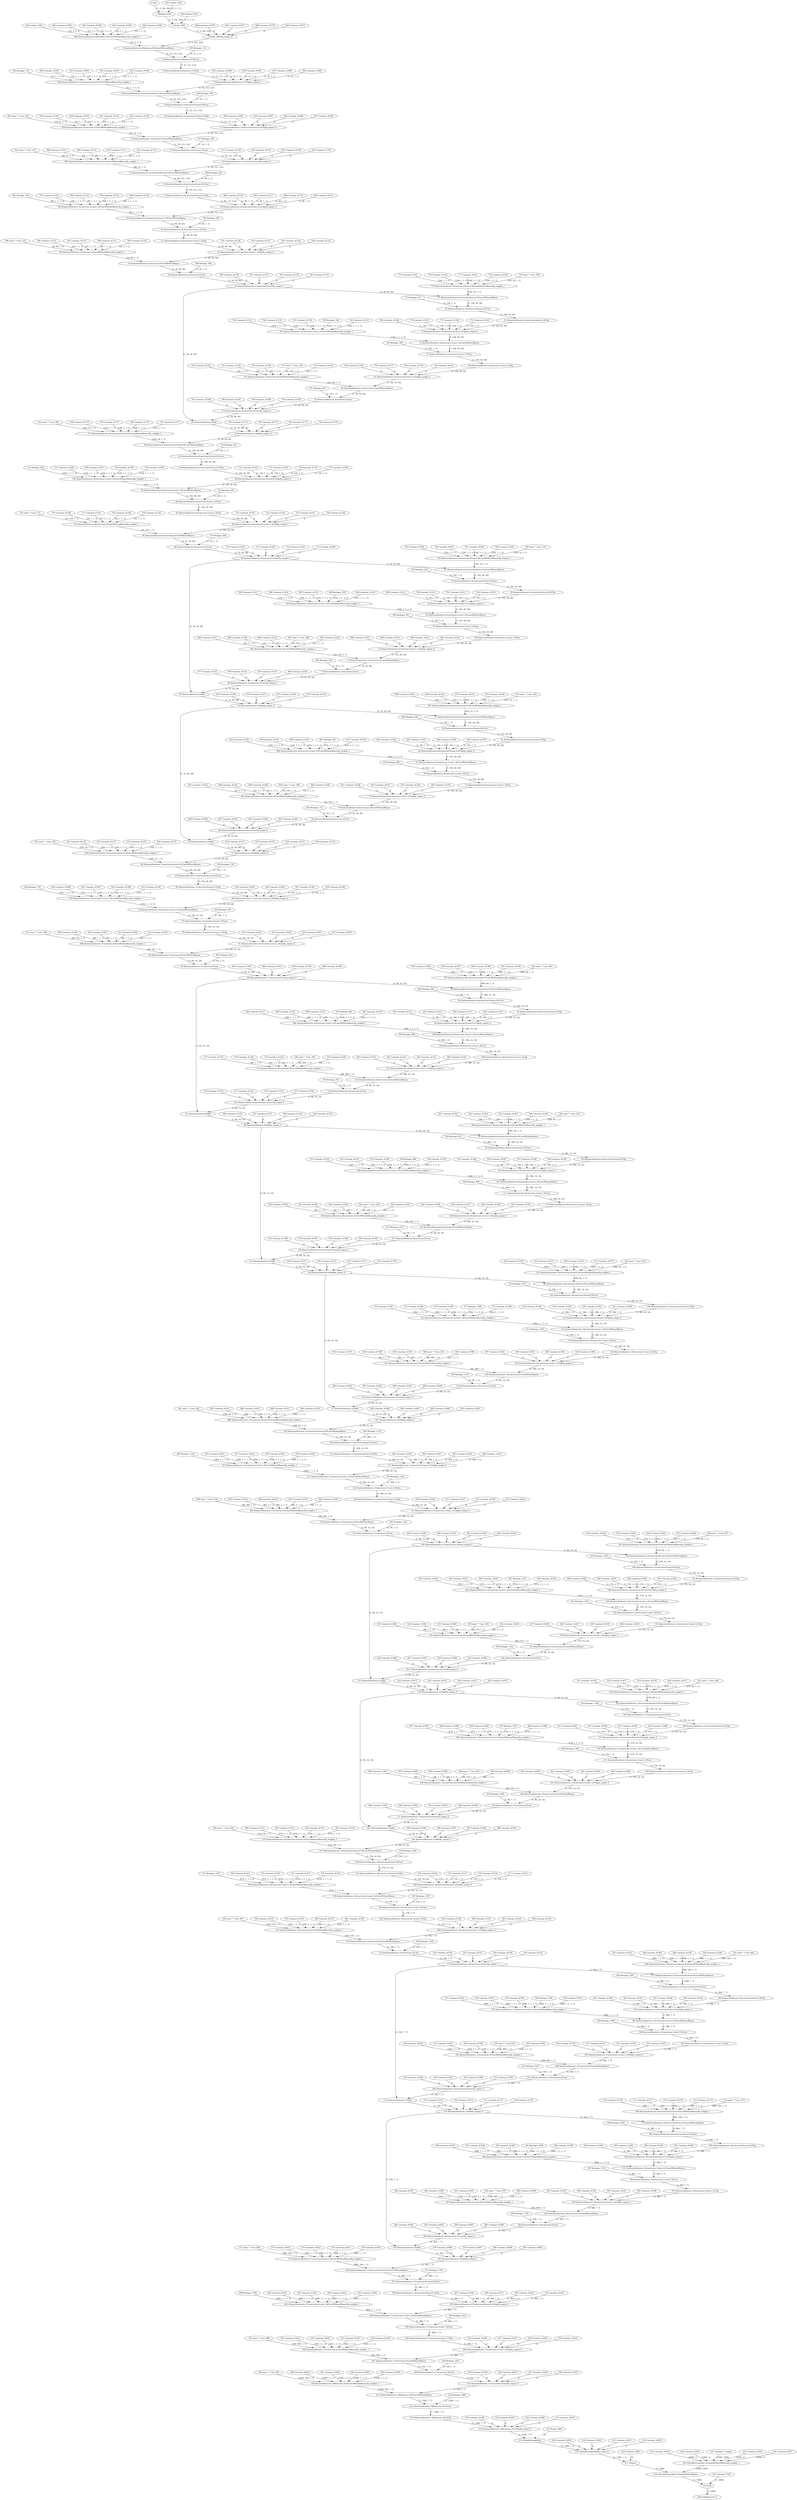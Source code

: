 strict digraph  {
"0 data" [id=0, type=Parameter];
"1 Multiply_5095" [id=1, type=Multiply];
"2 Divide_1885" [id=2, type=Add];
"3 Divide_1885/fq_output_0" [id=3, type=FakeQuantize];
"4 /features/features.0/features.0.0/Conv/WithoutBiases" [id=4, type=Convolution];
"5 /features/features.0/features.0.0/Conv" [id=5, type=Add];
"6 /features/features.0/features.0.2/Clip" [id=6, type=Clamp];
"7 /features/features.0/features.0.2/Clip/fq_output_0" [id=7, type=FakeQuantize];
"8 /features/features.1/conv/conv.0/conv.0.0/Conv/WithoutBiases" [id=8, type=GroupConvolution];
"9 /features/features.1/conv/conv.0/conv.0.0/Conv" [id=9, type=Add];
"10 /features/features.1/conv/conv.0/conv.0.2/Clip" [id=10, type=Clamp];
"11 /features/features.1/conv/conv.0/conv.0.2/Clip/fq_output_0" [id=11, type=FakeQuantize];
"12 /features/features.1/conv/conv.1/Conv/WithoutBiases" [id=12, type=Convolution];
"13 /features/features.1/conv/conv.1/Conv" [id=13, type=Add];
"14 /features/features.1/conv/conv.1/Conv/fq_output_0" [id=14, type=FakeQuantize];
"15 /features/features.2/conv/conv.0/conv.0.0/Conv/WithoutBiases" [id=15, type=Convolution];
"16 /features/features.2/conv/conv.0/conv.0.0/Conv" [id=16, type=Add];
"17 /features/features.2/conv/conv.0/conv.0.2/Clip" [id=17, type=Clamp];
"18 /features/features.2/conv/conv.0/conv.0.2/Clip/fq_output_0" [id=18, type=FakeQuantize];
"19 /features/features.2/conv/conv.1/conv.1.0/Conv/WithoutBiases" [id=19, type=GroupConvolution];
"20 /features/features.2/conv/conv.1/conv.1.0/Conv" [id=20, type=Add];
"21 /features/features.2/conv/conv.1/conv.1.2/Clip" [id=21, type=Clamp];
"22 /features/features.2/conv/conv.1/conv.1.2/Clip/fq_output_0" [id=22, type=FakeQuantize];
"23 /features/features.2/conv/conv.2/Conv/WithoutBiases" [id=23, type=Convolution];
"24 /features/features.2/conv/conv.2/Conv" [id=24, type=Add];
"25 /features/features.2/conv/conv.2/Conv/fq_output_0" [id=25, type=FakeQuantize];
"26 /features/features.3/Add" [id=26, type=Add];
"27 /features/features.3/conv/conv.0/conv.0.0/Conv/WithoutBiases" [id=27, type=Convolution];
"28 /features/features.3/Add/fq_output_0" [id=28, type=FakeQuantize];
"29 /features/features.3/conv/conv.0/conv.0.0/Conv" [id=29, type=Add];
"30 /features/features.4/conv/conv.0/conv.0.0/Conv/WithoutBiases" [id=30, type=Convolution];
"31 /features/features.3/conv/conv.0/conv.0.2/Clip" [id=31, type=Clamp];
"32 /features/features.4/conv/conv.0/conv.0.0/Conv" [id=32, type=Add];
"33 /features/features.3/conv/conv.0/conv.0.2/Clip/fq_output_0" [id=33, type=FakeQuantize];
"34 /features/features.4/conv/conv.0/conv.0.2/Clip" [id=34, type=Clamp];
"35 /features/features.3/conv/conv.1/conv.1.0/Conv/WithoutBiases" [id=35, type=GroupConvolution];
"36 /features/features.4/conv/conv.0/conv.0.2/Clip/fq_output_0" [id=36, type=FakeQuantize];
"37 /features/features.3/conv/conv.1/conv.1.0/Conv" [id=37, type=Add];
"38 /features/features.4/conv/conv.1/conv.1.0/Conv/WithoutBiases" [id=38, type=GroupConvolution];
"39 /features/features.3/conv/conv.1/conv.1.2/Clip" [id=39, type=Clamp];
"40 /features/features.4/conv/conv.1/conv.1.0/Conv" [id=40, type=Add];
"41 /features/features.3/conv/conv.1/conv.1.2/Clip/fq_output_0" [id=41, type=FakeQuantize];
"42 /features/features.4/conv/conv.1/conv.1.2/Clip" [id=42, type=Clamp];
"43 /features/features.3/conv/conv.2/Conv/WithoutBiases" [id=43, type=Convolution];
"44 /features/features.4/conv/conv.1/conv.1.2/Clip/fq_output_0" [id=44, type=FakeQuantize];
"45 /features/features.3/conv/conv.2/Conv" [id=45, type=Add];
"46 /features/features.4/conv/conv.2/Conv/WithoutBiases" [id=46, type=Convolution];
"47 /features/features.3/conv/conv.2/Conv/fq_output_0" [id=47, type=FakeQuantize];
"48 /features/features.4/conv/conv.2/Conv" [id=48, type=Add];
"49 /features/features.4/conv/conv.2/Conv/fq_output_0" [id=49, type=FakeQuantize];
"50 /features/features.5/Add" [id=50, type=Add];
"51 /features/features.5/conv/conv.0/conv.0.0/Conv/WithoutBiases" [id=51, type=Convolution];
"52 /features/features.5/Add/fq_output_0" [id=52, type=FakeQuantize];
"53 /features/features.5/conv/conv.0/conv.0.0/Conv" [id=53, type=Add];
"54 /features/features.6/Add" [id=54, type=Add];
"55 /features/features.6/conv/conv.0/conv.0.0/Conv/WithoutBiases" [id=55, type=Convolution];
"56 /features/features.5/conv/conv.0/conv.0.2/Clip" [id=56, type=Clamp];
"57 /features/features.6/Add/fq_output_0" [id=57, type=FakeQuantize];
"58 /features/features.6/conv/conv.0/conv.0.0/Conv" [id=58, type=Add];
"59 /features/features.5/conv/conv.0/conv.0.2/Clip/fq_output_0" [id=59, type=FakeQuantize];
"60 /features/features.7/conv/conv.0/conv.0.0/Conv/WithoutBiases" [id=60, type=Convolution];
"61 /features/features.6/conv/conv.0/conv.0.2/Clip" [id=61, type=Clamp];
"62 /features/features.5/conv/conv.1/conv.1.0/Conv/WithoutBiases" [id=62, type=GroupConvolution];
"63 /features/features.7/conv/conv.0/conv.0.0/Conv" [id=63, type=Add];
"64 /features/features.6/conv/conv.0/conv.0.2/Clip/fq_output_0" [id=64, type=FakeQuantize];
"65 /features/features.5/conv/conv.1/conv.1.0/Conv" [id=65, type=Add];
"66 /features/features.7/conv/conv.0/conv.0.2/Clip" [id=66, type=Clamp];
"67 /features/features.6/conv/conv.1/conv.1.0/Conv/WithoutBiases" [id=67, type=GroupConvolution];
"68 /features/features.5/conv/conv.1/conv.1.2/Clip" [id=68, type=Clamp];
"69 /features/features.7/conv/conv.0/conv.0.2/Clip/fq_output_0" [id=69, type=FakeQuantize];
"70 /features/features.6/conv/conv.1/conv.1.0/Conv" [id=70, type=Add];
"71 /features/features.5/conv/conv.1/conv.1.2/Clip/fq_output_0" [id=71, type=FakeQuantize];
"72 /features/features.7/conv/conv.1/conv.1.0/Conv/WithoutBiases" [id=72, type=GroupConvolution];
"73 /features/features.6/conv/conv.1/conv.1.2/Clip" [id=73, type=Clamp];
"74 /features/features.5/conv/conv.2/Conv/WithoutBiases" [id=74, type=Convolution];
"75 /features/features.7/conv/conv.1/conv.1.0/Conv" [id=75, type=Add];
"76 /features/features.6/conv/conv.1/conv.1.2/Clip/fq_output_0" [id=76, type=FakeQuantize];
"77 /features/features.5/conv/conv.2/Conv" [id=77, type=Add];
"78 /features/features.7/conv/conv.1/conv.1.2/Clip" [id=78, type=Clamp];
"79 /features/features.6/conv/conv.2/Conv/WithoutBiases" [id=79, type=Convolution];
"80 /features/features.5/conv/conv.2/Conv/fq_output_0" [id=80, type=FakeQuantize];
"81 /features/features.7/conv/conv.1/conv.1.2/Clip/fq_output_0" [id=81, type=FakeQuantize];
"82 /features/features.6/conv/conv.2/Conv" [id=82, type=Add];
"83 /features/features.7/conv/conv.2/Conv/WithoutBiases" [id=83, type=Convolution];
"84 /features/features.6/conv/conv.2/Conv/fq_output_0" [id=84, type=FakeQuantize];
"85 /features/features.7/conv/conv.2/Conv" [id=85, type=Add];
"86 /features/features.7/conv/conv.2/Conv/fq_output_0" [id=86, type=FakeQuantize];
"87 /features/features.8/Add" [id=87, type=Add];
"88 /features/features.8/conv/conv.0/conv.0.0/Conv/WithoutBiases" [id=88, type=Convolution];
"89 /features/features.8/Add/fq_output_0" [id=89, type=FakeQuantize];
"90 /features/features.8/conv/conv.0/conv.0.0/Conv" [id=90, type=Add];
"91 /features/features.9/Add" [id=91, type=Add];
"92 /features/features.9/conv/conv.0/conv.0.0/Conv/WithoutBiases" [id=92, type=Convolution];
"93 /features/features.8/conv/conv.0/conv.0.2/Clip" [id=93, type=Clamp];
"94 /features/features.9/Add/fq_output_0" [id=94, type=FakeQuantize];
"95 /features/features.9/conv/conv.0/conv.0.0/Conv" [id=95, type=Add];
"96 /features/features.8/conv/conv.0/conv.0.2/Clip/fq_output_0" [id=96, type=FakeQuantize];
"97 /features/features.10/Add" [id=97, type=Add];
"98 /features/features.10/conv/conv.0/conv.0.0/Conv/WithoutBiases" [id=98, type=Convolution];
"99 /features/features.9/conv/conv.0/conv.0.2/Clip" [id=99, type=Clamp];
"100 /features/features.8/conv/conv.1/conv.1.0/Conv/WithoutBiases" [id=100, type=GroupConvolution];
"101 /features/features.10/Add/fq_output_0" [id=101, type=FakeQuantize];
"102 /features/features.10/conv/conv.0/conv.0.0/Conv" [id=102, type=Add];
"103 /features/features.9/conv/conv.0/conv.0.2/Clip/fq_output_0" [id=103, type=FakeQuantize];
"104 /features/features.8/conv/conv.1/conv.1.0/Conv" [id=104, type=Add];
"105 /features/features.11/conv/conv.0/conv.0.0/Conv/WithoutBiases" [id=105, type=Convolution];
"106 /features/features.10/conv/conv.0/conv.0.2/Clip" [id=106, type=Clamp];
"107 /features/features.9/conv/conv.1/conv.1.0/Conv/WithoutBiases" [id=107, type=GroupConvolution];
"108 /features/features.8/conv/conv.1/conv.1.2/Clip" [id=108, type=Clamp];
"109 /features/features.11/conv/conv.0/conv.0.0/Conv" [id=109, type=Add];
"110 /features/features.10/conv/conv.0/conv.0.2/Clip/fq_output_0" [id=110, type=FakeQuantize];
"111 /features/features.9/conv/conv.1/conv.1.0/Conv" [id=111, type=Add];
"112 /features/features.8/conv/conv.1/conv.1.2/Clip/fq_output_0" [id=112, type=FakeQuantize];
"113 /features/features.11/conv/conv.0/conv.0.2/Clip" [id=113, type=Clamp];
"114 /features/features.10/conv/conv.1/conv.1.0/Conv/WithoutBiases" [id=114, type=GroupConvolution];
"115 /features/features.9/conv/conv.1/conv.1.2/Clip" [id=115, type=Clamp];
"116 /features/features.8/conv/conv.2/Conv/WithoutBiases" [id=116, type=Convolution];
"117 /features/features.11/conv/conv.0/conv.0.2/Clip/fq_output_0" [id=117, type=FakeQuantize];
"118 /features/features.10/conv/conv.1/conv.1.0/Conv" [id=118, type=Add];
"119 /features/features.9/conv/conv.1/conv.1.2/Clip/fq_output_0" [id=119, type=FakeQuantize];
"120 /features/features.8/conv/conv.2/Conv" [id=120, type=Add];
"121 /features/features.11/conv/conv.1/conv.1.0/Conv/WithoutBiases" [id=121, type=GroupConvolution];
"122 /features/features.10/conv/conv.1/conv.1.2/Clip" [id=122, type=Clamp];
"123 /features/features.9/conv/conv.2/Conv/WithoutBiases" [id=123, type=Convolution];
"124 /features/features.8/conv/conv.2/Conv/fq_output_0" [id=124, type=FakeQuantize];
"125 /features/features.11/conv/conv.1/conv.1.0/Conv" [id=125, type=Add];
"126 /features/features.10/conv/conv.1/conv.1.2/Clip/fq_output_0" [id=126, type=FakeQuantize];
"127 /features/features.9/conv/conv.2/Conv" [id=127, type=Add];
"128 /features/features.11/conv/conv.1/conv.1.2/Clip" [id=128, type=Clamp];
"129 /features/features.10/conv/conv.2/Conv/WithoutBiases" [id=129, type=Convolution];
"130 /features/features.9/conv/conv.2/Conv/fq_output_0" [id=130, type=FakeQuantize];
"131 /features/features.11/conv/conv.1/conv.1.2/Clip/fq_output_0" [id=131, type=FakeQuantize];
"132 /features/features.10/conv/conv.2/Conv" [id=132, type=Add];
"133 /features/features.11/conv/conv.2/Conv/WithoutBiases" [id=133, type=Convolution];
"134 /features/features.10/conv/conv.2/Conv/fq_output_0" [id=134, type=FakeQuantize];
"135 /features/features.11/conv/conv.2/Conv" [id=135, type=Add];
"136 /features/features.11/conv/conv.2/Conv/fq_output_0" [id=136, type=FakeQuantize];
"137 /features/features.12/Add" [id=137, type=Add];
"138 /features/features.12/conv/conv.0/conv.0.0/Conv/WithoutBiases" [id=138, type=Convolution];
"139 /features/features.12/Add/fq_output_0" [id=139, type=FakeQuantize];
"140 /features/features.12/conv/conv.0/conv.0.0/Conv" [id=140, type=Add];
"141 /features/features.13/Add" [id=141, type=Add];
"142 /features/features.13/conv/conv.0/conv.0.0/Conv/WithoutBiases" [id=142, type=Convolution];
"143 /features/features.12/conv/conv.0/conv.0.2/Clip" [id=143, type=Clamp];
"144 /features/features.13/Add/fq_output_0" [id=144, type=FakeQuantize];
"145 /features/features.13/conv/conv.0/conv.0.0/Conv" [id=145, type=Add];
"146 /features/features.12/conv/conv.0/conv.0.2/Clip/fq_output_0" [id=146, type=FakeQuantize];
"147 /features/features.14/conv/conv.0/conv.0.0/Conv/WithoutBiases" [id=147, type=Convolution];
"148 /features/features.13/conv/conv.0/conv.0.2/Clip" [id=148, type=Clamp];
"149 /features/features.12/conv/conv.1/conv.1.0/Conv/WithoutBiases" [id=149, type=GroupConvolution];
"150 /features/features.14/conv/conv.0/conv.0.0/Conv" [id=150, type=Add];
"151 /features/features.13/conv/conv.0/conv.0.2/Clip/fq_output_0" [id=151, type=FakeQuantize];
"152 /features/features.12/conv/conv.1/conv.1.0/Conv" [id=152, type=Add];
"153 /features/features.14/conv/conv.0/conv.0.2/Clip" [id=153, type=Clamp];
"154 /features/features.13/conv/conv.1/conv.1.0/Conv/WithoutBiases" [id=154, type=GroupConvolution];
"155 /features/features.12/conv/conv.1/conv.1.2/Clip" [id=155, type=Clamp];
"156 /features/features.14/conv/conv.0/conv.0.2/Clip/fq_output_0" [id=156, type=FakeQuantize];
"157 /features/features.13/conv/conv.1/conv.1.0/Conv" [id=157, type=Add];
"158 /features/features.12/conv/conv.1/conv.1.2/Clip/fq_output_0" [id=158, type=FakeQuantize];
"159 /features/features.14/conv/conv.1/conv.1.0/Conv/WithoutBiases" [id=159, type=GroupConvolution];
"160 /features/features.13/conv/conv.1/conv.1.2/Clip" [id=160, type=Clamp];
"161 /features/features.12/conv/conv.2/Conv/WithoutBiases" [id=161, type=Convolution];
"162 /features/features.14/conv/conv.1/conv.1.0/Conv" [id=162, type=Add];
"163 /features/features.13/conv/conv.1/conv.1.2/Clip/fq_output_0" [id=163, type=FakeQuantize];
"164 /features/features.12/conv/conv.2/Conv" [id=164, type=Add];
"165 /features/features.14/conv/conv.1/conv.1.2/Clip" [id=165, type=Clamp];
"166 /features/features.13/conv/conv.2/Conv/WithoutBiases" [id=166, type=Convolution];
"167 /features/features.12/conv/conv.2/Conv/fq_output_0" [id=167, type=FakeQuantize];
"168 /features/features.14/conv/conv.1/conv.1.2/Clip/fq_output_0" [id=168, type=FakeQuantize];
"169 /features/features.13/conv/conv.2/Conv" [id=169, type=Add];
"170 /features/features.14/conv/conv.2/Conv/WithoutBiases" [id=170, type=Convolution];
"171 /features/features.13/conv/conv.2/Conv/fq_output_0" [id=171, type=FakeQuantize];
"172 /features/features.14/conv/conv.2/Conv" [id=172, type=Add];
"173 /features/features.14/conv/conv.2/Conv/fq_output_0" [id=173, type=FakeQuantize];
"174 /features/features.15/Add" [id=174, type=Add];
"175 /features/features.15/conv/conv.0/conv.0.0/Conv/WithoutBiases" [id=175, type=Convolution];
"176 /features/features.15/Add/fq_output_0" [id=176, type=FakeQuantize];
"177 /features/features.15/conv/conv.0/conv.0.0/Conv" [id=177, type=Add];
"178 /features/features.16/Add" [id=178, type=Add];
"179 /features/features.16/conv/conv.0/conv.0.0/Conv/WithoutBiases" [id=179, type=Convolution];
"180 /features/features.15/conv/conv.0/conv.0.2/Clip" [id=180, type=Clamp];
"181 /features/features.16/Add/fq_output_0" [id=181, type=FakeQuantize];
"182 /features/features.16/conv/conv.0/conv.0.0/Conv" [id=182, type=Add];
"183 /features/features.15/conv/conv.0/conv.0.2/Clip/fq_output_0" [id=183, type=FakeQuantize];
"184 /features/features.17/conv/conv.0/conv.0.0/Conv/WithoutBiases" [id=184, type=Convolution];
"185 /features/features.16/conv/conv.0/conv.0.2/Clip" [id=185, type=Clamp];
"186 /features/features.15/conv/conv.1/conv.1.0/Conv/WithoutBiases" [id=186, type=GroupConvolution];
"187 /features/features.17/conv/conv.0/conv.0.0/Conv" [id=187, type=Add];
"188 /features/features.16/conv/conv.0/conv.0.2/Clip/fq_output_0" [id=188, type=FakeQuantize];
"189 /features/features.15/conv/conv.1/conv.1.0/Conv" [id=189, type=Add];
"190 /features/features.17/conv/conv.0/conv.0.2/Clip" [id=190, type=Clamp];
"191 /features/features.16/conv/conv.1/conv.1.0/Conv/WithoutBiases" [id=191, type=GroupConvolution];
"192 /features/features.15/conv/conv.1/conv.1.2/Clip" [id=192, type=Clamp];
"193 /features/features.17/conv/conv.0/conv.0.2/Clip/fq_output_0" [id=193, type=FakeQuantize];
"194 /features/features.16/conv/conv.1/conv.1.0/Conv" [id=194, type=Add];
"195 /features/features.15/conv/conv.1/conv.1.2/Clip/fq_output_0" [id=195, type=FakeQuantize];
"196 /features/features.17/conv/conv.1/conv.1.0/Conv/WithoutBiases" [id=196, type=GroupConvolution];
"197 /features/features.16/conv/conv.1/conv.1.2/Clip" [id=197, type=Clamp];
"198 /features/features.15/conv/conv.2/Conv/WithoutBiases" [id=198, type=Convolution];
"199 /features/features.17/conv/conv.1/conv.1.0/Conv" [id=199, type=Add];
"200 /features/features.16/conv/conv.1/conv.1.2/Clip/fq_output_0" [id=200, type=FakeQuantize];
"201 /features/features.15/conv/conv.2/Conv" [id=201, type=Add];
"202 /features/features.17/conv/conv.1/conv.1.2/Clip" [id=202, type=Clamp];
"203 /features/features.16/conv/conv.2/Conv/WithoutBiases" [id=203, type=Convolution];
"204 /features/features.15/conv/conv.2/Conv/fq_output_0" [id=204, type=FakeQuantize];
"205 /features/features.17/conv/conv.1/conv.1.2/Clip/fq_output_0" [id=205, type=FakeQuantize];
"206 /features/features.16/conv/conv.2/Conv" [id=206, type=Add];
"207 /features/features.17/conv/conv.2/Conv/WithoutBiases" [id=207, type=Convolution];
"208 /features/features.16/conv/conv.2/Conv/fq_output_0" [id=208, type=FakeQuantize];
"209 /features/features.17/conv/conv.2/Conv" [id=209, type=Add];
"210 /features/features.17/conv/conv.2/Conv/fq_output_0" [id=210, type=FakeQuantize];
"211 /features/features.18/features.18.0/Conv/WithoutBiases" [id=211, type=Convolution];
"212 /features/features.18/features.18.0/Conv" [id=212, type=Add];
"213 /features/features.18/features.18.2/Clip" [id=213, type=Clamp];
"214 /features/features.18/features.18.2/Clip/fq_output_0" [id=214, type=FakeQuantize];
"215 /GlobalAveragePool" [id=215, type=ReduceMean];
"216 /GlobalAveragePool/fq_output_0" [id=216, type=FakeQuantize];
"217 /Flatten" [id=217, type=Reshape];
"218 /classifier/classifier.1/Gemm/WithoutBiases" [id=218, type=MatMul];
"219 prob" [id=219, type=Add];
"220 prob/sink_port_0" [id=220, type=Result];
"221 Constant_5169" [id=221, type=Constant];
"222 /classifier/classifier.1/Gemm/WithoutBiases/fq_weights_1" [id=222, type=FakeQuantize];
"223 Constant_41658" [id=223, type=Constant];
"224 Constant_41657" [id=224, type=Constant];
"225 Constant_41656" [id=225, type=Constant];
"226 Constant_41655" [id=226, type=Constant];
"227 classifier.1.weight" [id=227, type=Constant];
"228 Constant_1864" [id=228, type=Constant];
"229 Constant_41653" [id=229, type=Constant];
"230 Constant_41652" [id=230, type=Constant];
"231 Constant_41651" [id=231, type=Constant];
"232 Constant_41650" [id=232, type=Constant];
"233 Range_1860" [id=233, type=Constant];
"234 Constant_41648" [id=234, type=Constant];
"235 Constant_41647" [id=235, type=Constant];
"236 Constant_41646" [id=236, type=Constant];
"237 Constant_41645" [id=237, type=Constant];
"238 Reshape_1846" [id=238, type=Constant];
"239 /features/features.18/features.18.0/Conv/WithoutBiases/fq_weights_1" [id=239, type=FakeQuantize];
"240 Constant_41643" [id=240, type=Constant];
"241 Constant_41642" [id=241, type=Constant];
"242 Constant_41641" [id=242, type=Constant];
"243 Constant_41640" [id=243, type=Constant];
"244 onnx^^Conv_691" [id=244, type=Constant];
"245 Constant_41638" [id=245, type=Constant];
"246 Constant_41637" [id=246, type=Constant];
"247 Constant_41636" [id=247, type=Constant];
"248 Constant_41635" [id=248, type=Constant];
"249 Reshape_1831" [id=249, type=Constant];
"250 /features/features.17/conv/conv.2/Conv/WithoutBiases/fq_weights_1" [id=250, type=FakeQuantize];
"251 Constant_41633" [id=251, type=Constant];
"252 Constant_41632" [id=252, type=Constant];
"253 Constant_41631" [id=253, type=Constant];
"254 Constant_41630" [id=254, type=Constant];
"255 onnx^^Conv_688" [id=255, type=Constant];
"256 Constant_41628" [id=256, type=Constant];
"257 Constant_41627" [id=257, type=Constant];
"258 Constant_41626" [id=258, type=Constant];
"259 Constant_41625" [id=259, type=Constant];
"260 Reshape_1812" [id=260, type=Constant];
"261 /features/features.17/conv/conv.1/conv.1.0/Conv/WithoutBiases/fq_weights_1" [id=261, type=FakeQuantize];
"262 Constant_41623" [id=262, type=Constant];
"263 Constant_41622" [id=263, type=Constant];
"264 Constant_41621" [id=264, type=Constant];
"265 Constant_41620" [id=265, type=Constant];
"266 Reshape_1760" [id=266, type=Constant];
"267 Constant_41618" [id=267, type=Constant];
"268 Constant_41617" [id=268, type=Constant];
"269 Constant_41616" [id=269, type=Constant];
"270 Constant_41615" [id=270, type=Constant];
"271 Reshape_1745" [id=271, type=Constant];
"272 /features/features.17/conv/conv.0/conv.0.0/Conv/WithoutBiases/fq_weights_1" [id=272, type=FakeQuantize];
"273 Constant_41613" [id=273, type=Constant];
"274 Constant_41612" [id=274, type=Constant];
"275 Constant_41611" [id=275, type=Constant];
"276 Constant_41610" [id=276, type=Constant];
"277 onnx^^Conv_682" [id=277, type=Constant];
"278 Constant_41608" [id=278, type=Constant];
"279 Constant_41607" [id=279, type=Constant];
"280 Constant_41606" [id=280, type=Constant];
"281 Constant_41605" [id=281, type=Constant];
"282 Constant_41603" [id=282, type=Constant];
"283 Constant_41602" [id=283, type=Constant];
"284 Constant_41601" [id=284, type=Constant];
"285 Constant_41600" [id=285, type=Constant];
"286 Reshape_1729" [id=286, type=Constant];
"287 /features/features.16/conv/conv.2/Conv/WithoutBiases/fq_weights_1" [id=287, type=FakeQuantize];
"288 Constant_41598" [id=288, type=Constant];
"289 Constant_41597" [id=289, type=Constant];
"290 Constant_41596" [id=290, type=Constant];
"291 Constant_41595" [id=291, type=Constant];
"292 onnx^^Conv_679" [id=292, type=Constant];
"293 Constant_41593" [id=293, type=Constant];
"294 Constant_41592" [id=294, type=Constant];
"295 Constant_41591" [id=295, type=Constant];
"296 Constant_41590" [id=296, type=Constant];
"297 Reshape_1710" [id=297, type=Constant];
"298 /features/features.16/conv/conv.1/conv.1.0/Conv/WithoutBiases/fq_weights_1" [id=298, type=FakeQuantize];
"299 Constant_41588" [id=299, type=Constant];
"300 Constant_41587" [id=300, type=Constant];
"301 Constant_41586" [id=301, type=Constant];
"302 Constant_41585" [id=302, type=Constant];
"303 Reshape_1658" [id=303, type=Constant];
"304 Constant_41583" [id=304, type=Constant];
"305 Constant_41582" [id=305, type=Constant];
"306 Constant_41581" [id=306, type=Constant];
"307 Constant_41580" [id=307, type=Constant];
"308 Reshape_1643" [id=308, type=Constant];
"309 /features/features.16/conv/conv.0/conv.0.0/Conv/WithoutBiases/fq_weights_1" [id=309, type=FakeQuantize];
"310 Constant_41578" [id=310, type=Constant];
"311 Constant_41577" [id=311, type=Constant];
"312 Constant_41576" [id=312, type=Constant];
"313 Constant_41575" [id=313, type=Constant];
"314 onnx^^Conv_673" [id=314, type=Constant];
"315 Constant_41573" [id=315, type=Constant];
"316 Constant_41572" [id=316, type=Constant];
"317 Constant_41571" [id=317, type=Constant];
"318 Constant_41570" [id=318, type=Constant];
"319 Constant_41568" [id=319, type=Constant];
"320 Constant_41567" [id=320, type=Constant];
"321 Constant_41566" [id=321, type=Constant];
"322 Constant_41565" [id=322, type=Constant];
"323 Reshape_1627" [id=323, type=Constant];
"324 /features/features.15/conv/conv.2/Conv/WithoutBiases/fq_weights_1" [id=324, type=FakeQuantize];
"325 Constant_41563" [id=325, type=Constant];
"326 Constant_41562" [id=326, type=Constant];
"327 Constant_41561" [id=327, type=Constant];
"328 Constant_41560" [id=328, type=Constant];
"329 onnx^^Conv_670" [id=329, type=Constant];
"330 Constant_41558" [id=330, type=Constant];
"331 Constant_41557" [id=331, type=Constant];
"332 Constant_41556" [id=332, type=Constant];
"333 Constant_41555" [id=333, type=Constant];
"334 Reshape_1608" [id=334, type=Constant];
"335 /features/features.15/conv/conv.1/conv.1.0/Conv/WithoutBiases/fq_weights_1" [id=335, type=FakeQuantize];
"336 Constant_41553" [id=336, type=Constant];
"337 Constant_41552" [id=337, type=Constant];
"338 Constant_41551" [id=338, type=Constant];
"339 Constant_41550" [id=339, type=Constant];
"340 Reshape_1556" [id=340, type=Constant];
"341 Constant_41548" [id=341, type=Constant];
"342 Constant_41547" [id=342, type=Constant];
"343 Constant_41546" [id=343, type=Constant];
"344 Constant_41545" [id=344, type=Constant];
"345 Reshape_1541" [id=345, type=Constant];
"346 /features/features.15/conv/conv.0/conv.0.0/Conv/WithoutBiases/fq_weights_1" [id=346, type=FakeQuantize];
"347 Constant_41543" [id=347, type=Constant];
"348 Constant_41542" [id=348, type=Constant];
"349 Constant_41541" [id=349, type=Constant];
"350 Constant_41540" [id=350, type=Constant];
"351 onnx^^Conv_664" [id=351, type=Constant];
"352 Constant_41538" [id=352, type=Constant];
"353 Constant_41537" [id=353, type=Constant];
"354 Constant_41536" [id=354, type=Constant];
"355 Constant_41535" [id=355, type=Constant];
"356 Reshape_1526" [id=356, type=Constant];
"357 /features/features.14/conv/conv.2/Conv/WithoutBiases/fq_weights_1" [id=357, type=FakeQuantize];
"358 Constant_41533" [id=358, type=Constant];
"359 Constant_41532" [id=359, type=Constant];
"360 Constant_41531" [id=360, type=Constant];
"361 Constant_41530" [id=361, type=Constant];
"362 onnx^^Conv_661" [id=362, type=Constant];
"363 Constant_41528" [id=363, type=Constant];
"364 Constant_41527" [id=364, type=Constant];
"365 Constant_41526" [id=365, type=Constant];
"366 Constant_41525" [id=366, type=Constant];
"367 Reshape_1507" [id=367, type=Constant];
"368 /features/features.14/conv/conv.1/conv.1.0/Conv/WithoutBiases/fq_weights_1" [id=368, type=FakeQuantize];
"369 Constant_41523" [id=369, type=Constant];
"370 Constant_41522" [id=370, type=Constant];
"371 Constant_41521" [id=371, type=Constant];
"372 Constant_41520" [id=372, type=Constant];
"373 Reshape_1455" [id=373, type=Constant];
"374 Constant_41518" [id=374, type=Constant];
"375 Constant_41517" [id=375, type=Constant];
"376 Constant_41516" [id=376, type=Constant];
"377 Constant_41515" [id=377, type=Constant];
"378 Reshape_1440" [id=378, type=Constant];
"379 /features/features.14/conv/conv.0/conv.0.0/Conv/WithoutBiases/fq_weights_1" [id=379, type=FakeQuantize];
"380 Constant_41513" [id=380, type=Constant];
"381 Constant_41512" [id=381, type=Constant];
"382 Constant_41511" [id=382, type=Constant];
"383 Constant_41510" [id=383, type=Constant];
"384 onnx^^Conv_655" [id=384, type=Constant];
"385 Constant_41508" [id=385, type=Constant];
"386 Constant_41507" [id=386, type=Constant];
"387 Constant_41506" [id=387, type=Constant];
"388 Constant_41505" [id=388, type=Constant];
"389 Constant_41503" [id=389, type=Constant];
"390 Constant_41502" [id=390, type=Constant];
"391 Constant_41501" [id=391, type=Constant];
"392 Constant_41500" [id=392, type=Constant];
"393 Reshape_1424" [id=393, type=Constant];
"394 /features/features.13/conv/conv.2/Conv/WithoutBiases/fq_weights_1" [id=394, type=FakeQuantize];
"395 Constant_41498" [id=395, type=Constant];
"396 Constant_41497" [id=396, type=Constant];
"397 Constant_41496" [id=397, type=Constant];
"398 Constant_41495" [id=398, type=Constant];
"399 onnx^^Conv_652" [id=399, type=Constant];
"400 Constant_41493" [id=400, type=Constant];
"401 Constant_41492" [id=401, type=Constant];
"402 Constant_41491" [id=402, type=Constant];
"403 Constant_41490" [id=403, type=Constant];
"404 Reshape_1405" [id=404, type=Constant];
"405 /features/features.13/conv/conv.1/conv.1.0/Conv/WithoutBiases/fq_weights_1" [id=405, type=FakeQuantize];
"406 Constant_41488" [id=406, type=Constant];
"407 Constant_41487" [id=407, type=Constant];
"408 Constant_41486" [id=408, type=Constant];
"409 Constant_41485" [id=409, type=Constant];
"410 Reshape_1353" [id=410, type=Constant];
"411 Constant_41483" [id=411, type=Constant];
"412 Constant_41482" [id=412, type=Constant];
"413 Constant_41481" [id=413, type=Constant];
"414 Constant_41480" [id=414, type=Constant];
"415 Reshape_1338" [id=415, type=Constant];
"416 /features/features.13/conv/conv.0/conv.0.0/Conv/WithoutBiases/fq_weights_1" [id=416, type=FakeQuantize];
"417 Constant_41478" [id=417, type=Constant];
"418 Constant_41477" [id=418, type=Constant];
"419 Constant_41476" [id=419, type=Constant];
"420 Constant_41475" [id=420, type=Constant];
"421 onnx^^Conv_646" [id=421, type=Constant];
"422 Constant_41473" [id=422, type=Constant];
"423 Constant_41472" [id=423, type=Constant];
"424 Constant_41471" [id=424, type=Constant];
"425 Constant_41470" [id=425, type=Constant];
"426 Constant_41468" [id=426, type=Constant];
"427 Constant_41467" [id=427, type=Constant];
"428 Constant_41466" [id=428, type=Constant];
"429 Constant_41465" [id=429, type=Constant];
"430 Reshape_1322" [id=430, type=Constant];
"431 /features/features.12/conv/conv.2/Conv/WithoutBiases/fq_weights_1" [id=431, type=FakeQuantize];
"432 Constant_41463" [id=432, type=Constant];
"433 Constant_41462" [id=433, type=Constant];
"434 Constant_41461" [id=434, type=Constant];
"435 Constant_41460" [id=435, type=Constant];
"436 onnx^^Conv_643" [id=436, type=Constant];
"437 Constant_41458" [id=437, type=Constant];
"438 Constant_41457" [id=438, type=Constant];
"439 Constant_41456" [id=439, type=Constant];
"440 Constant_41455" [id=440, type=Constant];
"441 Reshape_1303" [id=441, type=Constant];
"442 /features/features.12/conv/conv.1/conv.1.0/Conv/WithoutBiases/fq_weights_1" [id=442, type=FakeQuantize];
"443 Constant_41453" [id=443, type=Constant];
"444 Constant_41452" [id=444, type=Constant];
"445 Constant_41451" [id=445, type=Constant];
"446 Constant_41450" [id=446, type=Constant];
"447 Reshape_1251" [id=447, type=Constant];
"448 Constant_41448" [id=448, type=Constant];
"449 Constant_41447" [id=449, type=Constant];
"450 Constant_41446" [id=450, type=Constant];
"451 Constant_41445" [id=451, type=Constant];
"452 Reshape_1236" [id=452, type=Constant];
"453 /features/features.12/conv/conv.0/conv.0.0/Conv/WithoutBiases/fq_weights_1" [id=453, type=FakeQuantize];
"454 Constant_41443" [id=454, type=Constant];
"455 Constant_41442" [id=455, type=Constant];
"456 Constant_41441" [id=456, type=Constant];
"457 Constant_41440" [id=457, type=Constant];
"458 onnx^^Conv_637" [id=458, type=Constant];
"459 Constant_41438" [id=459, type=Constant];
"460 Constant_41437" [id=460, type=Constant];
"461 Constant_41436" [id=461, type=Constant];
"462 Constant_41435" [id=462, type=Constant];
"463 Reshape_1221" [id=463, type=Constant];
"464 /features/features.11/conv/conv.2/Conv/WithoutBiases/fq_weights_1" [id=464, type=FakeQuantize];
"465 Constant_41433" [id=465, type=Constant];
"466 Constant_41432" [id=466, type=Constant];
"467 Constant_41431" [id=467, type=Constant];
"468 Constant_41430" [id=468, type=Constant];
"469 onnx^^Conv_634" [id=469, type=Constant];
"470 Constant_41428" [id=470, type=Constant];
"471 Constant_41427" [id=471, type=Constant];
"472 Constant_41426" [id=472, type=Constant];
"473 Constant_41425" [id=473, type=Constant];
"474 Reshape_1202" [id=474, type=Constant];
"475 /features/features.11/conv/conv.1/conv.1.0/Conv/WithoutBiases/fq_weights_1" [id=475, type=FakeQuantize];
"476 Constant_41423" [id=476, type=Constant];
"477 Constant_41422" [id=477, type=Constant];
"478 Constant_41421" [id=478, type=Constant];
"479 Constant_41420" [id=479, type=Constant];
"480 Reshape_1150" [id=480, type=Constant];
"481 Constant_41418" [id=481, type=Constant];
"482 Constant_41417" [id=482, type=Constant];
"483 Constant_41416" [id=483, type=Constant];
"484 Constant_41415" [id=484, type=Constant];
"485 Reshape_1135" [id=485, type=Constant];
"486 /features/features.11/conv/conv.0/conv.0.0/Conv/WithoutBiases/fq_weights_1" [id=486, type=FakeQuantize];
"487 Constant_41413" [id=487, type=Constant];
"488 Constant_41412" [id=488, type=Constant];
"489 Constant_41411" [id=489, type=Constant];
"490 Constant_41410" [id=490, type=Constant];
"491 onnx^^Conv_628" [id=491, type=Constant];
"492 Constant_41408" [id=492, type=Constant];
"493 Constant_41407" [id=493, type=Constant];
"494 Constant_41406" [id=494, type=Constant];
"495 Constant_41405" [id=495, type=Constant];
"496 Constant_41403" [id=496, type=Constant];
"497 Constant_41402" [id=497, type=Constant];
"498 Constant_41401" [id=498, type=Constant];
"499 Constant_41400" [id=499, type=Constant];
"500 Reshape_1119" [id=500, type=Constant];
"501 /features/features.10/conv/conv.2/Conv/WithoutBiases/fq_weights_1" [id=501, type=FakeQuantize];
"502 Constant_41398" [id=502, type=Constant];
"503 Constant_41397" [id=503, type=Constant];
"504 Constant_41396" [id=504, type=Constant];
"505 Constant_41395" [id=505, type=Constant];
"506 onnx^^Conv_625" [id=506, type=Constant];
"507 Constant_41393" [id=507, type=Constant];
"508 Constant_41392" [id=508, type=Constant];
"509 Constant_41391" [id=509, type=Constant];
"510 Constant_41390" [id=510, type=Constant];
"511 Reshape_1100" [id=511, type=Constant];
"512 /features/features.10/conv/conv.1/conv.1.0/Conv/WithoutBiases/fq_weights_1" [id=512, type=FakeQuantize];
"513 Constant_41388" [id=513, type=Constant];
"514 Constant_41387" [id=514, type=Constant];
"515 Constant_41386" [id=515, type=Constant];
"516 Constant_41385" [id=516, type=Constant];
"517 Reshape_1048" [id=517, type=Constant];
"518 Constant_41383" [id=518, type=Constant];
"519 Constant_41382" [id=519, type=Constant];
"520 Constant_41381" [id=520, type=Constant];
"521 Constant_41380" [id=521, type=Constant];
"522 Reshape_1033" [id=522, type=Constant];
"523 /features/features.10/conv/conv.0/conv.0.0/Conv/WithoutBiases/fq_weights_1" [id=523, type=FakeQuantize];
"524 Constant_41378" [id=524, type=Constant];
"525 Constant_41377" [id=525, type=Constant];
"526 Constant_41376" [id=526, type=Constant];
"527 Constant_41375" [id=527, type=Constant];
"528 onnx^^Conv_619" [id=528, type=Constant];
"529 Constant_41373" [id=529, type=Constant];
"530 Constant_41372" [id=530, type=Constant];
"531 Constant_41371" [id=531, type=Constant];
"532 Constant_41370" [id=532, type=Constant];
"533 Constant_41368" [id=533, type=Constant];
"534 Constant_41367" [id=534, type=Constant];
"535 Constant_41366" [id=535, type=Constant];
"536 Constant_41365" [id=536, type=Constant];
"537 Reshape_1017" [id=537, type=Constant];
"538 /features/features.9/conv/conv.2/Conv/WithoutBiases/fq_weights_1" [id=538, type=FakeQuantize];
"539 Constant_41363" [id=539, type=Constant];
"540 Constant_41362" [id=540, type=Constant];
"541 Constant_41361" [id=541, type=Constant];
"542 Constant_41360" [id=542, type=Constant];
"543 onnx^^Conv_616" [id=543, type=Constant];
"544 Constant_41358" [id=544, type=Constant];
"545 Constant_41357" [id=545, type=Constant];
"546 Constant_41356" [id=546, type=Constant];
"547 Constant_41355" [id=547, type=Constant];
"548 Reshape_998" [id=548, type=Constant];
"549 /features/features.9/conv/conv.1/conv.1.0/Conv/WithoutBiases/fq_weights_1" [id=549, type=FakeQuantize];
"550 Constant_41353" [id=550, type=Constant];
"551 Constant_41352" [id=551, type=Constant];
"552 Constant_41351" [id=552, type=Constant];
"553 Constant_41350" [id=553, type=Constant];
"554 Reshape_946" [id=554, type=Constant];
"555 Constant_41348" [id=555, type=Constant];
"556 Constant_41347" [id=556, type=Constant];
"557 Constant_41346" [id=557, type=Constant];
"558 Constant_41345" [id=558, type=Constant];
"559 Reshape_931" [id=559, type=Constant];
"560 /features/features.9/conv/conv.0/conv.0.0/Conv/WithoutBiases/fq_weights_1" [id=560, type=FakeQuantize];
"561 Constant_41343" [id=561, type=Constant];
"562 Constant_41342" [id=562, type=Constant];
"563 Constant_41341" [id=563, type=Constant];
"564 Constant_41340" [id=564, type=Constant];
"565 onnx^^Conv_610" [id=565, type=Constant];
"566 Constant_41338" [id=566, type=Constant];
"567 Constant_41337" [id=567, type=Constant];
"568 Constant_41336" [id=568, type=Constant];
"569 Constant_41335" [id=569, type=Constant];
"570 Constant_41333" [id=570, type=Constant];
"571 Constant_41332" [id=571, type=Constant];
"572 Constant_41331" [id=572, type=Constant];
"573 Constant_41330" [id=573, type=Constant];
"574 Reshape_915" [id=574, type=Constant];
"575 /features/features.8/conv/conv.2/Conv/WithoutBiases/fq_weights_1" [id=575, type=FakeQuantize];
"576 Constant_41328" [id=576, type=Constant];
"577 Constant_41327" [id=577, type=Constant];
"578 Constant_41326" [id=578, type=Constant];
"579 Constant_41325" [id=579, type=Constant];
"580 onnx^^Conv_607" [id=580, type=Constant];
"581 Constant_41323" [id=581, type=Constant];
"582 Constant_41322" [id=582, type=Constant];
"583 Constant_41321" [id=583, type=Constant];
"584 Constant_41320" [id=584, type=Constant];
"585 Reshape_896" [id=585, type=Constant];
"586 /features/features.8/conv/conv.1/conv.1.0/Conv/WithoutBiases/fq_weights_1" [id=586, type=FakeQuantize];
"587 Constant_41318" [id=587, type=Constant];
"588 Constant_41317" [id=588, type=Constant];
"589 Constant_41316" [id=589, type=Constant];
"590 Constant_41315" [id=590, type=Constant];
"591 Reshape_844" [id=591, type=Constant];
"592 Constant_41313" [id=592, type=Constant];
"593 Constant_41312" [id=593, type=Constant];
"594 Constant_41311" [id=594, type=Constant];
"595 Constant_41310" [id=595, type=Constant];
"596 Reshape_829" [id=596, type=Constant];
"597 /features/features.8/conv/conv.0/conv.0.0/Conv/WithoutBiases/fq_weights_1" [id=597, type=FakeQuantize];
"598 Constant_41308" [id=598, type=Constant];
"599 Constant_41307" [id=599, type=Constant];
"600 Constant_41306" [id=600, type=Constant];
"601 Constant_41305" [id=601, type=Constant];
"602 onnx^^Conv_601" [id=602, type=Constant];
"603 Constant_41303" [id=603, type=Constant];
"604 Constant_41302" [id=604, type=Constant];
"605 Constant_41301" [id=605, type=Constant];
"606 Constant_41300" [id=606, type=Constant];
"607 Reshape_814" [id=607, type=Constant];
"608 /features/features.7/conv/conv.2/Conv/WithoutBiases/fq_weights_1" [id=608, type=FakeQuantize];
"609 Constant_41298" [id=609, type=Constant];
"610 Constant_41297" [id=610, type=Constant];
"611 Constant_41296" [id=611, type=Constant];
"612 Constant_41295" [id=612, type=Constant];
"613 onnx^^Conv_598" [id=613, type=Constant];
"614 Constant_41293" [id=614, type=Constant];
"615 Constant_41292" [id=615, type=Constant];
"616 Constant_41291" [id=616, type=Constant];
"617 Constant_41290" [id=617, type=Constant];
"618 Reshape_795" [id=618, type=Constant];
"619 /features/features.7/conv/conv.1/conv.1.0/Conv/WithoutBiases/fq_weights_1" [id=619, type=FakeQuantize];
"620 Constant_41288" [id=620, type=Constant];
"621 Constant_41287" [id=621, type=Constant];
"622 Constant_41286" [id=622, type=Constant];
"623 Constant_41285" [id=623, type=Constant];
"624 Reshape_743" [id=624, type=Constant];
"625 Constant_41283" [id=625, type=Constant];
"626 Constant_41282" [id=626, type=Constant];
"627 Constant_41281" [id=627, type=Constant];
"628 Constant_41280" [id=628, type=Constant];
"629 Reshape_728" [id=629, type=Constant];
"630 /features/features.7/conv/conv.0/conv.0.0/Conv/WithoutBiases/fq_weights_1" [id=630, type=FakeQuantize];
"631 Constant_41278" [id=631, type=Constant];
"632 Constant_41277" [id=632, type=Constant];
"633 Constant_41276" [id=633, type=Constant];
"634 Constant_41275" [id=634, type=Constant];
"635 onnx^^Conv_592" [id=635, type=Constant];
"636 Constant_41273" [id=636, type=Constant];
"637 Constant_41272" [id=637, type=Constant];
"638 Constant_41271" [id=638, type=Constant];
"639 Constant_41270" [id=639, type=Constant];
"640 Constant_41268" [id=640, type=Constant];
"641 Constant_41267" [id=641, type=Constant];
"642 Constant_41266" [id=642, type=Constant];
"643 Constant_41265" [id=643, type=Constant];
"644 Reshape_712" [id=644, type=Constant];
"645 /features/features.6/conv/conv.2/Conv/WithoutBiases/fq_weights_1" [id=645, type=FakeQuantize];
"646 Constant_41263" [id=646, type=Constant];
"647 Constant_41262" [id=647, type=Constant];
"648 Constant_41261" [id=648, type=Constant];
"649 Constant_41260" [id=649, type=Constant];
"650 onnx^^Conv_589" [id=650, type=Constant];
"651 Constant_41258" [id=651, type=Constant];
"652 Constant_41257" [id=652, type=Constant];
"653 Constant_41256" [id=653, type=Constant];
"654 Constant_41255" [id=654, type=Constant];
"655 Reshape_693" [id=655, type=Constant];
"656 /features/features.6/conv/conv.1/conv.1.0/Conv/WithoutBiases/fq_weights_1" [id=656, type=FakeQuantize];
"657 Constant_41253" [id=657, type=Constant];
"658 Constant_41252" [id=658, type=Constant];
"659 Constant_41251" [id=659, type=Constant];
"660 Constant_41250" [id=660, type=Constant];
"661 Reshape_641" [id=661, type=Constant];
"662 Constant_41248" [id=662, type=Constant];
"663 Constant_41247" [id=663, type=Constant];
"664 Constant_41246" [id=664, type=Constant];
"665 Constant_41245" [id=665, type=Constant];
"666 Reshape_626" [id=666, type=Constant];
"667 /features/features.6/conv/conv.0/conv.0.0/Conv/WithoutBiases/fq_weights_1" [id=667, type=FakeQuantize];
"668 Constant_41243" [id=668, type=Constant];
"669 Constant_41242" [id=669, type=Constant];
"670 Constant_41241" [id=670, type=Constant];
"671 Constant_41240" [id=671, type=Constant];
"672 onnx^^Conv_583" [id=672, type=Constant];
"673 Constant_41238" [id=673, type=Constant];
"674 Constant_41237" [id=674, type=Constant];
"675 Constant_41236" [id=675, type=Constant];
"676 Constant_41235" [id=676, type=Constant];
"677 Constant_41233" [id=677, type=Constant];
"678 Constant_41232" [id=678, type=Constant];
"679 Constant_41231" [id=679, type=Constant];
"680 Constant_41230" [id=680, type=Constant];
"681 Reshape_610" [id=681, type=Constant];
"682 /features/features.5/conv/conv.2/Conv/WithoutBiases/fq_weights_1" [id=682, type=FakeQuantize];
"683 Constant_41228" [id=683, type=Constant];
"684 Constant_41227" [id=684, type=Constant];
"685 Constant_41226" [id=685, type=Constant];
"686 Constant_41225" [id=686, type=Constant];
"687 onnx^^Conv_580" [id=687, type=Constant];
"688 Constant_41223" [id=688, type=Constant];
"689 Constant_41222" [id=689, type=Constant];
"690 Constant_41221" [id=690, type=Constant];
"691 Constant_41220" [id=691, type=Constant];
"692 Reshape_591" [id=692, type=Constant];
"693 /features/features.5/conv/conv.1/conv.1.0/Conv/WithoutBiases/fq_weights_1" [id=693, type=FakeQuantize];
"694 Constant_41218" [id=694, type=Constant];
"695 Constant_41217" [id=695, type=Constant];
"696 Constant_41216" [id=696, type=Constant];
"697 Constant_41215" [id=697, type=Constant];
"698 Reshape_539" [id=698, type=Constant];
"699 Constant_41213" [id=699, type=Constant];
"700 Constant_41212" [id=700, type=Constant];
"701 Constant_41211" [id=701, type=Constant];
"702 Constant_41210" [id=702, type=Constant];
"703 Reshape_524" [id=703, type=Constant];
"704 /features/features.5/conv/conv.0/conv.0.0/Conv/WithoutBiases/fq_weights_1" [id=704, type=FakeQuantize];
"705 Constant_41208" [id=705, type=Constant];
"706 Constant_41207" [id=706, type=Constant];
"707 Constant_41206" [id=707, type=Constant];
"708 Constant_41205" [id=708, type=Constant];
"709 onnx^^Conv_574" [id=709, type=Constant];
"710 Constant_41203" [id=710, type=Constant];
"711 Constant_41202" [id=711, type=Constant];
"712 Constant_41201" [id=712, type=Constant];
"713 Constant_41200" [id=713, type=Constant];
"714 Reshape_509" [id=714, type=Constant];
"715 /features/features.4/conv/conv.2/Conv/WithoutBiases/fq_weights_1" [id=715, type=FakeQuantize];
"716 Constant_41198" [id=716, type=Constant];
"717 Constant_41197" [id=717, type=Constant];
"718 Constant_41196" [id=718, type=Constant];
"719 Constant_41195" [id=719, type=Constant];
"720 onnx^^Conv_571" [id=720, type=Constant];
"721 Constant_41193" [id=721, type=Constant];
"722 Constant_41192" [id=722, type=Constant];
"723 Constant_41191" [id=723, type=Constant];
"724 Constant_41190" [id=724, type=Constant];
"725 Reshape_490" [id=725, type=Constant];
"726 /features/features.4/conv/conv.1/conv.1.0/Conv/WithoutBiases/fq_weights_1" [id=726, type=FakeQuantize];
"727 Constant_41188" [id=727, type=Constant];
"728 Constant_41187" [id=728, type=Constant];
"729 Constant_41186" [id=729, type=Constant];
"730 Constant_41185" [id=730, type=Constant];
"731 Reshape_438" [id=731, type=Constant];
"732 Constant_41183" [id=732, type=Constant];
"733 Constant_41182" [id=733, type=Constant];
"734 Constant_41181" [id=734, type=Constant];
"735 Constant_41180" [id=735, type=Constant];
"736 Reshape_423" [id=736, type=Constant];
"737 /features/features.4/conv/conv.0/conv.0.0/Conv/WithoutBiases/fq_weights_1" [id=737, type=FakeQuantize];
"738 Constant_41178" [id=738, type=Constant];
"739 Constant_41177" [id=739, type=Constant];
"740 Constant_41176" [id=740, type=Constant];
"741 Constant_41175" [id=741, type=Constant];
"742 onnx^^Conv_565" [id=742, type=Constant];
"743 Constant_41173" [id=743, type=Constant];
"744 Constant_41172" [id=744, type=Constant];
"745 Constant_41171" [id=745, type=Constant];
"746 Constant_41170" [id=746, type=Constant];
"747 Constant_41168" [id=747, type=Constant];
"748 Constant_41167" [id=748, type=Constant];
"749 Constant_41166" [id=749, type=Constant];
"750 Constant_41165" [id=750, type=Constant];
"751 Reshape_407" [id=751, type=Constant];
"752 /features/features.3/conv/conv.2/Conv/WithoutBiases/fq_weights_1" [id=752, type=FakeQuantize];
"753 Constant_41163" [id=753, type=Constant];
"754 Constant_41162" [id=754, type=Constant];
"755 Constant_41161" [id=755, type=Constant];
"756 Constant_41160" [id=756, type=Constant];
"757 onnx^^Conv_562" [id=757, type=Constant];
"758 Constant_41158" [id=758, type=Constant];
"759 Constant_41157" [id=759, type=Constant];
"760 Constant_41156" [id=760, type=Constant];
"761 Constant_41155" [id=761, type=Constant];
"762 Reshape_388" [id=762, type=Constant];
"763 /features/features.3/conv/conv.1/conv.1.0/Conv/WithoutBiases/fq_weights_1" [id=763, type=FakeQuantize];
"764 Constant_41153" [id=764, type=Constant];
"765 Constant_41152" [id=765, type=Constant];
"766 Constant_41151" [id=766, type=Constant];
"767 Constant_41150" [id=767, type=Constant];
"768 Reshape_336" [id=768, type=Constant];
"769 Constant_41148" [id=769, type=Constant];
"770 Constant_41147" [id=770, type=Constant];
"771 Constant_41146" [id=771, type=Constant];
"772 Constant_41145" [id=772, type=Constant];
"773 Reshape_321" [id=773, type=Constant];
"774 /features/features.3/conv/conv.0/conv.0.0/Conv/WithoutBiases/fq_weights_1" [id=774, type=FakeQuantize];
"775 Constant_41143" [id=775, type=Constant];
"776 Constant_41142" [id=776, type=Constant];
"777 Constant_41141" [id=777, type=Constant];
"778 Constant_41140" [id=778, type=Constant];
"779 onnx^^Conv_556" [id=779, type=Constant];
"780 Constant_41138" [id=780, type=Constant];
"781 Constant_41137" [id=781, type=Constant];
"782 Constant_41136" [id=782, type=Constant];
"783 Constant_41135" [id=783, type=Constant];
"784 Reshape_306" [id=784, type=Constant];
"785 /features/features.2/conv/conv.2/Conv/WithoutBiases/fq_weights_1" [id=785, type=FakeQuantize];
"786 Constant_41133" [id=786, type=Constant];
"787 Constant_41132" [id=787, type=Constant];
"788 Constant_41131" [id=788, type=Constant];
"789 Constant_41130" [id=789, type=Constant];
"790 onnx^^Conv_553" [id=790, type=Constant];
"791 Constant_41128" [id=791, type=Constant];
"792 Constant_41127" [id=792, type=Constant];
"793 Constant_41126" [id=793, type=Constant];
"794 Constant_41125" [id=794, type=Constant];
"795 Reshape_287" [id=795, type=Constant];
"796 /features/features.2/conv/conv.1/conv.1.0/Conv/WithoutBiases/fq_weights_1" [id=796, type=FakeQuantize];
"797 Constant_41123" [id=797, type=Constant];
"798 Constant_41122" [id=798, type=Constant];
"799 Constant_41121" [id=799, type=Constant];
"800 Constant_41120" [id=800, type=Constant];
"801 Reshape_235" [id=801, type=Constant];
"802 Constant_41118" [id=802, type=Constant];
"803 Constant_41117" [id=803, type=Constant];
"804 Constant_41116" [id=804, type=Constant];
"805 Constant_41115" [id=805, type=Constant];
"806 Reshape_220" [id=806, type=Constant];
"807 /features/features.2/conv/conv.0/conv.0.0/Conv/WithoutBiases/fq_weights_1" [id=807, type=FakeQuantize];
"808 Constant_41113" [id=808, type=Constant];
"809 Constant_41112" [id=809, type=Constant];
"810 Constant_41111" [id=810, type=Constant];
"811 Constant_41110" [id=811, type=Constant];
"812 onnx^^Conv_547" [id=812, type=Constant];
"813 Constant_41108" [id=813, type=Constant];
"814 Constant_41107" [id=814, type=Constant];
"815 Constant_41106" [id=815, type=Constant];
"816 Constant_41105" [id=816, type=Constant];
"817 Reshape_205" [id=817, type=Constant];
"818 /features/features.1/conv/conv.1/Conv/WithoutBiases/fq_weights_1" [id=818, type=FakeQuantize];
"819 Constant_41103" [id=819, type=Constant];
"820 Constant_41102" [id=820, type=Constant];
"821 Constant_41101" [id=821, type=Constant];
"822 Constant_41100" [id=822, type=Constant];
"823 onnx^^Conv_544" [id=823, type=Constant];
"824 Constant_41098" [id=824, type=Constant];
"825 Constant_41097" [id=825, type=Constant];
"826 Constant_41096" [id=826, type=Constant];
"827 Constant_41095" [id=827, type=Constant];
"828 Reshape_186" [id=828, type=Constant];
"829 /features/features.1/conv/conv.0/conv.0.0/Conv/WithoutBiases/fq_weights_1" [id=829, type=FakeQuantize];
"830 Constant_41093" [id=830, type=Constant];
"831 Constant_41092" [id=831, type=Constant];
"832 Constant_41091" [id=832, type=Constant];
"833 Constant_41090" [id=833, type=Constant];
"834 Reshape_134" [id=834, type=Constant];
"835 Constant_41088" [id=835, type=Constant];
"836 Constant_41087" [id=836, type=Constant];
"837 Constant_41086" [id=837, type=Constant];
"838 Constant_41085" [id=838, type=Constant];
"839 Reshape_119" [id=839, type=Constant];
"840 /features/features.0/features.0.0/Conv/WithoutBiases/fq_weights_1" [id=840, type=FakeQuantize];
"841 Constant_41083" [id=841, type=Constant];
"842 Constant_41082" [id=842, type=Constant];
"843 Constant_41081" [id=843, type=Constant];
"844 Constant_41080" [id=844, type=Constant];
"845 Gather_5168" [id=845, type=Constant];
"846 Constant_41078" [id=846, type=Constant];
"847 Constant_41077" [id=847, type=Constant];
"848 Constant_41076" [id=848, type=Constant];
"849 Constant_41075" [id=849, type=Constant];
"850 Gather_5165" [id=850, type=Constant];
"851 Gather_5162" [id=851, type=Constant];
"0 data" -> "1 Multiply_5095"  [label="[1, 3, 224, 224]", style=solid];
"1 Multiply_5095" -> "2 Divide_1885"  [label="[1, 3, 224, 224]", style=solid];
"2 Divide_1885" -> "3 Divide_1885/fq_output_0"  [label="[1, 3, 224, 224]", style=solid];
"3 Divide_1885/fq_output_0" -> "4 /features/features.0/features.0.0/Conv/WithoutBiases"  [label="[1, 3, 224, 224]", style=solid];
"4 /features/features.0/features.0.0/Conv/WithoutBiases" -> "5 /features/features.0/features.0.0/Conv"  [label="[1, 32, 112, 112]", style=solid];
"5 /features/features.0/features.0.0/Conv" -> "6 /features/features.0/features.0.2/Clip"  [label="[1, 32, 112, 112]", style=solid];
"6 /features/features.0/features.0.2/Clip" -> "7 /features/features.0/features.0.2/Clip/fq_output_0"  [label="[1, 32, 112, 112]", style=solid];
"7 /features/features.0/features.0.2/Clip/fq_output_0" -> "8 /features/features.1/conv/conv.0/conv.0.0/Conv/WithoutBiases"  [label="[1, 32, 112, 112]", style=solid];
"8 /features/features.1/conv/conv.0/conv.0.0/Conv/WithoutBiases" -> "9 /features/features.1/conv/conv.0/conv.0.0/Conv"  [label="[1, 32, 112, 112]", style=solid];
"9 /features/features.1/conv/conv.0/conv.0.0/Conv" -> "10 /features/features.1/conv/conv.0/conv.0.2/Clip"  [label="[1, 32, 112, 112]", style=solid];
"10 /features/features.1/conv/conv.0/conv.0.2/Clip" -> "11 /features/features.1/conv/conv.0/conv.0.2/Clip/fq_output_0"  [label="[1, 32, 112, 112]", style=solid];
"11 /features/features.1/conv/conv.0/conv.0.2/Clip/fq_output_0" -> "12 /features/features.1/conv/conv.1/Conv/WithoutBiases"  [label="[1, 32, 112, 112]", style=solid];
"12 /features/features.1/conv/conv.1/Conv/WithoutBiases" -> "13 /features/features.1/conv/conv.1/Conv"  [label="[1, 16, 112, 112]", style=solid];
"13 /features/features.1/conv/conv.1/Conv" -> "14 /features/features.1/conv/conv.1/Conv/fq_output_0"  [label="[1, 16, 112, 112]", style=solid];
"14 /features/features.1/conv/conv.1/Conv/fq_output_0" -> "15 /features/features.2/conv/conv.0/conv.0.0/Conv/WithoutBiases"  [label="[1, 16, 112, 112]", style=solid];
"15 /features/features.2/conv/conv.0/conv.0.0/Conv/WithoutBiases" -> "16 /features/features.2/conv/conv.0/conv.0.0/Conv"  [label="[1, 96, 112, 112]", style=solid];
"16 /features/features.2/conv/conv.0/conv.0.0/Conv" -> "17 /features/features.2/conv/conv.0/conv.0.2/Clip"  [label="[1, 96, 112, 112]", style=solid];
"17 /features/features.2/conv/conv.0/conv.0.2/Clip" -> "18 /features/features.2/conv/conv.0/conv.0.2/Clip/fq_output_0"  [label="[1, 96, 112, 112]", style=solid];
"18 /features/features.2/conv/conv.0/conv.0.2/Clip/fq_output_0" -> "19 /features/features.2/conv/conv.1/conv.1.0/Conv/WithoutBiases"  [label="[1, 96, 112, 112]", style=solid];
"19 /features/features.2/conv/conv.1/conv.1.0/Conv/WithoutBiases" -> "20 /features/features.2/conv/conv.1/conv.1.0/Conv"  [label="[1, 96, 56, 56]", style=solid];
"20 /features/features.2/conv/conv.1/conv.1.0/Conv" -> "21 /features/features.2/conv/conv.1/conv.1.2/Clip"  [label="[1, 96, 56, 56]", style=solid];
"21 /features/features.2/conv/conv.1/conv.1.2/Clip" -> "22 /features/features.2/conv/conv.1/conv.1.2/Clip/fq_output_0"  [label="[1, 96, 56, 56]", style=solid];
"22 /features/features.2/conv/conv.1/conv.1.2/Clip/fq_output_0" -> "23 /features/features.2/conv/conv.2/Conv/WithoutBiases"  [label="[1, 96, 56, 56]", style=solid];
"23 /features/features.2/conv/conv.2/Conv/WithoutBiases" -> "24 /features/features.2/conv/conv.2/Conv"  [label="[1, 24, 56, 56]", style=solid];
"24 /features/features.2/conv/conv.2/Conv" -> "25 /features/features.2/conv/conv.2/Conv/fq_output_0"  [label="[1, 24, 56, 56]", style=solid];
"25 /features/features.2/conv/conv.2/Conv/fq_output_0" -> "26 /features/features.3/Add"  [label="[1, 24, 56, 56]", style=solid];
"25 /features/features.2/conv/conv.2/Conv/fq_output_0" -> "27 /features/features.3/conv/conv.0/conv.0.0/Conv/WithoutBiases"  [label="[1, 24, 56, 56]", style=solid];
"26 /features/features.3/Add" -> "28 /features/features.3/Add/fq_output_0"  [label="[1, 24, 56, 56]", style=solid];
"27 /features/features.3/conv/conv.0/conv.0.0/Conv/WithoutBiases" -> "29 /features/features.3/conv/conv.0/conv.0.0/Conv"  [label="[1, 144, 56, 56]", style=solid];
"28 /features/features.3/Add/fq_output_0" -> "30 /features/features.4/conv/conv.0/conv.0.0/Conv/WithoutBiases"  [label="[1, 24, 56, 56]", style=solid];
"29 /features/features.3/conv/conv.0/conv.0.0/Conv" -> "31 /features/features.3/conv/conv.0/conv.0.2/Clip"  [label="[1, 144, 56, 56]", style=solid];
"30 /features/features.4/conv/conv.0/conv.0.0/Conv/WithoutBiases" -> "32 /features/features.4/conv/conv.0/conv.0.0/Conv"  [label="[1, 144, 56, 56]", style=solid];
"31 /features/features.3/conv/conv.0/conv.0.2/Clip" -> "33 /features/features.3/conv/conv.0/conv.0.2/Clip/fq_output_0"  [label="[1, 144, 56, 56]", style=solid];
"32 /features/features.4/conv/conv.0/conv.0.0/Conv" -> "34 /features/features.4/conv/conv.0/conv.0.2/Clip"  [label="[1, 144, 56, 56]", style=solid];
"33 /features/features.3/conv/conv.0/conv.0.2/Clip/fq_output_0" -> "35 /features/features.3/conv/conv.1/conv.1.0/Conv/WithoutBiases"  [label="[1, 144, 56, 56]", style=solid];
"34 /features/features.4/conv/conv.0/conv.0.2/Clip" -> "36 /features/features.4/conv/conv.0/conv.0.2/Clip/fq_output_0"  [label="[1, 144, 56, 56]", style=solid];
"35 /features/features.3/conv/conv.1/conv.1.0/Conv/WithoutBiases" -> "37 /features/features.3/conv/conv.1/conv.1.0/Conv"  [label="[1, 144, 56, 56]", style=solid];
"36 /features/features.4/conv/conv.0/conv.0.2/Clip/fq_output_0" -> "38 /features/features.4/conv/conv.1/conv.1.0/Conv/WithoutBiases"  [label="[1, 144, 56, 56]", style=solid];
"37 /features/features.3/conv/conv.1/conv.1.0/Conv" -> "39 /features/features.3/conv/conv.1/conv.1.2/Clip"  [label="[1, 144, 56, 56]", style=solid];
"38 /features/features.4/conv/conv.1/conv.1.0/Conv/WithoutBiases" -> "40 /features/features.4/conv/conv.1/conv.1.0/Conv"  [label="[1, 144, 28, 28]", style=solid];
"39 /features/features.3/conv/conv.1/conv.1.2/Clip" -> "41 /features/features.3/conv/conv.1/conv.1.2/Clip/fq_output_0"  [label="[1, 144, 56, 56]", style=solid];
"40 /features/features.4/conv/conv.1/conv.1.0/Conv" -> "42 /features/features.4/conv/conv.1/conv.1.2/Clip"  [label="[1, 144, 28, 28]", style=solid];
"41 /features/features.3/conv/conv.1/conv.1.2/Clip/fq_output_0" -> "43 /features/features.3/conv/conv.2/Conv/WithoutBiases"  [label="[1, 144, 56, 56]", style=solid];
"42 /features/features.4/conv/conv.1/conv.1.2/Clip" -> "44 /features/features.4/conv/conv.1/conv.1.2/Clip/fq_output_0"  [label="[1, 144, 28, 28]", style=solid];
"43 /features/features.3/conv/conv.2/Conv/WithoutBiases" -> "45 /features/features.3/conv/conv.2/Conv"  [label="[1, 24, 56, 56]", style=solid];
"44 /features/features.4/conv/conv.1/conv.1.2/Clip/fq_output_0" -> "46 /features/features.4/conv/conv.2/Conv/WithoutBiases"  [label="[1, 144, 28, 28]", style=solid];
"45 /features/features.3/conv/conv.2/Conv" -> "47 /features/features.3/conv/conv.2/Conv/fq_output_0"  [label="[1, 24, 56, 56]", style=solid];
"46 /features/features.4/conv/conv.2/Conv/WithoutBiases" -> "48 /features/features.4/conv/conv.2/Conv"  [label="[1, 32, 28, 28]", style=solid];
"47 /features/features.3/conv/conv.2/Conv/fq_output_0" -> "26 /features/features.3/Add"  [label="[1, 24, 56, 56]", style=solid];
"48 /features/features.4/conv/conv.2/Conv" -> "49 /features/features.4/conv/conv.2/Conv/fq_output_0"  [label="[1, 32, 28, 28]", style=solid];
"49 /features/features.4/conv/conv.2/Conv/fq_output_0" -> "50 /features/features.5/Add"  [label="[1, 32, 28, 28]", style=solid];
"49 /features/features.4/conv/conv.2/Conv/fq_output_0" -> "51 /features/features.5/conv/conv.0/conv.0.0/Conv/WithoutBiases"  [label="[1, 32, 28, 28]", style=solid];
"50 /features/features.5/Add" -> "52 /features/features.5/Add/fq_output_0"  [label="[1, 32, 28, 28]", style=solid];
"51 /features/features.5/conv/conv.0/conv.0.0/Conv/WithoutBiases" -> "53 /features/features.5/conv/conv.0/conv.0.0/Conv"  [label="[1, 192, 28, 28]", style=solid];
"52 /features/features.5/Add/fq_output_0" -> "54 /features/features.6/Add"  [label="[1, 32, 28, 28]", style=solid];
"52 /features/features.5/Add/fq_output_0" -> "55 /features/features.6/conv/conv.0/conv.0.0/Conv/WithoutBiases"  [label="[1, 32, 28, 28]", style=solid];
"53 /features/features.5/conv/conv.0/conv.0.0/Conv" -> "56 /features/features.5/conv/conv.0/conv.0.2/Clip"  [label="[1, 192, 28, 28]", style=solid];
"54 /features/features.6/Add" -> "57 /features/features.6/Add/fq_output_0"  [label="[1, 32, 28, 28]", style=solid];
"55 /features/features.6/conv/conv.0/conv.0.0/Conv/WithoutBiases" -> "58 /features/features.6/conv/conv.0/conv.0.0/Conv"  [label="[1, 192, 28, 28]", style=solid];
"56 /features/features.5/conv/conv.0/conv.0.2/Clip" -> "59 /features/features.5/conv/conv.0/conv.0.2/Clip/fq_output_0"  [label="[1, 192, 28, 28]", style=solid];
"57 /features/features.6/Add/fq_output_0" -> "60 /features/features.7/conv/conv.0/conv.0.0/Conv/WithoutBiases"  [label="[1, 32, 28, 28]", style=solid];
"58 /features/features.6/conv/conv.0/conv.0.0/Conv" -> "61 /features/features.6/conv/conv.0/conv.0.2/Clip"  [label="[1, 192, 28, 28]", style=solid];
"59 /features/features.5/conv/conv.0/conv.0.2/Clip/fq_output_0" -> "62 /features/features.5/conv/conv.1/conv.1.0/Conv/WithoutBiases"  [label="[1, 192, 28, 28]", style=solid];
"60 /features/features.7/conv/conv.0/conv.0.0/Conv/WithoutBiases" -> "63 /features/features.7/conv/conv.0/conv.0.0/Conv"  [label="[1, 192, 28, 28]", style=solid];
"61 /features/features.6/conv/conv.0/conv.0.2/Clip" -> "64 /features/features.6/conv/conv.0/conv.0.2/Clip/fq_output_0"  [label="[1, 192, 28, 28]", style=solid];
"62 /features/features.5/conv/conv.1/conv.1.0/Conv/WithoutBiases" -> "65 /features/features.5/conv/conv.1/conv.1.0/Conv"  [label="[1, 192, 28, 28]", style=solid];
"63 /features/features.7/conv/conv.0/conv.0.0/Conv" -> "66 /features/features.7/conv/conv.0/conv.0.2/Clip"  [label="[1, 192, 28, 28]", style=solid];
"64 /features/features.6/conv/conv.0/conv.0.2/Clip/fq_output_0" -> "67 /features/features.6/conv/conv.1/conv.1.0/Conv/WithoutBiases"  [label="[1, 192, 28, 28]", style=solid];
"65 /features/features.5/conv/conv.1/conv.1.0/Conv" -> "68 /features/features.5/conv/conv.1/conv.1.2/Clip"  [label="[1, 192, 28, 28]", style=solid];
"66 /features/features.7/conv/conv.0/conv.0.2/Clip" -> "69 /features/features.7/conv/conv.0/conv.0.2/Clip/fq_output_0"  [label="[1, 192, 28, 28]", style=solid];
"67 /features/features.6/conv/conv.1/conv.1.0/Conv/WithoutBiases" -> "70 /features/features.6/conv/conv.1/conv.1.0/Conv"  [label="[1, 192, 28, 28]", style=solid];
"68 /features/features.5/conv/conv.1/conv.1.2/Clip" -> "71 /features/features.5/conv/conv.1/conv.1.2/Clip/fq_output_0"  [label="[1, 192, 28, 28]", style=solid];
"69 /features/features.7/conv/conv.0/conv.0.2/Clip/fq_output_0" -> "72 /features/features.7/conv/conv.1/conv.1.0/Conv/WithoutBiases"  [label="[1, 192, 28, 28]", style=solid];
"70 /features/features.6/conv/conv.1/conv.1.0/Conv" -> "73 /features/features.6/conv/conv.1/conv.1.2/Clip"  [label="[1, 192, 28, 28]", style=solid];
"71 /features/features.5/conv/conv.1/conv.1.2/Clip/fq_output_0" -> "74 /features/features.5/conv/conv.2/Conv/WithoutBiases"  [label="[1, 192, 28, 28]", style=solid];
"72 /features/features.7/conv/conv.1/conv.1.0/Conv/WithoutBiases" -> "75 /features/features.7/conv/conv.1/conv.1.0/Conv"  [label="[1, 192, 14, 14]", style=solid];
"73 /features/features.6/conv/conv.1/conv.1.2/Clip" -> "76 /features/features.6/conv/conv.1/conv.1.2/Clip/fq_output_0"  [label="[1, 192, 28, 28]", style=solid];
"74 /features/features.5/conv/conv.2/Conv/WithoutBiases" -> "77 /features/features.5/conv/conv.2/Conv"  [label="[1, 32, 28, 28]", style=solid];
"75 /features/features.7/conv/conv.1/conv.1.0/Conv" -> "78 /features/features.7/conv/conv.1/conv.1.2/Clip"  [label="[1, 192, 14, 14]", style=solid];
"76 /features/features.6/conv/conv.1/conv.1.2/Clip/fq_output_0" -> "79 /features/features.6/conv/conv.2/Conv/WithoutBiases"  [label="[1, 192, 28, 28]", style=solid];
"77 /features/features.5/conv/conv.2/Conv" -> "80 /features/features.5/conv/conv.2/Conv/fq_output_0"  [label="[1, 32, 28, 28]", style=solid];
"78 /features/features.7/conv/conv.1/conv.1.2/Clip" -> "81 /features/features.7/conv/conv.1/conv.1.2/Clip/fq_output_0"  [label="[1, 192, 14, 14]", style=solid];
"79 /features/features.6/conv/conv.2/Conv/WithoutBiases" -> "82 /features/features.6/conv/conv.2/Conv"  [label="[1, 32, 28, 28]", style=solid];
"80 /features/features.5/conv/conv.2/Conv/fq_output_0" -> "50 /features/features.5/Add"  [label="[1, 32, 28, 28]", style=solid];
"81 /features/features.7/conv/conv.1/conv.1.2/Clip/fq_output_0" -> "83 /features/features.7/conv/conv.2/Conv/WithoutBiases"  [label="[1, 192, 14, 14]", style=solid];
"82 /features/features.6/conv/conv.2/Conv" -> "84 /features/features.6/conv/conv.2/Conv/fq_output_0"  [label="[1, 32, 28, 28]", style=solid];
"83 /features/features.7/conv/conv.2/Conv/WithoutBiases" -> "85 /features/features.7/conv/conv.2/Conv"  [label="[1, 64, 14, 14]", style=solid];
"84 /features/features.6/conv/conv.2/Conv/fq_output_0" -> "54 /features/features.6/Add"  [label="[1, 32, 28, 28]", style=solid];
"85 /features/features.7/conv/conv.2/Conv" -> "86 /features/features.7/conv/conv.2/Conv/fq_output_0"  [label="[1, 64, 14, 14]", style=solid];
"86 /features/features.7/conv/conv.2/Conv/fq_output_0" -> "87 /features/features.8/Add"  [label="[1, 64, 14, 14]", style=solid];
"86 /features/features.7/conv/conv.2/Conv/fq_output_0" -> "88 /features/features.8/conv/conv.0/conv.0.0/Conv/WithoutBiases"  [label="[1, 64, 14, 14]", style=solid];
"87 /features/features.8/Add" -> "89 /features/features.8/Add/fq_output_0"  [label="[1, 64, 14, 14]", style=solid];
"88 /features/features.8/conv/conv.0/conv.0.0/Conv/WithoutBiases" -> "90 /features/features.8/conv/conv.0/conv.0.0/Conv"  [label="[1, 384, 14, 14]", style=solid];
"89 /features/features.8/Add/fq_output_0" -> "91 /features/features.9/Add"  [label="[1, 64, 14, 14]", style=solid];
"89 /features/features.8/Add/fq_output_0" -> "92 /features/features.9/conv/conv.0/conv.0.0/Conv/WithoutBiases"  [label="[1, 64, 14, 14]", style=solid];
"90 /features/features.8/conv/conv.0/conv.0.0/Conv" -> "93 /features/features.8/conv/conv.0/conv.0.2/Clip"  [label="[1, 384, 14, 14]", style=solid];
"91 /features/features.9/Add" -> "94 /features/features.9/Add/fq_output_0"  [label="[1, 64, 14, 14]", style=solid];
"92 /features/features.9/conv/conv.0/conv.0.0/Conv/WithoutBiases" -> "95 /features/features.9/conv/conv.0/conv.0.0/Conv"  [label="[1, 384, 14, 14]", style=solid];
"93 /features/features.8/conv/conv.0/conv.0.2/Clip" -> "96 /features/features.8/conv/conv.0/conv.0.2/Clip/fq_output_0"  [label="[1, 384, 14, 14]", style=solid];
"94 /features/features.9/Add/fq_output_0" -> "97 /features/features.10/Add"  [label="[1, 64, 14, 14]", style=solid];
"94 /features/features.9/Add/fq_output_0" -> "98 /features/features.10/conv/conv.0/conv.0.0/Conv/WithoutBiases"  [label="[1, 64, 14, 14]", style=solid];
"95 /features/features.9/conv/conv.0/conv.0.0/Conv" -> "99 /features/features.9/conv/conv.0/conv.0.2/Clip"  [label="[1, 384, 14, 14]", style=solid];
"96 /features/features.8/conv/conv.0/conv.0.2/Clip/fq_output_0" -> "100 /features/features.8/conv/conv.1/conv.1.0/Conv/WithoutBiases"  [label="[1, 384, 14, 14]", style=solid];
"97 /features/features.10/Add" -> "101 /features/features.10/Add/fq_output_0"  [label="[1, 64, 14, 14]", style=solid];
"98 /features/features.10/conv/conv.0/conv.0.0/Conv/WithoutBiases" -> "102 /features/features.10/conv/conv.0/conv.0.0/Conv"  [label="[1, 384, 14, 14]", style=solid];
"99 /features/features.9/conv/conv.0/conv.0.2/Clip" -> "103 /features/features.9/conv/conv.0/conv.0.2/Clip/fq_output_0"  [label="[1, 384, 14, 14]", style=solid];
"100 /features/features.8/conv/conv.1/conv.1.0/Conv/WithoutBiases" -> "104 /features/features.8/conv/conv.1/conv.1.0/Conv"  [label="[1, 384, 14, 14]", style=solid];
"101 /features/features.10/Add/fq_output_0" -> "105 /features/features.11/conv/conv.0/conv.0.0/Conv/WithoutBiases"  [label="[1, 64, 14, 14]", style=solid];
"102 /features/features.10/conv/conv.0/conv.0.0/Conv" -> "106 /features/features.10/conv/conv.0/conv.0.2/Clip"  [label="[1, 384, 14, 14]", style=solid];
"103 /features/features.9/conv/conv.0/conv.0.2/Clip/fq_output_0" -> "107 /features/features.9/conv/conv.1/conv.1.0/Conv/WithoutBiases"  [label="[1, 384, 14, 14]", style=solid];
"104 /features/features.8/conv/conv.1/conv.1.0/Conv" -> "108 /features/features.8/conv/conv.1/conv.1.2/Clip"  [label="[1, 384, 14, 14]", style=solid];
"105 /features/features.11/conv/conv.0/conv.0.0/Conv/WithoutBiases" -> "109 /features/features.11/conv/conv.0/conv.0.0/Conv"  [label="[1, 384, 14, 14]", style=solid];
"106 /features/features.10/conv/conv.0/conv.0.2/Clip" -> "110 /features/features.10/conv/conv.0/conv.0.2/Clip/fq_output_0"  [label="[1, 384, 14, 14]", style=solid];
"107 /features/features.9/conv/conv.1/conv.1.0/Conv/WithoutBiases" -> "111 /features/features.9/conv/conv.1/conv.1.0/Conv"  [label="[1, 384, 14, 14]", style=solid];
"108 /features/features.8/conv/conv.1/conv.1.2/Clip" -> "112 /features/features.8/conv/conv.1/conv.1.2/Clip/fq_output_0"  [label="[1, 384, 14, 14]", style=solid];
"109 /features/features.11/conv/conv.0/conv.0.0/Conv" -> "113 /features/features.11/conv/conv.0/conv.0.2/Clip"  [label="[1, 384, 14, 14]", style=solid];
"110 /features/features.10/conv/conv.0/conv.0.2/Clip/fq_output_0" -> "114 /features/features.10/conv/conv.1/conv.1.0/Conv/WithoutBiases"  [label="[1, 384, 14, 14]", style=solid];
"111 /features/features.9/conv/conv.1/conv.1.0/Conv" -> "115 /features/features.9/conv/conv.1/conv.1.2/Clip"  [label="[1, 384, 14, 14]", style=solid];
"112 /features/features.8/conv/conv.1/conv.1.2/Clip/fq_output_0" -> "116 /features/features.8/conv/conv.2/Conv/WithoutBiases"  [label="[1, 384, 14, 14]", style=solid];
"113 /features/features.11/conv/conv.0/conv.0.2/Clip" -> "117 /features/features.11/conv/conv.0/conv.0.2/Clip/fq_output_0"  [label="[1, 384, 14, 14]", style=solid];
"114 /features/features.10/conv/conv.1/conv.1.0/Conv/WithoutBiases" -> "118 /features/features.10/conv/conv.1/conv.1.0/Conv"  [label="[1, 384, 14, 14]", style=solid];
"115 /features/features.9/conv/conv.1/conv.1.2/Clip" -> "119 /features/features.9/conv/conv.1/conv.1.2/Clip/fq_output_0"  [label="[1, 384, 14, 14]", style=solid];
"116 /features/features.8/conv/conv.2/Conv/WithoutBiases" -> "120 /features/features.8/conv/conv.2/Conv"  [label="[1, 64, 14, 14]", style=solid];
"117 /features/features.11/conv/conv.0/conv.0.2/Clip/fq_output_0" -> "121 /features/features.11/conv/conv.1/conv.1.0/Conv/WithoutBiases"  [label="[1, 384, 14, 14]", style=solid];
"118 /features/features.10/conv/conv.1/conv.1.0/Conv" -> "122 /features/features.10/conv/conv.1/conv.1.2/Clip"  [label="[1, 384, 14, 14]", style=solid];
"119 /features/features.9/conv/conv.1/conv.1.2/Clip/fq_output_0" -> "123 /features/features.9/conv/conv.2/Conv/WithoutBiases"  [label="[1, 384, 14, 14]", style=solid];
"120 /features/features.8/conv/conv.2/Conv" -> "124 /features/features.8/conv/conv.2/Conv/fq_output_0"  [label="[1, 64, 14, 14]", style=solid];
"121 /features/features.11/conv/conv.1/conv.1.0/Conv/WithoutBiases" -> "125 /features/features.11/conv/conv.1/conv.1.0/Conv"  [label="[1, 384, 14, 14]", style=solid];
"122 /features/features.10/conv/conv.1/conv.1.2/Clip" -> "126 /features/features.10/conv/conv.1/conv.1.2/Clip/fq_output_0"  [label="[1, 384, 14, 14]", style=solid];
"123 /features/features.9/conv/conv.2/Conv/WithoutBiases" -> "127 /features/features.9/conv/conv.2/Conv"  [label="[1, 64, 14, 14]", style=solid];
"124 /features/features.8/conv/conv.2/Conv/fq_output_0" -> "87 /features/features.8/Add"  [label="[1, 64, 14, 14]", style=solid];
"125 /features/features.11/conv/conv.1/conv.1.0/Conv" -> "128 /features/features.11/conv/conv.1/conv.1.2/Clip"  [label="[1, 384, 14, 14]", style=solid];
"126 /features/features.10/conv/conv.1/conv.1.2/Clip/fq_output_0" -> "129 /features/features.10/conv/conv.2/Conv/WithoutBiases"  [label="[1, 384, 14, 14]", style=solid];
"127 /features/features.9/conv/conv.2/Conv" -> "130 /features/features.9/conv/conv.2/Conv/fq_output_0"  [label="[1, 64, 14, 14]", style=solid];
"128 /features/features.11/conv/conv.1/conv.1.2/Clip" -> "131 /features/features.11/conv/conv.1/conv.1.2/Clip/fq_output_0"  [label="[1, 384, 14, 14]", style=solid];
"129 /features/features.10/conv/conv.2/Conv/WithoutBiases" -> "132 /features/features.10/conv/conv.2/Conv"  [label="[1, 64, 14, 14]", style=solid];
"130 /features/features.9/conv/conv.2/Conv/fq_output_0" -> "91 /features/features.9/Add"  [label="[1, 64, 14, 14]", style=solid];
"131 /features/features.11/conv/conv.1/conv.1.2/Clip/fq_output_0" -> "133 /features/features.11/conv/conv.2/Conv/WithoutBiases"  [label="[1, 384, 14, 14]", style=solid];
"132 /features/features.10/conv/conv.2/Conv" -> "134 /features/features.10/conv/conv.2/Conv/fq_output_0"  [label="[1, 64, 14, 14]", style=solid];
"133 /features/features.11/conv/conv.2/Conv/WithoutBiases" -> "135 /features/features.11/conv/conv.2/Conv"  [label="[1, 96, 14, 14]", style=solid];
"134 /features/features.10/conv/conv.2/Conv/fq_output_0" -> "97 /features/features.10/Add"  [label="[1, 64, 14, 14]", style=solid];
"135 /features/features.11/conv/conv.2/Conv" -> "136 /features/features.11/conv/conv.2/Conv/fq_output_0"  [label="[1, 96, 14, 14]", style=solid];
"136 /features/features.11/conv/conv.2/Conv/fq_output_0" -> "137 /features/features.12/Add"  [label="[1, 96, 14, 14]", style=solid];
"136 /features/features.11/conv/conv.2/Conv/fq_output_0" -> "138 /features/features.12/conv/conv.0/conv.0.0/Conv/WithoutBiases"  [label="[1, 96, 14, 14]", style=solid];
"137 /features/features.12/Add" -> "139 /features/features.12/Add/fq_output_0"  [label="[1, 96, 14, 14]", style=solid];
"138 /features/features.12/conv/conv.0/conv.0.0/Conv/WithoutBiases" -> "140 /features/features.12/conv/conv.0/conv.0.0/Conv"  [label="[1, 576, 14, 14]", style=solid];
"139 /features/features.12/Add/fq_output_0" -> "141 /features/features.13/Add"  [label="[1, 96, 14, 14]", style=solid];
"139 /features/features.12/Add/fq_output_0" -> "142 /features/features.13/conv/conv.0/conv.0.0/Conv/WithoutBiases"  [label="[1, 96, 14, 14]", style=solid];
"140 /features/features.12/conv/conv.0/conv.0.0/Conv" -> "143 /features/features.12/conv/conv.0/conv.0.2/Clip"  [label="[1, 576, 14, 14]", style=solid];
"141 /features/features.13/Add" -> "144 /features/features.13/Add/fq_output_0"  [label="[1, 96, 14, 14]", style=solid];
"142 /features/features.13/conv/conv.0/conv.0.0/Conv/WithoutBiases" -> "145 /features/features.13/conv/conv.0/conv.0.0/Conv"  [label="[1, 576, 14, 14]", style=solid];
"143 /features/features.12/conv/conv.0/conv.0.2/Clip" -> "146 /features/features.12/conv/conv.0/conv.0.2/Clip/fq_output_0"  [label="[1, 576, 14, 14]", style=solid];
"144 /features/features.13/Add/fq_output_0" -> "147 /features/features.14/conv/conv.0/conv.0.0/Conv/WithoutBiases"  [label="[1, 96, 14, 14]", style=solid];
"145 /features/features.13/conv/conv.0/conv.0.0/Conv" -> "148 /features/features.13/conv/conv.0/conv.0.2/Clip"  [label="[1, 576, 14, 14]", style=solid];
"146 /features/features.12/conv/conv.0/conv.0.2/Clip/fq_output_0" -> "149 /features/features.12/conv/conv.1/conv.1.0/Conv/WithoutBiases"  [label="[1, 576, 14, 14]", style=solid];
"147 /features/features.14/conv/conv.0/conv.0.0/Conv/WithoutBiases" -> "150 /features/features.14/conv/conv.0/conv.0.0/Conv"  [label="[1, 576, 14, 14]", style=solid];
"148 /features/features.13/conv/conv.0/conv.0.2/Clip" -> "151 /features/features.13/conv/conv.0/conv.0.2/Clip/fq_output_0"  [label="[1, 576, 14, 14]", style=solid];
"149 /features/features.12/conv/conv.1/conv.1.0/Conv/WithoutBiases" -> "152 /features/features.12/conv/conv.1/conv.1.0/Conv"  [label="[1, 576, 14, 14]", style=solid];
"150 /features/features.14/conv/conv.0/conv.0.0/Conv" -> "153 /features/features.14/conv/conv.0/conv.0.2/Clip"  [label="[1, 576, 14, 14]", style=solid];
"151 /features/features.13/conv/conv.0/conv.0.2/Clip/fq_output_0" -> "154 /features/features.13/conv/conv.1/conv.1.0/Conv/WithoutBiases"  [label="[1, 576, 14, 14]", style=solid];
"152 /features/features.12/conv/conv.1/conv.1.0/Conv" -> "155 /features/features.12/conv/conv.1/conv.1.2/Clip"  [label="[1, 576, 14, 14]", style=solid];
"153 /features/features.14/conv/conv.0/conv.0.2/Clip" -> "156 /features/features.14/conv/conv.0/conv.0.2/Clip/fq_output_0"  [label="[1, 576, 14, 14]", style=solid];
"154 /features/features.13/conv/conv.1/conv.1.0/Conv/WithoutBiases" -> "157 /features/features.13/conv/conv.1/conv.1.0/Conv"  [label="[1, 576, 14, 14]", style=solid];
"155 /features/features.12/conv/conv.1/conv.1.2/Clip" -> "158 /features/features.12/conv/conv.1/conv.1.2/Clip/fq_output_0"  [label="[1, 576, 14, 14]", style=solid];
"156 /features/features.14/conv/conv.0/conv.0.2/Clip/fq_output_0" -> "159 /features/features.14/conv/conv.1/conv.1.0/Conv/WithoutBiases"  [label="[1, 576, 14, 14]", style=solid];
"157 /features/features.13/conv/conv.1/conv.1.0/Conv" -> "160 /features/features.13/conv/conv.1/conv.1.2/Clip"  [label="[1, 576, 14, 14]", style=solid];
"158 /features/features.12/conv/conv.1/conv.1.2/Clip/fq_output_0" -> "161 /features/features.12/conv/conv.2/Conv/WithoutBiases"  [label="[1, 576, 14, 14]", style=solid];
"159 /features/features.14/conv/conv.1/conv.1.0/Conv/WithoutBiases" -> "162 /features/features.14/conv/conv.1/conv.1.0/Conv"  [label="[1, 576, 7, 7]", style=solid];
"160 /features/features.13/conv/conv.1/conv.1.2/Clip" -> "163 /features/features.13/conv/conv.1/conv.1.2/Clip/fq_output_0"  [label="[1, 576, 14, 14]", style=solid];
"161 /features/features.12/conv/conv.2/Conv/WithoutBiases" -> "164 /features/features.12/conv/conv.2/Conv"  [label="[1, 96, 14, 14]", style=solid];
"162 /features/features.14/conv/conv.1/conv.1.0/Conv" -> "165 /features/features.14/conv/conv.1/conv.1.2/Clip"  [label="[1, 576, 7, 7]", style=solid];
"163 /features/features.13/conv/conv.1/conv.1.2/Clip/fq_output_0" -> "166 /features/features.13/conv/conv.2/Conv/WithoutBiases"  [label="[1, 576, 14, 14]", style=solid];
"164 /features/features.12/conv/conv.2/Conv" -> "167 /features/features.12/conv/conv.2/Conv/fq_output_0"  [label="[1, 96, 14, 14]", style=solid];
"165 /features/features.14/conv/conv.1/conv.1.2/Clip" -> "168 /features/features.14/conv/conv.1/conv.1.2/Clip/fq_output_0"  [label="[1, 576, 7, 7]", style=solid];
"166 /features/features.13/conv/conv.2/Conv/WithoutBiases" -> "169 /features/features.13/conv/conv.2/Conv"  [label="[1, 96, 14, 14]", style=solid];
"167 /features/features.12/conv/conv.2/Conv/fq_output_0" -> "137 /features/features.12/Add"  [label="[1, 96, 14, 14]", style=solid];
"168 /features/features.14/conv/conv.1/conv.1.2/Clip/fq_output_0" -> "170 /features/features.14/conv/conv.2/Conv/WithoutBiases"  [label="[1, 576, 7, 7]", style=solid];
"169 /features/features.13/conv/conv.2/Conv" -> "171 /features/features.13/conv/conv.2/Conv/fq_output_0"  [label="[1, 96, 14, 14]", style=solid];
"170 /features/features.14/conv/conv.2/Conv/WithoutBiases" -> "172 /features/features.14/conv/conv.2/Conv"  [label="[1, 160, 7, 7]", style=solid];
"171 /features/features.13/conv/conv.2/Conv/fq_output_0" -> "141 /features/features.13/Add"  [label="[1, 96, 14, 14]", style=solid];
"172 /features/features.14/conv/conv.2/Conv" -> "173 /features/features.14/conv/conv.2/Conv/fq_output_0"  [label="[1, 160, 7, 7]", style=solid];
"173 /features/features.14/conv/conv.2/Conv/fq_output_0" -> "174 /features/features.15/Add"  [label="[1, 160, 7, 7]", style=solid];
"173 /features/features.14/conv/conv.2/Conv/fq_output_0" -> "175 /features/features.15/conv/conv.0/conv.0.0/Conv/WithoutBiases"  [label="[1, 160, 7, 7]", style=solid];
"174 /features/features.15/Add" -> "176 /features/features.15/Add/fq_output_0"  [label="[1, 160, 7, 7]", style=solid];
"175 /features/features.15/conv/conv.0/conv.0.0/Conv/WithoutBiases" -> "177 /features/features.15/conv/conv.0/conv.0.0/Conv"  [label="[1, 960, 7, 7]", style=solid];
"176 /features/features.15/Add/fq_output_0" -> "178 /features/features.16/Add"  [label="[1, 160, 7, 7]", style=solid];
"176 /features/features.15/Add/fq_output_0" -> "179 /features/features.16/conv/conv.0/conv.0.0/Conv/WithoutBiases"  [label="[1, 160, 7, 7]", style=solid];
"177 /features/features.15/conv/conv.0/conv.0.0/Conv" -> "180 /features/features.15/conv/conv.0/conv.0.2/Clip"  [label="[1, 960, 7, 7]", style=solid];
"178 /features/features.16/Add" -> "181 /features/features.16/Add/fq_output_0"  [label="[1, 160, 7, 7]", style=solid];
"179 /features/features.16/conv/conv.0/conv.0.0/Conv/WithoutBiases" -> "182 /features/features.16/conv/conv.0/conv.0.0/Conv"  [label="[1, 960, 7, 7]", style=solid];
"180 /features/features.15/conv/conv.0/conv.0.2/Clip" -> "183 /features/features.15/conv/conv.0/conv.0.2/Clip/fq_output_0"  [label="[1, 960, 7, 7]", style=solid];
"181 /features/features.16/Add/fq_output_0" -> "184 /features/features.17/conv/conv.0/conv.0.0/Conv/WithoutBiases"  [label="[1, 160, 7, 7]", style=solid];
"182 /features/features.16/conv/conv.0/conv.0.0/Conv" -> "185 /features/features.16/conv/conv.0/conv.0.2/Clip"  [label="[1, 960, 7, 7]", style=solid];
"183 /features/features.15/conv/conv.0/conv.0.2/Clip/fq_output_0" -> "186 /features/features.15/conv/conv.1/conv.1.0/Conv/WithoutBiases"  [label="[1, 960, 7, 7]", style=solid];
"184 /features/features.17/conv/conv.0/conv.0.0/Conv/WithoutBiases" -> "187 /features/features.17/conv/conv.0/conv.0.0/Conv"  [label="[1, 960, 7, 7]", style=solid];
"185 /features/features.16/conv/conv.0/conv.0.2/Clip" -> "188 /features/features.16/conv/conv.0/conv.0.2/Clip/fq_output_0"  [label="[1, 960, 7, 7]", style=solid];
"186 /features/features.15/conv/conv.1/conv.1.0/Conv/WithoutBiases" -> "189 /features/features.15/conv/conv.1/conv.1.0/Conv"  [label="[1, 960, 7, 7]", style=solid];
"187 /features/features.17/conv/conv.0/conv.0.0/Conv" -> "190 /features/features.17/conv/conv.0/conv.0.2/Clip"  [label="[1, 960, 7, 7]", style=solid];
"188 /features/features.16/conv/conv.0/conv.0.2/Clip/fq_output_0" -> "191 /features/features.16/conv/conv.1/conv.1.0/Conv/WithoutBiases"  [label="[1, 960, 7, 7]", style=solid];
"189 /features/features.15/conv/conv.1/conv.1.0/Conv" -> "192 /features/features.15/conv/conv.1/conv.1.2/Clip"  [label="[1, 960, 7, 7]", style=solid];
"190 /features/features.17/conv/conv.0/conv.0.2/Clip" -> "193 /features/features.17/conv/conv.0/conv.0.2/Clip/fq_output_0"  [label="[1, 960, 7, 7]", style=solid];
"191 /features/features.16/conv/conv.1/conv.1.0/Conv/WithoutBiases" -> "194 /features/features.16/conv/conv.1/conv.1.0/Conv"  [label="[1, 960, 7, 7]", style=solid];
"192 /features/features.15/conv/conv.1/conv.1.2/Clip" -> "195 /features/features.15/conv/conv.1/conv.1.2/Clip/fq_output_0"  [label="[1, 960, 7, 7]", style=solid];
"193 /features/features.17/conv/conv.0/conv.0.2/Clip/fq_output_0" -> "196 /features/features.17/conv/conv.1/conv.1.0/Conv/WithoutBiases"  [label="[1, 960, 7, 7]", style=solid];
"194 /features/features.16/conv/conv.1/conv.1.0/Conv" -> "197 /features/features.16/conv/conv.1/conv.1.2/Clip"  [label="[1, 960, 7, 7]", style=solid];
"195 /features/features.15/conv/conv.1/conv.1.2/Clip/fq_output_0" -> "198 /features/features.15/conv/conv.2/Conv/WithoutBiases"  [label="[1, 960, 7, 7]", style=solid];
"196 /features/features.17/conv/conv.1/conv.1.0/Conv/WithoutBiases" -> "199 /features/features.17/conv/conv.1/conv.1.0/Conv"  [label="[1, 960, 7, 7]", style=solid];
"197 /features/features.16/conv/conv.1/conv.1.2/Clip" -> "200 /features/features.16/conv/conv.1/conv.1.2/Clip/fq_output_0"  [label="[1, 960, 7, 7]", style=solid];
"198 /features/features.15/conv/conv.2/Conv/WithoutBiases" -> "201 /features/features.15/conv/conv.2/Conv"  [label="[1, 160, 7, 7]", style=solid];
"199 /features/features.17/conv/conv.1/conv.1.0/Conv" -> "202 /features/features.17/conv/conv.1/conv.1.2/Clip"  [label="[1, 960, 7, 7]", style=solid];
"200 /features/features.16/conv/conv.1/conv.1.2/Clip/fq_output_0" -> "203 /features/features.16/conv/conv.2/Conv/WithoutBiases"  [label="[1, 960, 7, 7]", style=solid];
"201 /features/features.15/conv/conv.2/Conv" -> "204 /features/features.15/conv/conv.2/Conv/fq_output_0"  [label="[1, 160, 7, 7]", style=solid];
"202 /features/features.17/conv/conv.1/conv.1.2/Clip" -> "205 /features/features.17/conv/conv.1/conv.1.2/Clip/fq_output_0"  [label="[1, 960, 7, 7]", style=solid];
"203 /features/features.16/conv/conv.2/Conv/WithoutBiases" -> "206 /features/features.16/conv/conv.2/Conv"  [label="[1, 160, 7, 7]", style=solid];
"204 /features/features.15/conv/conv.2/Conv/fq_output_0" -> "174 /features/features.15/Add"  [label="[1, 160, 7, 7]", style=solid];
"205 /features/features.17/conv/conv.1/conv.1.2/Clip/fq_output_0" -> "207 /features/features.17/conv/conv.2/Conv/WithoutBiases"  [label="[1, 960, 7, 7]", style=solid];
"206 /features/features.16/conv/conv.2/Conv" -> "208 /features/features.16/conv/conv.2/Conv/fq_output_0"  [label="[1, 160, 7, 7]", style=solid];
"207 /features/features.17/conv/conv.2/Conv/WithoutBiases" -> "209 /features/features.17/conv/conv.2/Conv"  [label="[1, 320, 7, 7]", style=solid];
"208 /features/features.16/conv/conv.2/Conv/fq_output_0" -> "178 /features/features.16/Add"  [label="[1, 160, 7, 7]", style=solid];
"209 /features/features.17/conv/conv.2/Conv" -> "210 /features/features.17/conv/conv.2/Conv/fq_output_0"  [label="[1, 320, 7, 7]", style=solid];
"210 /features/features.17/conv/conv.2/Conv/fq_output_0" -> "211 /features/features.18/features.18.0/Conv/WithoutBiases"  [label="[1, 320, 7, 7]", style=solid];
"211 /features/features.18/features.18.0/Conv/WithoutBiases" -> "212 /features/features.18/features.18.0/Conv"  [label="[1, 1280, 7, 7]", style=solid];
"212 /features/features.18/features.18.0/Conv" -> "213 /features/features.18/features.18.2/Clip"  [label="[1, 1280, 7, 7]", style=solid];
"213 /features/features.18/features.18.2/Clip" -> "214 /features/features.18/features.18.2/Clip/fq_output_0"  [label="[1, 1280, 7, 7]", style=solid];
"214 /features/features.18/features.18.2/Clip/fq_output_0" -> "215 /GlobalAveragePool"  [label="[1, 1280, 7, 7]", style=solid];
"215 /GlobalAveragePool" -> "216 /GlobalAveragePool/fq_output_0"  [label="[1, 1280, 1, 1]", style=solid];
"216 /GlobalAveragePool/fq_output_0" -> "217 /Flatten"  [label="[1, 1280, 1, 1]", style=solid];
"217 /Flatten" -> "218 /classifier/classifier.1/Gemm/WithoutBiases"  [label="[1, 1280]", style=solid];
"218 /classifier/classifier.1/Gemm/WithoutBiases" -> "219 prob"  [label="[1, 1000]", style=solid];
"219 prob" -> "220 prob/sink_port_0"  [label="[1, 1000]", style=solid];
"221 Constant_5169" -> "219 prob"  [label="[1, 1000]", style=solid];
"222 /classifier/classifier.1/Gemm/WithoutBiases/fq_weights_1" -> "218 /classifier/classifier.1/Gemm/WithoutBiases"  [label="[1000, 1280]", style=solid];
"223 Constant_41658" -> "222 /classifier/classifier.1/Gemm/WithoutBiases/fq_weights_1"  [label="[1000, 1]", style=solid];
"224 Constant_41657" -> "222 /classifier/classifier.1/Gemm/WithoutBiases/fq_weights_1"  [label="[1000, 1]", style=solid];
"225 Constant_41656" -> "222 /classifier/classifier.1/Gemm/WithoutBiases/fq_weights_1"  [label="[1000, 1]", style=solid];
"226 Constant_41655" -> "222 /classifier/classifier.1/Gemm/WithoutBiases/fq_weights_1"  [label="[1000, 1]", style=solid];
"227 classifier.1.weight" -> "222 /classifier/classifier.1/Gemm/WithoutBiases/fq_weights_1"  [label="[1000, 1280]", style=solid];
"228 Constant_1864" -> "217 /Flatten"  [label="[2]", style=dashed];
"229 Constant_41653" -> "216 /GlobalAveragePool/fq_output_0"  [label="[]", style=solid];
"230 Constant_41652" -> "216 /GlobalAveragePool/fq_output_0"  [label="[]", style=solid];
"231 Constant_41651" -> "216 /GlobalAveragePool/fq_output_0"  [label="[]", style=solid];
"232 Constant_41650" -> "216 /GlobalAveragePool/fq_output_0"  [label="[]", style=solid];
"233 Range_1860" -> "215 /GlobalAveragePool"  [label="[2]", style=dashed];
"234 Constant_41648" -> "214 /features/features.18/features.18.2/Clip/fq_output_0"  [label="[]", style=solid];
"235 Constant_41647" -> "214 /features/features.18/features.18.2/Clip/fq_output_0"  [label="[]", style=solid];
"236 Constant_41646" -> "214 /features/features.18/features.18.2/Clip/fq_output_0"  [label="[]", style=solid];
"237 Constant_41645" -> "214 /features/features.18/features.18.2/Clip/fq_output_0"  [label="[]", style=solid];
"238 Reshape_1846" -> "212 /features/features.18/features.18.0/Conv"  [label="[1, 1280, 1, 1]", style=solid];
"239 /features/features.18/features.18.0/Conv/WithoutBiases/fq_weights_1" -> "211 /features/features.18/features.18.0/Conv/WithoutBiases"  [label="[1280, 320, 1, 1]", style=solid];
"240 Constant_41643" -> "239 /features/features.18/features.18.0/Conv/WithoutBiases/fq_weights_1"  [label="[1280, 1, 1, 1]", style=solid];
"241 Constant_41642" -> "239 /features/features.18/features.18.0/Conv/WithoutBiases/fq_weights_1"  [label="[1280, 1, 1, 1]", style=solid];
"242 Constant_41641" -> "239 /features/features.18/features.18.0/Conv/WithoutBiases/fq_weights_1"  [label="[1280, 1, 1, 1]", style=solid];
"243 Constant_41640" -> "239 /features/features.18/features.18.0/Conv/WithoutBiases/fq_weights_1"  [label="[1280, 1, 1, 1]", style=solid];
"244 onnx^^Conv_691" -> "239 /features/features.18/features.18.0/Conv/WithoutBiases/fq_weights_1"  [label="[1280, 320, 1, 1]", style=solid];
"245 Constant_41638" -> "210 /features/features.17/conv/conv.2/Conv/fq_output_0"  [label="[]", style=solid];
"246 Constant_41637" -> "210 /features/features.17/conv/conv.2/Conv/fq_output_0"  [label="[]", style=solid];
"247 Constant_41636" -> "210 /features/features.17/conv/conv.2/Conv/fq_output_0"  [label="[]", style=solid];
"248 Constant_41635" -> "210 /features/features.17/conv/conv.2/Conv/fq_output_0"  [label="[]", style=solid];
"249 Reshape_1831" -> "209 /features/features.17/conv/conv.2/Conv"  [label="[1, 320, 1, 1]", style=solid];
"250 /features/features.17/conv/conv.2/Conv/WithoutBiases/fq_weights_1" -> "207 /features/features.17/conv/conv.2/Conv/WithoutBiases"  [label="[320, 960, 1, 1]", style=solid];
"251 Constant_41633" -> "250 /features/features.17/conv/conv.2/Conv/WithoutBiases/fq_weights_1"  [label="[320, 1, 1, 1]", style=solid];
"252 Constant_41632" -> "250 /features/features.17/conv/conv.2/Conv/WithoutBiases/fq_weights_1"  [label="[320, 1, 1, 1]", style=solid];
"253 Constant_41631" -> "250 /features/features.17/conv/conv.2/Conv/WithoutBiases/fq_weights_1"  [label="[320, 1, 1, 1]", style=solid];
"254 Constant_41630" -> "250 /features/features.17/conv/conv.2/Conv/WithoutBiases/fq_weights_1"  [label="[320, 1, 1, 1]", style=solid];
"255 onnx^^Conv_688" -> "250 /features/features.17/conv/conv.2/Conv/WithoutBiases/fq_weights_1"  [label="[320, 960, 1, 1]", style=solid];
"256 Constant_41628" -> "205 /features/features.17/conv/conv.1/conv.1.2/Clip/fq_output_0"  [label="[]", style=solid];
"257 Constant_41627" -> "205 /features/features.17/conv/conv.1/conv.1.2/Clip/fq_output_0"  [label="[]", style=solid];
"258 Constant_41626" -> "205 /features/features.17/conv/conv.1/conv.1.2/Clip/fq_output_0"  [label="[]", style=solid];
"259 Constant_41625" -> "205 /features/features.17/conv/conv.1/conv.1.2/Clip/fq_output_0"  [label="[]", style=solid];
"260 Reshape_1812" -> "199 /features/features.17/conv/conv.1/conv.1.0/Conv"  [label="[1, 960, 1, 1]", style=solid];
"261 /features/features.17/conv/conv.1/conv.1.0/Conv/WithoutBiases/fq_weights_1" -> "196 /features/features.17/conv/conv.1/conv.1.0/Conv/WithoutBiases"  [label="[960, 1, 1, 3, 3]", style=solid];
"262 Constant_41623" -> "261 /features/features.17/conv/conv.1/conv.1.0/Conv/WithoutBiases/fq_weights_1"  [label="[960, 1, 1, 1, 1]", style=solid];
"263 Constant_41622" -> "261 /features/features.17/conv/conv.1/conv.1.0/Conv/WithoutBiases/fq_weights_1"  [label="[960, 1, 1, 1, 1]", style=solid];
"264 Constant_41621" -> "261 /features/features.17/conv/conv.1/conv.1.0/Conv/WithoutBiases/fq_weights_1"  [label="[960, 1, 1, 1, 1]", style=solid];
"265 Constant_41620" -> "261 /features/features.17/conv/conv.1/conv.1.0/Conv/WithoutBiases/fq_weights_1"  [label="[960, 1, 1, 1, 1]", style=solid];
"266 Reshape_1760" -> "261 /features/features.17/conv/conv.1/conv.1.0/Conv/WithoutBiases/fq_weights_1"  [label="[960, 1, 1, 3, 3]", style=solid];
"267 Constant_41618" -> "193 /features/features.17/conv/conv.0/conv.0.2/Clip/fq_output_0"  [label="[1, 960, 1, 1]", style=solid];
"268 Constant_41617" -> "193 /features/features.17/conv/conv.0/conv.0.2/Clip/fq_output_0"  [label="[1, 960, 1, 1]", style=solid];
"269 Constant_41616" -> "193 /features/features.17/conv/conv.0/conv.0.2/Clip/fq_output_0"  [label="[1, 960, 1, 1]", style=solid];
"270 Constant_41615" -> "193 /features/features.17/conv/conv.0/conv.0.2/Clip/fq_output_0"  [label="[1, 960, 1, 1]", style=solid];
"271 Reshape_1745" -> "187 /features/features.17/conv/conv.0/conv.0.0/Conv"  [label="[1, 960, 1, 1]", style=solid];
"272 /features/features.17/conv/conv.0/conv.0.0/Conv/WithoutBiases/fq_weights_1" -> "184 /features/features.17/conv/conv.0/conv.0.0/Conv/WithoutBiases"  [label="[960, 160, 1, 1]", style=solid];
"273 Constant_41613" -> "272 /features/features.17/conv/conv.0/conv.0.0/Conv/WithoutBiases/fq_weights_1"  [label="[960, 1, 1, 1]", style=solid];
"274 Constant_41612" -> "272 /features/features.17/conv/conv.0/conv.0.0/Conv/WithoutBiases/fq_weights_1"  [label="[960, 1, 1, 1]", style=solid];
"275 Constant_41611" -> "272 /features/features.17/conv/conv.0/conv.0.0/Conv/WithoutBiases/fq_weights_1"  [label="[960, 1, 1, 1]", style=solid];
"276 Constant_41610" -> "272 /features/features.17/conv/conv.0/conv.0.0/Conv/WithoutBiases/fq_weights_1"  [label="[960, 1, 1, 1]", style=solid];
"277 onnx^^Conv_682" -> "272 /features/features.17/conv/conv.0/conv.0.0/Conv/WithoutBiases/fq_weights_1"  [label="[960, 160, 1, 1]", style=solid];
"278 Constant_41608" -> "181 /features/features.16/Add/fq_output_0"  [label="[]", style=solid];
"279 Constant_41607" -> "181 /features/features.16/Add/fq_output_0"  [label="[]", style=solid];
"280 Constant_41606" -> "181 /features/features.16/Add/fq_output_0"  [label="[]", style=solid];
"281 Constant_41605" -> "181 /features/features.16/Add/fq_output_0"  [label="[]", style=solid];
"282 Constant_41603" -> "208 /features/features.16/conv/conv.2/Conv/fq_output_0"  [label="[]", style=solid];
"283 Constant_41602" -> "208 /features/features.16/conv/conv.2/Conv/fq_output_0"  [label="[]", style=solid];
"284 Constant_41601" -> "208 /features/features.16/conv/conv.2/Conv/fq_output_0"  [label="[]", style=solid];
"285 Constant_41600" -> "208 /features/features.16/conv/conv.2/Conv/fq_output_0"  [label="[]", style=solid];
"286 Reshape_1729" -> "206 /features/features.16/conv/conv.2/Conv"  [label="[1, 160, 1, 1]", style=solid];
"287 /features/features.16/conv/conv.2/Conv/WithoutBiases/fq_weights_1" -> "203 /features/features.16/conv/conv.2/Conv/WithoutBiases"  [label="[160, 960, 1, 1]", style=solid];
"288 Constant_41598" -> "287 /features/features.16/conv/conv.2/Conv/WithoutBiases/fq_weights_1"  [label="[160, 1, 1, 1]", style=solid];
"289 Constant_41597" -> "287 /features/features.16/conv/conv.2/Conv/WithoutBiases/fq_weights_1"  [label="[160, 1, 1, 1]", style=solid];
"290 Constant_41596" -> "287 /features/features.16/conv/conv.2/Conv/WithoutBiases/fq_weights_1"  [label="[160, 1, 1, 1]", style=solid];
"291 Constant_41595" -> "287 /features/features.16/conv/conv.2/Conv/WithoutBiases/fq_weights_1"  [label="[160, 1, 1, 1]", style=solid];
"292 onnx^^Conv_679" -> "287 /features/features.16/conv/conv.2/Conv/WithoutBiases/fq_weights_1"  [label="[160, 960, 1, 1]", style=solid];
"293 Constant_41593" -> "200 /features/features.16/conv/conv.1/conv.1.2/Clip/fq_output_0"  [label="[]", style=solid];
"294 Constant_41592" -> "200 /features/features.16/conv/conv.1/conv.1.2/Clip/fq_output_0"  [label="[]", style=solid];
"295 Constant_41591" -> "200 /features/features.16/conv/conv.1/conv.1.2/Clip/fq_output_0"  [label="[]", style=solid];
"296 Constant_41590" -> "200 /features/features.16/conv/conv.1/conv.1.2/Clip/fq_output_0"  [label="[]", style=solid];
"297 Reshape_1710" -> "194 /features/features.16/conv/conv.1/conv.1.0/Conv"  [label="[1, 960, 1, 1]", style=solid];
"298 /features/features.16/conv/conv.1/conv.1.0/Conv/WithoutBiases/fq_weights_1" -> "191 /features/features.16/conv/conv.1/conv.1.0/Conv/WithoutBiases"  [label="[960, 1, 1, 3, 3]", style=solid];
"299 Constant_41588" -> "298 /features/features.16/conv/conv.1/conv.1.0/Conv/WithoutBiases/fq_weights_1"  [label="[960, 1, 1, 1, 1]", style=solid];
"300 Constant_41587" -> "298 /features/features.16/conv/conv.1/conv.1.0/Conv/WithoutBiases/fq_weights_1"  [label="[960, 1, 1, 1, 1]", style=solid];
"301 Constant_41586" -> "298 /features/features.16/conv/conv.1/conv.1.0/Conv/WithoutBiases/fq_weights_1"  [label="[960, 1, 1, 1, 1]", style=solid];
"302 Constant_41585" -> "298 /features/features.16/conv/conv.1/conv.1.0/Conv/WithoutBiases/fq_weights_1"  [label="[960, 1, 1, 1, 1]", style=solid];
"303 Reshape_1658" -> "298 /features/features.16/conv/conv.1/conv.1.0/Conv/WithoutBiases/fq_weights_1"  [label="[960, 1, 1, 3, 3]", style=solid];
"304 Constant_41583" -> "188 /features/features.16/conv/conv.0/conv.0.2/Clip/fq_output_0"  [label="[1, 960, 1, 1]", style=solid];
"305 Constant_41582" -> "188 /features/features.16/conv/conv.0/conv.0.2/Clip/fq_output_0"  [label="[1, 960, 1, 1]", style=solid];
"306 Constant_41581" -> "188 /features/features.16/conv/conv.0/conv.0.2/Clip/fq_output_0"  [label="[1, 960, 1, 1]", style=solid];
"307 Constant_41580" -> "188 /features/features.16/conv/conv.0/conv.0.2/Clip/fq_output_0"  [label="[1, 960, 1, 1]", style=solid];
"308 Reshape_1643" -> "182 /features/features.16/conv/conv.0/conv.0.0/Conv"  [label="[1, 960, 1, 1]", style=solid];
"309 /features/features.16/conv/conv.0/conv.0.0/Conv/WithoutBiases/fq_weights_1" -> "179 /features/features.16/conv/conv.0/conv.0.0/Conv/WithoutBiases"  [label="[960, 160, 1, 1]", style=solid];
"310 Constant_41578" -> "309 /features/features.16/conv/conv.0/conv.0.0/Conv/WithoutBiases/fq_weights_1"  [label="[960, 1, 1, 1]", style=solid];
"311 Constant_41577" -> "309 /features/features.16/conv/conv.0/conv.0.0/Conv/WithoutBiases/fq_weights_1"  [label="[960, 1, 1, 1]", style=solid];
"312 Constant_41576" -> "309 /features/features.16/conv/conv.0/conv.0.0/Conv/WithoutBiases/fq_weights_1"  [label="[960, 1, 1, 1]", style=solid];
"313 Constant_41575" -> "309 /features/features.16/conv/conv.0/conv.0.0/Conv/WithoutBiases/fq_weights_1"  [label="[960, 1, 1, 1]", style=solid];
"314 onnx^^Conv_673" -> "309 /features/features.16/conv/conv.0/conv.0.0/Conv/WithoutBiases/fq_weights_1"  [label="[960, 160, 1, 1]", style=solid];
"315 Constant_41573" -> "176 /features/features.15/Add/fq_output_0"  [label="[]", style=solid];
"316 Constant_41572" -> "176 /features/features.15/Add/fq_output_0"  [label="[]", style=solid];
"317 Constant_41571" -> "176 /features/features.15/Add/fq_output_0"  [label="[]", style=solid];
"318 Constant_41570" -> "176 /features/features.15/Add/fq_output_0"  [label="[]", style=solid];
"319 Constant_41568" -> "204 /features/features.15/conv/conv.2/Conv/fq_output_0"  [label="[]", style=solid];
"320 Constant_41567" -> "204 /features/features.15/conv/conv.2/Conv/fq_output_0"  [label="[]", style=solid];
"321 Constant_41566" -> "204 /features/features.15/conv/conv.2/Conv/fq_output_0"  [label="[]", style=solid];
"322 Constant_41565" -> "204 /features/features.15/conv/conv.2/Conv/fq_output_0"  [label="[]", style=solid];
"323 Reshape_1627" -> "201 /features/features.15/conv/conv.2/Conv"  [label="[1, 160, 1, 1]", style=solid];
"324 /features/features.15/conv/conv.2/Conv/WithoutBiases/fq_weights_1" -> "198 /features/features.15/conv/conv.2/Conv/WithoutBiases"  [label="[160, 960, 1, 1]", style=solid];
"325 Constant_41563" -> "324 /features/features.15/conv/conv.2/Conv/WithoutBiases/fq_weights_1"  [label="[160, 1, 1, 1]", style=solid];
"326 Constant_41562" -> "324 /features/features.15/conv/conv.2/Conv/WithoutBiases/fq_weights_1"  [label="[160, 1, 1, 1]", style=solid];
"327 Constant_41561" -> "324 /features/features.15/conv/conv.2/Conv/WithoutBiases/fq_weights_1"  [label="[160, 1, 1, 1]", style=solid];
"328 Constant_41560" -> "324 /features/features.15/conv/conv.2/Conv/WithoutBiases/fq_weights_1"  [label="[160, 1, 1, 1]", style=solid];
"329 onnx^^Conv_670" -> "324 /features/features.15/conv/conv.2/Conv/WithoutBiases/fq_weights_1"  [label="[160, 960, 1, 1]", style=solid];
"330 Constant_41558" -> "195 /features/features.15/conv/conv.1/conv.1.2/Clip/fq_output_0"  [label="[]", style=solid];
"331 Constant_41557" -> "195 /features/features.15/conv/conv.1/conv.1.2/Clip/fq_output_0"  [label="[]", style=solid];
"332 Constant_41556" -> "195 /features/features.15/conv/conv.1/conv.1.2/Clip/fq_output_0"  [label="[]", style=solid];
"333 Constant_41555" -> "195 /features/features.15/conv/conv.1/conv.1.2/Clip/fq_output_0"  [label="[]", style=solid];
"334 Reshape_1608" -> "189 /features/features.15/conv/conv.1/conv.1.0/Conv"  [label="[1, 960, 1, 1]", style=solid];
"335 /features/features.15/conv/conv.1/conv.1.0/Conv/WithoutBiases/fq_weights_1" -> "186 /features/features.15/conv/conv.1/conv.1.0/Conv/WithoutBiases"  [label="[960, 1, 1, 3, 3]", style=solid];
"336 Constant_41553" -> "335 /features/features.15/conv/conv.1/conv.1.0/Conv/WithoutBiases/fq_weights_1"  [label="[960, 1, 1, 1, 1]", style=solid];
"337 Constant_41552" -> "335 /features/features.15/conv/conv.1/conv.1.0/Conv/WithoutBiases/fq_weights_1"  [label="[960, 1, 1, 1, 1]", style=solid];
"338 Constant_41551" -> "335 /features/features.15/conv/conv.1/conv.1.0/Conv/WithoutBiases/fq_weights_1"  [label="[960, 1, 1, 1, 1]", style=solid];
"339 Constant_41550" -> "335 /features/features.15/conv/conv.1/conv.1.0/Conv/WithoutBiases/fq_weights_1"  [label="[960, 1, 1, 1, 1]", style=solid];
"340 Reshape_1556" -> "335 /features/features.15/conv/conv.1/conv.1.0/Conv/WithoutBiases/fq_weights_1"  [label="[960, 1, 1, 3, 3]", style=solid];
"341 Constant_41548" -> "183 /features/features.15/conv/conv.0/conv.0.2/Clip/fq_output_0"  [label="[1, 960, 1, 1]", style=solid];
"342 Constant_41547" -> "183 /features/features.15/conv/conv.0/conv.0.2/Clip/fq_output_0"  [label="[1, 960, 1, 1]", style=solid];
"343 Constant_41546" -> "183 /features/features.15/conv/conv.0/conv.0.2/Clip/fq_output_0"  [label="[1, 960, 1, 1]", style=solid];
"344 Constant_41545" -> "183 /features/features.15/conv/conv.0/conv.0.2/Clip/fq_output_0"  [label="[1, 960, 1, 1]", style=solid];
"345 Reshape_1541" -> "177 /features/features.15/conv/conv.0/conv.0.0/Conv"  [label="[1, 960, 1, 1]", style=solid];
"346 /features/features.15/conv/conv.0/conv.0.0/Conv/WithoutBiases/fq_weights_1" -> "175 /features/features.15/conv/conv.0/conv.0.0/Conv/WithoutBiases"  [label="[960, 160, 1, 1]", style=solid];
"347 Constant_41543" -> "346 /features/features.15/conv/conv.0/conv.0.0/Conv/WithoutBiases/fq_weights_1"  [label="[960, 1, 1, 1]", style=solid];
"348 Constant_41542" -> "346 /features/features.15/conv/conv.0/conv.0.0/Conv/WithoutBiases/fq_weights_1"  [label="[960, 1, 1, 1]", style=solid];
"349 Constant_41541" -> "346 /features/features.15/conv/conv.0/conv.0.0/Conv/WithoutBiases/fq_weights_1"  [label="[960, 1, 1, 1]", style=solid];
"350 Constant_41540" -> "346 /features/features.15/conv/conv.0/conv.0.0/Conv/WithoutBiases/fq_weights_1"  [label="[960, 1, 1, 1]", style=solid];
"351 onnx^^Conv_664" -> "346 /features/features.15/conv/conv.0/conv.0.0/Conv/WithoutBiases/fq_weights_1"  [label="[960, 160, 1, 1]", style=solid];
"352 Constant_41538" -> "173 /features/features.14/conv/conv.2/Conv/fq_output_0"  [label="[]", style=solid];
"353 Constant_41537" -> "173 /features/features.14/conv/conv.2/Conv/fq_output_0"  [label="[]", style=solid];
"354 Constant_41536" -> "173 /features/features.14/conv/conv.2/Conv/fq_output_0"  [label="[]", style=solid];
"355 Constant_41535" -> "173 /features/features.14/conv/conv.2/Conv/fq_output_0"  [label="[]", style=solid];
"356 Reshape_1526" -> "172 /features/features.14/conv/conv.2/Conv"  [label="[1, 160, 1, 1]", style=solid];
"357 /features/features.14/conv/conv.2/Conv/WithoutBiases/fq_weights_1" -> "170 /features/features.14/conv/conv.2/Conv/WithoutBiases"  [label="[160, 576, 1, 1]", style=solid];
"358 Constant_41533" -> "357 /features/features.14/conv/conv.2/Conv/WithoutBiases/fq_weights_1"  [label="[160, 1, 1, 1]", style=solid];
"359 Constant_41532" -> "357 /features/features.14/conv/conv.2/Conv/WithoutBiases/fq_weights_1"  [label="[160, 1, 1, 1]", style=solid];
"360 Constant_41531" -> "357 /features/features.14/conv/conv.2/Conv/WithoutBiases/fq_weights_1"  [label="[160, 1, 1, 1]", style=solid];
"361 Constant_41530" -> "357 /features/features.14/conv/conv.2/Conv/WithoutBiases/fq_weights_1"  [label="[160, 1, 1, 1]", style=solid];
"362 onnx^^Conv_661" -> "357 /features/features.14/conv/conv.2/Conv/WithoutBiases/fq_weights_1"  [label="[160, 576, 1, 1]", style=solid];
"363 Constant_41528" -> "168 /features/features.14/conv/conv.1/conv.1.2/Clip/fq_output_0"  [label="[]", style=solid];
"364 Constant_41527" -> "168 /features/features.14/conv/conv.1/conv.1.2/Clip/fq_output_0"  [label="[]", style=solid];
"365 Constant_41526" -> "168 /features/features.14/conv/conv.1/conv.1.2/Clip/fq_output_0"  [label="[]", style=solid];
"366 Constant_41525" -> "168 /features/features.14/conv/conv.1/conv.1.2/Clip/fq_output_0"  [label="[]", style=solid];
"367 Reshape_1507" -> "162 /features/features.14/conv/conv.1/conv.1.0/Conv"  [label="[1, 576, 1, 1]", style=solid];
"368 /features/features.14/conv/conv.1/conv.1.0/Conv/WithoutBiases/fq_weights_1" -> "159 /features/features.14/conv/conv.1/conv.1.0/Conv/WithoutBiases"  [label="[576, 1, 1, 3, 3]", style=solid];
"369 Constant_41523" -> "368 /features/features.14/conv/conv.1/conv.1.0/Conv/WithoutBiases/fq_weights_1"  [label="[576, 1, 1, 1, 1]", style=solid];
"370 Constant_41522" -> "368 /features/features.14/conv/conv.1/conv.1.0/Conv/WithoutBiases/fq_weights_1"  [label="[576, 1, 1, 1, 1]", style=solid];
"371 Constant_41521" -> "368 /features/features.14/conv/conv.1/conv.1.0/Conv/WithoutBiases/fq_weights_1"  [label="[576, 1, 1, 1, 1]", style=solid];
"372 Constant_41520" -> "368 /features/features.14/conv/conv.1/conv.1.0/Conv/WithoutBiases/fq_weights_1"  [label="[576, 1, 1, 1, 1]", style=solid];
"373 Reshape_1455" -> "368 /features/features.14/conv/conv.1/conv.1.0/Conv/WithoutBiases/fq_weights_1"  [label="[576, 1, 1, 3, 3]", style=solid];
"374 Constant_41518" -> "156 /features/features.14/conv/conv.0/conv.0.2/Clip/fq_output_0"  [label="[1, 576, 1, 1]", style=solid];
"375 Constant_41517" -> "156 /features/features.14/conv/conv.0/conv.0.2/Clip/fq_output_0"  [label="[1, 576, 1, 1]", style=solid];
"376 Constant_41516" -> "156 /features/features.14/conv/conv.0/conv.0.2/Clip/fq_output_0"  [label="[1, 576, 1, 1]", style=solid];
"377 Constant_41515" -> "156 /features/features.14/conv/conv.0/conv.0.2/Clip/fq_output_0"  [label="[1, 576, 1, 1]", style=solid];
"378 Reshape_1440" -> "150 /features/features.14/conv/conv.0/conv.0.0/Conv"  [label="[1, 576, 1, 1]", style=solid];
"379 /features/features.14/conv/conv.0/conv.0.0/Conv/WithoutBiases/fq_weights_1" -> "147 /features/features.14/conv/conv.0/conv.0.0/Conv/WithoutBiases"  [label="[576, 96, 1, 1]", style=solid];
"380 Constant_41513" -> "379 /features/features.14/conv/conv.0/conv.0.0/Conv/WithoutBiases/fq_weights_1"  [label="[576, 1, 1, 1]", style=solid];
"381 Constant_41512" -> "379 /features/features.14/conv/conv.0/conv.0.0/Conv/WithoutBiases/fq_weights_1"  [label="[576, 1, 1, 1]", style=solid];
"382 Constant_41511" -> "379 /features/features.14/conv/conv.0/conv.0.0/Conv/WithoutBiases/fq_weights_1"  [label="[576, 1, 1, 1]", style=solid];
"383 Constant_41510" -> "379 /features/features.14/conv/conv.0/conv.0.0/Conv/WithoutBiases/fq_weights_1"  [label="[576, 1, 1, 1]", style=solid];
"384 onnx^^Conv_655" -> "379 /features/features.14/conv/conv.0/conv.0.0/Conv/WithoutBiases/fq_weights_1"  [label="[576, 96, 1, 1]", style=solid];
"385 Constant_41508" -> "144 /features/features.13/Add/fq_output_0"  [label="[]", style=solid];
"386 Constant_41507" -> "144 /features/features.13/Add/fq_output_0"  [label="[]", style=solid];
"387 Constant_41506" -> "144 /features/features.13/Add/fq_output_0"  [label="[]", style=solid];
"388 Constant_41505" -> "144 /features/features.13/Add/fq_output_0"  [label="[]", style=solid];
"389 Constant_41503" -> "171 /features/features.13/conv/conv.2/Conv/fq_output_0"  [label="[]", style=solid];
"390 Constant_41502" -> "171 /features/features.13/conv/conv.2/Conv/fq_output_0"  [label="[]", style=solid];
"391 Constant_41501" -> "171 /features/features.13/conv/conv.2/Conv/fq_output_0"  [label="[]", style=solid];
"392 Constant_41500" -> "171 /features/features.13/conv/conv.2/Conv/fq_output_0"  [label="[]", style=solid];
"393 Reshape_1424" -> "169 /features/features.13/conv/conv.2/Conv"  [label="[1, 96, 1, 1]", style=solid];
"394 /features/features.13/conv/conv.2/Conv/WithoutBiases/fq_weights_1" -> "166 /features/features.13/conv/conv.2/Conv/WithoutBiases"  [label="[96, 576, 1, 1]", style=solid];
"395 Constant_41498" -> "394 /features/features.13/conv/conv.2/Conv/WithoutBiases/fq_weights_1"  [label="[96, 1, 1, 1]", style=solid];
"396 Constant_41497" -> "394 /features/features.13/conv/conv.2/Conv/WithoutBiases/fq_weights_1"  [label="[96, 1, 1, 1]", style=solid];
"397 Constant_41496" -> "394 /features/features.13/conv/conv.2/Conv/WithoutBiases/fq_weights_1"  [label="[96, 1, 1, 1]", style=solid];
"398 Constant_41495" -> "394 /features/features.13/conv/conv.2/Conv/WithoutBiases/fq_weights_1"  [label="[96, 1, 1, 1]", style=solid];
"399 onnx^^Conv_652" -> "394 /features/features.13/conv/conv.2/Conv/WithoutBiases/fq_weights_1"  [label="[96, 576, 1, 1]", style=solid];
"400 Constant_41493" -> "163 /features/features.13/conv/conv.1/conv.1.2/Clip/fq_output_0"  [label="[]", style=solid];
"401 Constant_41492" -> "163 /features/features.13/conv/conv.1/conv.1.2/Clip/fq_output_0"  [label="[]", style=solid];
"402 Constant_41491" -> "163 /features/features.13/conv/conv.1/conv.1.2/Clip/fq_output_0"  [label="[]", style=solid];
"403 Constant_41490" -> "163 /features/features.13/conv/conv.1/conv.1.2/Clip/fq_output_0"  [label="[]", style=solid];
"404 Reshape_1405" -> "157 /features/features.13/conv/conv.1/conv.1.0/Conv"  [label="[1, 576, 1, 1]", style=solid];
"405 /features/features.13/conv/conv.1/conv.1.0/Conv/WithoutBiases/fq_weights_1" -> "154 /features/features.13/conv/conv.1/conv.1.0/Conv/WithoutBiases"  [label="[576, 1, 1, 3, 3]", style=solid];
"406 Constant_41488" -> "405 /features/features.13/conv/conv.1/conv.1.0/Conv/WithoutBiases/fq_weights_1"  [label="[576, 1, 1, 1, 1]", style=solid];
"407 Constant_41487" -> "405 /features/features.13/conv/conv.1/conv.1.0/Conv/WithoutBiases/fq_weights_1"  [label="[576, 1, 1, 1, 1]", style=solid];
"408 Constant_41486" -> "405 /features/features.13/conv/conv.1/conv.1.0/Conv/WithoutBiases/fq_weights_1"  [label="[576, 1, 1, 1, 1]", style=solid];
"409 Constant_41485" -> "405 /features/features.13/conv/conv.1/conv.1.0/Conv/WithoutBiases/fq_weights_1"  [label="[576, 1, 1, 1, 1]", style=solid];
"410 Reshape_1353" -> "405 /features/features.13/conv/conv.1/conv.1.0/Conv/WithoutBiases/fq_weights_1"  [label="[576, 1, 1, 3, 3]", style=solid];
"411 Constant_41483" -> "151 /features/features.13/conv/conv.0/conv.0.2/Clip/fq_output_0"  [label="[1, 576, 1, 1]", style=solid];
"412 Constant_41482" -> "151 /features/features.13/conv/conv.0/conv.0.2/Clip/fq_output_0"  [label="[1, 576, 1, 1]", style=solid];
"413 Constant_41481" -> "151 /features/features.13/conv/conv.0/conv.0.2/Clip/fq_output_0"  [label="[1, 576, 1, 1]", style=solid];
"414 Constant_41480" -> "151 /features/features.13/conv/conv.0/conv.0.2/Clip/fq_output_0"  [label="[1, 576, 1, 1]", style=solid];
"415 Reshape_1338" -> "145 /features/features.13/conv/conv.0/conv.0.0/Conv"  [label="[1, 576, 1, 1]", style=solid];
"416 /features/features.13/conv/conv.0/conv.0.0/Conv/WithoutBiases/fq_weights_1" -> "142 /features/features.13/conv/conv.0/conv.0.0/Conv/WithoutBiases"  [label="[576, 96, 1, 1]", style=solid];
"417 Constant_41478" -> "416 /features/features.13/conv/conv.0/conv.0.0/Conv/WithoutBiases/fq_weights_1"  [label="[576, 1, 1, 1]", style=solid];
"418 Constant_41477" -> "416 /features/features.13/conv/conv.0/conv.0.0/Conv/WithoutBiases/fq_weights_1"  [label="[576, 1, 1, 1]", style=solid];
"419 Constant_41476" -> "416 /features/features.13/conv/conv.0/conv.0.0/Conv/WithoutBiases/fq_weights_1"  [label="[576, 1, 1, 1]", style=solid];
"420 Constant_41475" -> "416 /features/features.13/conv/conv.0/conv.0.0/Conv/WithoutBiases/fq_weights_1"  [label="[576, 1, 1, 1]", style=solid];
"421 onnx^^Conv_646" -> "416 /features/features.13/conv/conv.0/conv.0.0/Conv/WithoutBiases/fq_weights_1"  [label="[576, 96, 1, 1]", style=solid];
"422 Constant_41473" -> "139 /features/features.12/Add/fq_output_0"  [label="[]", style=solid];
"423 Constant_41472" -> "139 /features/features.12/Add/fq_output_0"  [label="[]", style=solid];
"424 Constant_41471" -> "139 /features/features.12/Add/fq_output_0"  [label="[]", style=solid];
"425 Constant_41470" -> "139 /features/features.12/Add/fq_output_0"  [label="[]", style=solid];
"426 Constant_41468" -> "167 /features/features.12/conv/conv.2/Conv/fq_output_0"  [label="[]", style=solid];
"427 Constant_41467" -> "167 /features/features.12/conv/conv.2/Conv/fq_output_0"  [label="[]", style=solid];
"428 Constant_41466" -> "167 /features/features.12/conv/conv.2/Conv/fq_output_0"  [label="[]", style=solid];
"429 Constant_41465" -> "167 /features/features.12/conv/conv.2/Conv/fq_output_0"  [label="[]", style=solid];
"430 Reshape_1322" -> "164 /features/features.12/conv/conv.2/Conv"  [label="[1, 96, 1, 1]", style=solid];
"431 /features/features.12/conv/conv.2/Conv/WithoutBiases/fq_weights_1" -> "161 /features/features.12/conv/conv.2/Conv/WithoutBiases"  [label="[96, 576, 1, 1]", style=solid];
"432 Constant_41463" -> "431 /features/features.12/conv/conv.2/Conv/WithoutBiases/fq_weights_1"  [label="[96, 1, 1, 1]", style=solid];
"433 Constant_41462" -> "431 /features/features.12/conv/conv.2/Conv/WithoutBiases/fq_weights_1"  [label="[96, 1, 1, 1]", style=solid];
"434 Constant_41461" -> "431 /features/features.12/conv/conv.2/Conv/WithoutBiases/fq_weights_1"  [label="[96, 1, 1, 1]", style=solid];
"435 Constant_41460" -> "431 /features/features.12/conv/conv.2/Conv/WithoutBiases/fq_weights_1"  [label="[96, 1, 1, 1]", style=solid];
"436 onnx^^Conv_643" -> "431 /features/features.12/conv/conv.2/Conv/WithoutBiases/fq_weights_1"  [label="[96, 576, 1, 1]", style=solid];
"437 Constant_41458" -> "158 /features/features.12/conv/conv.1/conv.1.2/Clip/fq_output_0"  [label="[]", style=solid];
"438 Constant_41457" -> "158 /features/features.12/conv/conv.1/conv.1.2/Clip/fq_output_0"  [label="[]", style=solid];
"439 Constant_41456" -> "158 /features/features.12/conv/conv.1/conv.1.2/Clip/fq_output_0"  [label="[]", style=solid];
"440 Constant_41455" -> "158 /features/features.12/conv/conv.1/conv.1.2/Clip/fq_output_0"  [label="[]", style=solid];
"441 Reshape_1303" -> "152 /features/features.12/conv/conv.1/conv.1.0/Conv"  [label="[1, 576, 1, 1]", style=solid];
"442 /features/features.12/conv/conv.1/conv.1.0/Conv/WithoutBiases/fq_weights_1" -> "149 /features/features.12/conv/conv.1/conv.1.0/Conv/WithoutBiases"  [label="[576, 1, 1, 3, 3]", style=solid];
"443 Constant_41453" -> "442 /features/features.12/conv/conv.1/conv.1.0/Conv/WithoutBiases/fq_weights_1"  [label="[576, 1, 1, 1, 1]", style=solid];
"444 Constant_41452" -> "442 /features/features.12/conv/conv.1/conv.1.0/Conv/WithoutBiases/fq_weights_1"  [label="[576, 1, 1, 1, 1]", style=solid];
"445 Constant_41451" -> "442 /features/features.12/conv/conv.1/conv.1.0/Conv/WithoutBiases/fq_weights_1"  [label="[576, 1, 1, 1, 1]", style=solid];
"446 Constant_41450" -> "442 /features/features.12/conv/conv.1/conv.1.0/Conv/WithoutBiases/fq_weights_1"  [label="[576, 1, 1, 1, 1]", style=solid];
"447 Reshape_1251" -> "442 /features/features.12/conv/conv.1/conv.1.0/Conv/WithoutBiases/fq_weights_1"  [label="[576, 1, 1, 3, 3]", style=solid];
"448 Constant_41448" -> "146 /features/features.12/conv/conv.0/conv.0.2/Clip/fq_output_0"  [label="[1, 576, 1, 1]", style=solid];
"449 Constant_41447" -> "146 /features/features.12/conv/conv.0/conv.0.2/Clip/fq_output_0"  [label="[1, 576, 1, 1]", style=solid];
"450 Constant_41446" -> "146 /features/features.12/conv/conv.0/conv.0.2/Clip/fq_output_0"  [label="[1, 576, 1, 1]", style=solid];
"451 Constant_41445" -> "146 /features/features.12/conv/conv.0/conv.0.2/Clip/fq_output_0"  [label="[1, 576, 1, 1]", style=solid];
"452 Reshape_1236" -> "140 /features/features.12/conv/conv.0/conv.0.0/Conv"  [label="[1, 576, 1, 1]", style=solid];
"453 /features/features.12/conv/conv.0/conv.0.0/Conv/WithoutBiases/fq_weights_1" -> "138 /features/features.12/conv/conv.0/conv.0.0/Conv/WithoutBiases"  [label="[576, 96, 1, 1]", style=solid];
"454 Constant_41443" -> "453 /features/features.12/conv/conv.0/conv.0.0/Conv/WithoutBiases/fq_weights_1"  [label="[576, 1, 1, 1]", style=solid];
"455 Constant_41442" -> "453 /features/features.12/conv/conv.0/conv.0.0/Conv/WithoutBiases/fq_weights_1"  [label="[576, 1, 1, 1]", style=solid];
"456 Constant_41441" -> "453 /features/features.12/conv/conv.0/conv.0.0/Conv/WithoutBiases/fq_weights_1"  [label="[576, 1, 1, 1]", style=solid];
"457 Constant_41440" -> "453 /features/features.12/conv/conv.0/conv.0.0/Conv/WithoutBiases/fq_weights_1"  [label="[576, 1, 1, 1]", style=solid];
"458 onnx^^Conv_637" -> "453 /features/features.12/conv/conv.0/conv.0.0/Conv/WithoutBiases/fq_weights_1"  [label="[576, 96, 1, 1]", style=solid];
"459 Constant_41438" -> "136 /features/features.11/conv/conv.2/Conv/fq_output_0"  [label="[]", style=solid];
"460 Constant_41437" -> "136 /features/features.11/conv/conv.2/Conv/fq_output_0"  [label="[]", style=solid];
"461 Constant_41436" -> "136 /features/features.11/conv/conv.2/Conv/fq_output_0"  [label="[]", style=solid];
"462 Constant_41435" -> "136 /features/features.11/conv/conv.2/Conv/fq_output_0"  [label="[]", style=solid];
"463 Reshape_1221" -> "135 /features/features.11/conv/conv.2/Conv"  [label="[1, 96, 1, 1]", style=solid];
"464 /features/features.11/conv/conv.2/Conv/WithoutBiases/fq_weights_1" -> "133 /features/features.11/conv/conv.2/Conv/WithoutBiases"  [label="[96, 384, 1, 1]", style=solid];
"465 Constant_41433" -> "464 /features/features.11/conv/conv.2/Conv/WithoutBiases/fq_weights_1"  [label="[96, 1, 1, 1]", style=solid];
"466 Constant_41432" -> "464 /features/features.11/conv/conv.2/Conv/WithoutBiases/fq_weights_1"  [label="[96, 1, 1, 1]", style=solid];
"467 Constant_41431" -> "464 /features/features.11/conv/conv.2/Conv/WithoutBiases/fq_weights_1"  [label="[96, 1, 1, 1]", style=solid];
"468 Constant_41430" -> "464 /features/features.11/conv/conv.2/Conv/WithoutBiases/fq_weights_1"  [label="[96, 1, 1, 1]", style=solid];
"469 onnx^^Conv_634" -> "464 /features/features.11/conv/conv.2/Conv/WithoutBiases/fq_weights_1"  [label="[96, 384, 1, 1]", style=solid];
"470 Constant_41428" -> "131 /features/features.11/conv/conv.1/conv.1.2/Clip/fq_output_0"  [label="[]", style=solid];
"471 Constant_41427" -> "131 /features/features.11/conv/conv.1/conv.1.2/Clip/fq_output_0"  [label="[]", style=solid];
"472 Constant_41426" -> "131 /features/features.11/conv/conv.1/conv.1.2/Clip/fq_output_0"  [label="[]", style=solid];
"473 Constant_41425" -> "131 /features/features.11/conv/conv.1/conv.1.2/Clip/fq_output_0"  [label="[]", style=solid];
"474 Reshape_1202" -> "125 /features/features.11/conv/conv.1/conv.1.0/Conv"  [label="[1, 384, 1, 1]", style=solid];
"475 /features/features.11/conv/conv.1/conv.1.0/Conv/WithoutBiases/fq_weights_1" -> "121 /features/features.11/conv/conv.1/conv.1.0/Conv/WithoutBiases"  [label="[384, 1, 1, 3, 3]", style=solid];
"476 Constant_41423" -> "475 /features/features.11/conv/conv.1/conv.1.0/Conv/WithoutBiases/fq_weights_1"  [label="[384, 1, 1, 1, 1]", style=solid];
"477 Constant_41422" -> "475 /features/features.11/conv/conv.1/conv.1.0/Conv/WithoutBiases/fq_weights_1"  [label="[384, 1, 1, 1, 1]", style=solid];
"478 Constant_41421" -> "475 /features/features.11/conv/conv.1/conv.1.0/Conv/WithoutBiases/fq_weights_1"  [label="[384, 1, 1, 1, 1]", style=solid];
"479 Constant_41420" -> "475 /features/features.11/conv/conv.1/conv.1.0/Conv/WithoutBiases/fq_weights_1"  [label="[384, 1, 1, 1, 1]", style=solid];
"480 Reshape_1150" -> "475 /features/features.11/conv/conv.1/conv.1.0/Conv/WithoutBiases/fq_weights_1"  [label="[384, 1, 1, 3, 3]", style=solid];
"481 Constant_41418" -> "117 /features/features.11/conv/conv.0/conv.0.2/Clip/fq_output_0"  [label="[1, 384, 1, 1]", style=solid];
"482 Constant_41417" -> "117 /features/features.11/conv/conv.0/conv.0.2/Clip/fq_output_0"  [label="[1, 384, 1, 1]", style=solid];
"483 Constant_41416" -> "117 /features/features.11/conv/conv.0/conv.0.2/Clip/fq_output_0"  [label="[1, 384, 1, 1]", style=solid];
"484 Constant_41415" -> "117 /features/features.11/conv/conv.0/conv.0.2/Clip/fq_output_0"  [label="[1, 384, 1, 1]", style=solid];
"485 Reshape_1135" -> "109 /features/features.11/conv/conv.0/conv.0.0/Conv"  [label="[1, 384, 1, 1]", style=solid];
"486 /features/features.11/conv/conv.0/conv.0.0/Conv/WithoutBiases/fq_weights_1" -> "105 /features/features.11/conv/conv.0/conv.0.0/Conv/WithoutBiases"  [label="[384, 64, 1, 1]", style=solid];
"487 Constant_41413" -> "486 /features/features.11/conv/conv.0/conv.0.0/Conv/WithoutBiases/fq_weights_1"  [label="[384, 1, 1, 1]", style=solid];
"488 Constant_41412" -> "486 /features/features.11/conv/conv.0/conv.0.0/Conv/WithoutBiases/fq_weights_1"  [label="[384, 1, 1, 1]", style=solid];
"489 Constant_41411" -> "486 /features/features.11/conv/conv.0/conv.0.0/Conv/WithoutBiases/fq_weights_1"  [label="[384, 1, 1, 1]", style=solid];
"490 Constant_41410" -> "486 /features/features.11/conv/conv.0/conv.0.0/Conv/WithoutBiases/fq_weights_1"  [label="[384, 1, 1, 1]", style=solid];
"491 onnx^^Conv_628" -> "486 /features/features.11/conv/conv.0/conv.0.0/Conv/WithoutBiases/fq_weights_1"  [label="[384, 64, 1, 1]", style=solid];
"492 Constant_41408" -> "101 /features/features.10/Add/fq_output_0"  [label="[]", style=solid];
"493 Constant_41407" -> "101 /features/features.10/Add/fq_output_0"  [label="[]", style=solid];
"494 Constant_41406" -> "101 /features/features.10/Add/fq_output_0"  [label="[]", style=solid];
"495 Constant_41405" -> "101 /features/features.10/Add/fq_output_0"  [label="[]", style=solid];
"496 Constant_41403" -> "134 /features/features.10/conv/conv.2/Conv/fq_output_0"  [label="[]", style=solid];
"497 Constant_41402" -> "134 /features/features.10/conv/conv.2/Conv/fq_output_0"  [label="[]", style=solid];
"498 Constant_41401" -> "134 /features/features.10/conv/conv.2/Conv/fq_output_0"  [label="[]", style=solid];
"499 Constant_41400" -> "134 /features/features.10/conv/conv.2/Conv/fq_output_0"  [label="[]", style=solid];
"500 Reshape_1119" -> "132 /features/features.10/conv/conv.2/Conv"  [label="[1, 64, 1, 1]", style=solid];
"501 /features/features.10/conv/conv.2/Conv/WithoutBiases/fq_weights_1" -> "129 /features/features.10/conv/conv.2/Conv/WithoutBiases"  [label="[64, 384, 1, 1]", style=solid];
"502 Constant_41398" -> "501 /features/features.10/conv/conv.2/Conv/WithoutBiases/fq_weights_1"  [label="[64, 1, 1, 1]", style=solid];
"503 Constant_41397" -> "501 /features/features.10/conv/conv.2/Conv/WithoutBiases/fq_weights_1"  [label="[64, 1, 1, 1]", style=solid];
"504 Constant_41396" -> "501 /features/features.10/conv/conv.2/Conv/WithoutBiases/fq_weights_1"  [label="[64, 1, 1, 1]", style=solid];
"505 Constant_41395" -> "501 /features/features.10/conv/conv.2/Conv/WithoutBiases/fq_weights_1"  [label="[64, 1, 1, 1]", style=solid];
"506 onnx^^Conv_625" -> "501 /features/features.10/conv/conv.2/Conv/WithoutBiases/fq_weights_1"  [label="[64, 384, 1, 1]", style=solid];
"507 Constant_41393" -> "126 /features/features.10/conv/conv.1/conv.1.2/Clip/fq_output_0"  [label="[]", style=solid];
"508 Constant_41392" -> "126 /features/features.10/conv/conv.1/conv.1.2/Clip/fq_output_0"  [label="[]", style=solid];
"509 Constant_41391" -> "126 /features/features.10/conv/conv.1/conv.1.2/Clip/fq_output_0"  [label="[]", style=solid];
"510 Constant_41390" -> "126 /features/features.10/conv/conv.1/conv.1.2/Clip/fq_output_0"  [label="[]", style=solid];
"511 Reshape_1100" -> "118 /features/features.10/conv/conv.1/conv.1.0/Conv"  [label="[1, 384, 1, 1]", style=solid];
"512 /features/features.10/conv/conv.1/conv.1.0/Conv/WithoutBiases/fq_weights_1" -> "114 /features/features.10/conv/conv.1/conv.1.0/Conv/WithoutBiases"  [label="[384, 1, 1, 3, 3]", style=solid];
"513 Constant_41388" -> "512 /features/features.10/conv/conv.1/conv.1.0/Conv/WithoutBiases/fq_weights_1"  [label="[384, 1, 1, 1, 1]", style=solid];
"514 Constant_41387" -> "512 /features/features.10/conv/conv.1/conv.1.0/Conv/WithoutBiases/fq_weights_1"  [label="[384, 1, 1, 1, 1]", style=solid];
"515 Constant_41386" -> "512 /features/features.10/conv/conv.1/conv.1.0/Conv/WithoutBiases/fq_weights_1"  [label="[384, 1, 1, 1, 1]", style=solid];
"516 Constant_41385" -> "512 /features/features.10/conv/conv.1/conv.1.0/Conv/WithoutBiases/fq_weights_1"  [label="[384, 1, 1, 1, 1]", style=solid];
"517 Reshape_1048" -> "512 /features/features.10/conv/conv.1/conv.1.0/Conv/WithoutBiases/fq_weights_1"  [label="[384, 1, 1, 3, 3]", style=solid];
"518 Constant_41383" -> "110 /features/features.10/conv/conv.0/conv.0.2/Clip/fq_output_0"  [label="[1, 384, 1, 1]", style=solid];
"519 Constant_41382" -> "110 /features/features.10/conv/conv.0/conv.0.2/Clip/fq_output_0"  [label="[1, 384, 1, 1]", style=solid];
"520 Constant_41381" -> "110 /features/features.10/conv/conv.0/conv.0.2/Clip/fq_output_0"  [label="[1, 384, 1, 1]", style=solid];
"521 Constant_41380" -> "110 /features/features.10/conv/conv.0/conv.0.2/Clip/fq_output_0"  [label="[1, 384, 1, 1]", style=solid];
"522 Reshape_1033" -> "102 /features/features.10/conv/conv.0/conv.0.0/Conv"  [label="[1, 384, 1, 1]", style=solid];
"523 /features/features.10/conv/conv.0/conv.0.0/Conv/WithoutBiases/fq_weights_1" -> "98 /features/features.10/conv/conv.0/conv.0.0/Conv/WithoutBiases"  [label="[384, 64, 1, 1]", style=solid];
"524 Constant_41378" -> "523 /features/features.10/conv/conv.0/conv.0.0/Conv/WithoutBiases/fq_weights_1"  [label="[384, 1, 1, 1]", style=solid];
"525 Constant_41377" -> "523 /features/features.10/conv/conv.0/conv.0.0/Conv/WithoutBiases/fq_weights_1"  [label="[384, 1, 1, 1]", style=solid];
"526 Constant_41376" -> "523 /features/features.10/conv/conv.0/conv.0.0/Conv/WithoutBiases/fq_weights_1"  [label="[384, 1, 1, 1]", style=solid];
"527 Constant_41375" -> "523 /features/features.10/conv/conv.0/conv.0.0/Conv/WithoutBiases/fq_weights_1"  [label="[384, 1, 1, 1]", style=solid];
"528 onnx^^Conv_619" -> "523 /features/features.10/conv/conv.0/conv.0.0/Conv/WithoutBiases/fq_weights_1"  [label="[384, 64, 1, 1]", style=solid];
"529 Constant_41373" -> "94 /features/features.9/Add/fq_output_0"  [label="[]", style=solid];
"530 Constant_41372" -> "94 /features/features.9/Add/fq_output_0"  [label="[]", style=solid];
"531 Constant_41371" -> "94 /features/features.9/Add/fq_output_0"  [label="[]", style=solid];
"532 Constant_41370" -> "94 /features/features.9/Add/fq_output_0"  [label="[]", style=solid];
"533 Constant_41368" -> "130 /features/features.9/conv/conv.2/Conv/fq_output_0"  [label="[]", style=solid];
"534 Constant_41367" -> "130 /features/features.9/conv/conv.2/Conv/fq_output_0"  [label="[]", style=solid];
"535 Constant_41366" -> "130 /features/features.9/conv/conv.2/Conv/fq_output_0"  [label="[]", style=solid];
"536 Constant_41365" -> "130 /features/features.9/conv/conv.2/Conv/fq_output_0"  [label="[]", style=solid];
"537 Reshape_1017" -> "127 /features/features.9/conv/conv.2/Conv"  [label="[1, 64, 1, 1]", style=solid];
"538 /features/features.9/conv/conv.2/Conv/WithoutBiases/fq_weights_1" -> "123 /features/features.9/conv/conv.2/Conv/WithoutBiases"  [label="[64, 384, 1, 1]", style=solid];
"539 Constant_41363" -> "538 /features/features.9/conv/conv.2/Conv/WithoutBiases/fq_weights_1"  [label="[64, 1, 1, 1]", style=solid];
"540 Constant_41362" -> "538 /features/features.9/conv/conv.2/Conv/WithoutBiases/fq_weights_1"  [label="[64, 1, 1, 1]", style=solid];
"541 Constant_41361" -> "538 /features/features.9/conv/conv.2/Conv/WithoutBiases/fq_weights_1"  [label="[64, 1, 1, 1]", style=solid];
"542 Constant_41360" -> "538 /features/features.9/conv/conv.2/Conv/WithoutBiases/fq_weights_1"  [label="[64, 1, 1, 1]", style=solid];
"543 onnx^^Conv_616" -> "538 /features/features.9/conv/conv.2/Conv/WithoutBiases/fq_weights_1"  [label="[64, 384, 1, 1]", style=solid];
"544 Constant_41358" -> "119 /features/features.9/conv/conv.1/conv.1.2/Clip/fq_output_0"  [label="[]", style=solid];
"545 Constant_41357" -> "119 /features/features.9/conv/conv.1/conv.1.2/Clip/fq_output_0"  [label="[]", style=solid];
"546 Constant_41356" -> "119 /features/features.9/conv/conv.1/conv.1.2/Clip/fq_output_0"  [label="[]", style=solid];
"547 Constant_41355" -> "119 /features/features.9/conv/conv.1/conv.1.2/Clip/fq_output_0"  [label="[]", style=solid];
"548 Reshape_998" -> "111 /features/features.9/conv/conv.1/conv.1.0/Conv"  [label="[1, 384, 1, 1]", style=solid];
"549 /features/features.9/conv/conv.1/conv.1.0/Conv/WithoutBiases/fq_weights_1" -> "107 /features/features.9/conv/conv.1/conv.1.0/Conv/WithoutBiases"  [label="[384, 1, 1, 3, 3]", style=solid];
"550 Constant_41353" -> "549 /features/features.9/conv/conv.1/conv.1.0/Conv/WithoutBiases/fq_weights_1"  [label="[384, 1, 1, 1, 1]", style=solid];
"551 Constant_41352" -> "549 /features/features.9/conv/conv.1/conv.1.0/Conv/WithoutBiases/fq_weights_1"  [label="[384, 1, 1, 1, 1]", style=solid];
"552 Constant_41351" -> "549 /features/features.9/conv/conv.1/conv.1.0/Conv/WithoutBiases/fq_weights_1"  [label="[384, 1, 1, 1, 1]", style=solid];
"553 Constant_41350" -> "549 /features/features.9/conv/conv.1/conv.1.0/Conv/WithoutBiases/fq_weights_1"  [label="[384, 1, 1, 1, 1]", style=solid];
"554 Reshape_946" -> "549 /features/features.9/conv/conv.1/conv.1.0/Conv/WithoutBiases/fq_weights_1"  [label="[384, 1, 1, 3, 3]", style=solid];
"555 Constant_41348" -> "103 /features/features.9/conv/conv.0/conv.0.2/Clip/fq_output_0"  [label="[1, 384, 1, 1]", style=solid];
"556 Constant_41347" -> "103 /features/features.9/conv/conv.0/conv.0.2/Clip/fq_output_0"  [label="[1, 384, 1, 1]", style=solid];
"557 Constant_41346" -> "103 /features/features.9/conv/conv.0/conv.0.2/Clip/fq_output_0"  [label="[1, 384, 1, 1]", style=solid];
"558 Constant_41345" -> "103 /features/features.9/conv/conv.0/conv.0.2/Clip/fq_output_0"  [label="[1, 384, 1, 1]", style=solid];
"559 Reshape_931" -> "95 /features/features.9/conv/conv.0/conv.0.0/Conv"  [label="[1, 384, 1, 1]", style=solid];
"560 /features/features.9/conv/conv.0/conv.0.0/Conv/WithoutBiases/fq_weights_1" -> "92 /features/features.9/conv/conv.0/conv.0.0/Conv/WithoutBiases"  [label="[384, 64, 1, 1]", style=solid];
"561 Constant_41343" -> "560 /features/features.9/conv/conv.0/conv.0.0/Conv/WithoutBiases/fq_weights_1"  [label="[384, 1, 1, 1]", style=solid];
"562 Constant_41342" -> "560 /features/features.9/conv/conv.0/conv.0.0/Conv/WithoutBiases/fq_weights_1"  [label="[384, 1, 1, 1]", style=solid];
"563 Constant_41341" -> "560 /features/features.9/conv/conv.0/conv.0.0/Conv/WithoutBiases/fq_weights_1"  [label="[384, 1, 1, 1]", style=solid];
"564 Constant_41340" -> "560 /features/features.9/conv/conv.0/conv.0.0/Conv/WithoutBiases/fq_weights_1"  [label="[384, 1, 1, 1]", style=solid];
"565 onnx^^Conv_610" -> "560 /features/features.9/conv/conv.0/conv.0.0/Conv/WithoutBiases/fq_weights_1"  [label="[384, 64, 1, 1]", style=solid];
"566 Constant_41338" -> "89 /features/features.8/Add/fq_output_0"  [label="[]", style=solid];
"567 Constant_41337" -> "89 /features/features.8/Add/fq_output_0"  [label="[]", style=solid];
"568 Constant_41336" -> "89 /features/features.8/Add/fq_output_0"  [label="[]", style=solid];
"569 Constant_41335" -> "89 /features/features.8/Add/fq_output_0"  [label="[]", style=solid];
"570 Constant_41333" -> "124 /features/features.8/conv/conv.2/Conv/fq_output_0"  [label="[]", style=solid];
"571 Constant_41332" -> "124 /features/features.8/conv/conv.2/Conv/fq_output_0"  [label="[]", style=solid];
"572 Constant_41331" -> "124 /features/features.8/conv/conv.2/Conv/fq_output_0"  [label="[]", style=solid];
"573 Constant_41330" -> "124 /features/features.8/conv/conv.2/Conv/fq_output_0"  [label="[]", style=solid];
"574 Reshape_915" -> "120 /features/features.8/conv/conv.2/Conv"  [label="[1, 64, 1, 1]", style=solid];
"575 /features/features.8/conv/conv.2/Conv/WithoutBiases/fq_weights_1" -> "116 /features/features.8/conv/conv.2/Conv/WithoutBiases"  [label="[64, 384, 1, 1]", style=solid];
"576 Constant_41328" -> "575 /features/features.8/conv/conv.2/Conv/WithoutBiases/fq_weights_1"  [label="[64, 1, 1, 1]", style=solid];
"577 Constant_41327" -> "575 /features/features.8/conv/conv.2/Conv/WithoutBiases/fq_weights_1"  [label="[64, 1, 1, 1]", style=solid];
"578 Constant_41326" -> "575 /features/features.8/conv/conv.2/Conv/WithoutBiases/fq_weights_1"  [label="[64, 1, 1, 1]", style=solid];
"579 Constant_41325" -> "575 /features/features.8/conv/conv.2/Conv/WithoutBiases/fq_weights_1"  [label="[64, 1, 1, 1]", style=solid];
"580 onnx^^Conv_607" -> "575 /features/features.8/conv/conv.2/Conv/WithoutBiases/fq_weights_1"  [label="[64, 384, 1, 1]", style=solid];
"581 Constant_41323" -> "112 /features/features.8/conv/conv.1/conv.1.2/Clip/fq_output_0"  [label="[]", style=solid];
"582 Constant_41322" -> "112 /features/features.8/conv/conv.1/conv.1.2/Clip/fq_output_0"  [label="[]", style=solid];
"583 Constant_41321" -> "112 /features/features.8/conv/conv.1/conv.1.2/Clip/fq_output_0"  [label="[]", style=solid];
"584 Constant_41320" -> "112 /features/features.8/conv/conv.1/conv.1.2/Clip/fq_output_0"  [label="[]", style=solid];
"585 Reshape_896" -> "104 /features/features.8/conv/conv.1/conv.1.0/Conv"  [label="[1, 384, 1, 1]", style=solid];
"586 /features/features.8/conv/conv.1/conv.1.0/Conv/WithoutBiases/fq_weights_1" -> "100 /features/features.8/conv/conv.1/conv.1.0/Conv/WithoutBiases"  [label="[384, 1, 1, 3, 3]", style=solid];
"587 Constant_41318" -> "586 /features/features.8/conv/conv.1/conv.1.0/Conv/WithoutBiases/fq_weights_1"  [label="[384, 1, 1, 1, 1]", style=solid];
"588 Constant_41317" -> "586 /features/features.8/conv/conv.1/conv.1.0/Conv/WithoutBiases/fq_weights_1"  [label="[384, 1, 1, 1, 1]", style=solid];
"589 Constant_41316" -> "586 /features/features.8/conv/conv.1/conv.1.0/Conv/WithoutBiases/fq_weights_1"  [label="[384, 1, 1, 1, 1]", style=solid];
"590 Constant_41315" -> "586 /features/features.8/conv/conv.1/conv.1.0/Conv/WithoutBiases/fq_weights_1"  [label="[384, 1, 1, 1, 1]", style=solid];
"591 Reshape_844" -> "586 /features/features.8/conv/conv.1/conv.1.0/Conv/WithoutBiases/fq_weights_1"  [label="[384, 1, 1, 3, 3]", style=solid];
"592 Constant_41313" -> "96 /features/features.8/conv/conv.0/conv.0.2/Clip/fq_output_0"  [label="[1, 384, 1, 1]", style=solid];
"593 Constant_41312" -> "96 /features/features.8/conv/conv.0/conv.0.2/Clip/fq_output_0"  [label="[1, 384, 1, 1]", style=solid];
"594 Constant_41311" -> "96 /features/features.8/conv/conv.0/conv.0.2/Clip/fq_output_0"  [label="[1, 384, 1, 1]", style=solid];
"595 Constant_41310" -> "96 /features/features.8/conv/conv.0/conv.0.2/Clip/fq_output_0"  [label="[1, 384, 1, 1]", style=solid];
"596 Reshape_829" -> "90 /features/features.8/conv/conv.0/conv.0.0/Conv"  [label="[1, 384, 1, 1]", style=solid];
"597 /features/features.8/conv/conv.0/conv.0.0/Conv/WithoutBiases/fq_weights_1" -> "88 /features/features.8/conv/conv.0/conv.0.0/Conv/WithoutBiases"  [label="[384, 64, 1, 1]", style=solid];
"598 Constant_41308" -> "597 /features/features.8/conv/conv.0/conv.0.0/Conv/WithoutBiases/fq_weights_1"  [label="[384, 1, 1, 1]", style=solid];
"599 Constant_41307" -> "597 /features/features.8/conv/conv.0/conv.0.0/Conv/WithoutBiases/fq_weights_1"  [label="[384, 1, 1, 1]", style=solid];
"600 Constant_41306" -> "597 /features/features.8/conv/conv.0/conv.0.0/Conv/WithoutBiases/fq_weights_1"  [label="[384, 1, 1, 1]", style=solid];
"601 Constant_41305" -> "597 /features/features.8/conv/conv.0/conv.0.0/Conv/WithoutBiases/fq_weights_1"  [label="[384, 1, 1, 1]", style=solid];
"602 onnx^^Conv_601" -> "597 /features/features.8/conv/conv.0/conv.0.0/Conv/WithoutBiases/fq_weights_1"  [label="[384, 64, 1, 1]", style=solid];
"603 Constant_41303" -> "86 /features/features.7/conv/conv.2/Conv/fq_output_0"  [label="[]", style=solid];
"604 Constant_41302" -> "86 /features/features.7/conv/conv.2/Conv/fq_output_0"  [label="[]", style=solid];
"605 Constant_41301" -> "86 /features/features.7/conv/conv.2/Conv/fq_output_0"  [label="[]", style=solid];
"606 Constant_41300" -> "86 /features/features.7/conv/conv.2/Conv/fq_output_0"  [label="[]", style=solid];
"607 Reshape_814" -> "85 /features/features.7/conv/conv.2/Conv"  [label="[1, 64, 1, 1]", style=solid];
"608 /features/features.7/conv/conv.2/Conv/WithoutBiases/fq_weights_1" -> "83 /features/features.7/conv/conv.2/Conv/WithoutBiases"  [label="[64, 192, 1, 1]", style=solid];
"609 Constant_41298" -> "608 /features/features.7/conv/conv.2/Conv/WithoutBiases/fq_weights_1"  [label="[64, 1, 1, 1]", style=solid];
"610 Constant_41297" -> "608 /features/features.7/conv/conv.2/Conv/WithoutBiases/fq_weights_1"  [label="[64, 1, 1, 1]", style=solid];
"611 Constant_41296" -> "608 /features/features.7/conv/conv.2/Conv/WithoutBiases/fq_weights_1"  [label="[64, 1, 1, 1]", style=solid];
"612 Constant_41295" -> "608 /features/features.7/conv/conv.2/Conv/WithoutBiases/fq_weights_1"  [label="[64, 1, 1, 1]", style=solid];
"613 onnx^^Conv_598" -> "608 /features/features.7/conv/conv.2/Conv/WithoutBiases/fq_weights_1"  [label="[64, 192, 1, 1]", style=solid];
"614 Constant_41293" -> "81 /features/features.7/conv/conv.1/conv.1.2/Clip/fq_output_0"  [label="[]", style=solid];
"615 Constant_41292" -> "81 /features/features.7/conv/conv.1/conv.1.2/Clip/fq_output_0"  [label="[]", style=solid];
"616 Constant_41291" -> "81 /features/features.7/conv/conv.1/conv.1.2/Clip/fq_output_0"  [label="[]", style=solid];
"617 Constant_41290" -> "81 /features/features.7/conv/conv.1/conv.1.2/Clip/fq_output_0"  [label="[]", style=solid];
"618 Reshape_795" -> "75 /features/features.7/conv/conv.1/conv.1.0/Conv"  [label="[1, 192, 1, 1]", style=solid];
"619 /features/features.7/conv/conv.1/conv.1.0/Conv/WithoutBiases/fq_weights_1" -> "72 /features/features.7/conv/conv.1/conv.1.0/Conv/WithoutBiases"  [label="[192, 1, 1, 3, 3]", style=solid];
"620 Constant_41288" -> "619 /features/features.7/conv/conv.1/conv.1.0/Conv/WithoutBiases/fq_weights_1"  [label="[192, 1, 1, 1, 1]", style=solid];
"621 Constant_41287" -> "619 /features/features.7/conv/conv.1/conv.1.0/Conv/WithoutBiases/fq_weights_1"  [label="[192, 1, 1, 1, 1]", style=solid];
"622 Constant_41286" -> "619 /features/features.7/conv/conv.1/conv.1.0/Conv/WithoutBiases/fq_weights_1"  [label="[192, 1, 1, 1, 1]", style=solid];
"623 Constant_41285" -> "619 /features/features.7/conv/conv.1/conv.1.0/Conv/WithoutBiases/fq_weights_1"  [label="[192, 1, 1, 1, 1]", style=solid];
"624 Reshape_743" -> "619 /features/features.7/conv/conv.1/conv.1.0/Conv/WithoutBiases/fq_weights_1"  [label="[192, 1, 1, 3, 3]", style=solid];
"625 Constant_41283" -> "69 /features/features.7/conv/conv.0/conv.0.2/Clip/fq_output_0"  [label="[1, 192, 1, 1]", style=solid];
"626 Constant_41282" -> "69 /features/features.7/conv/conv.0/conv.0.2/Clip/fq_output_0"  [label="[1, 192, 1, 1]", style=solid];
"627 Constant_41281" -> "69 /features/features.7/conv/conv.0/conv.0.2/Clip/fq_output_0"  [label="[1, 192, 1, 1]", style=solid];
"628 Constant_41280" -> "69 /features/features.7/conv/conv.0/conv.0.2/Clip/fq_output_0"  [label="[1, 192, 1, 1]", style=solid];
"629 Reshape_728" -> "63 /features/features.7/conv/conv.0/conv.0.0/Conv"  [label="[1, 192, 1, 1]", style=solid];
"630 /features/features.7/conv/conv.0/conv.0.0/Conv/WithoutBiases/fq_weights_1" -> "60 /features/features.7/conv/conv.0/conv.0.0/Conv/WithoutBiases"  [label="[192, 32, 1, 1]", style=solid];
"631 Constant_41278" -> "630 /features/features.7/conv/conv.0/conv.0.0/Conv/WithoutBiases/fq_weights_1"  [label="[192, 1, 1, 1]", style=solid];
"632 Constant_41277" -> "630 /features/features.7/conv/conv.0/conv.0.0/Conv/WithoutBiases/fq_weights_1"  [label="[192, 1, 1, 1]", style=solid];
"633 Constant_41276" -> "630 /features/features.7/conv/conv.0/conv.0.0/Conv/WithoutBiases/fq_weights_1"  [label="[192, 1, 1, 1]", style=solid];
"634 Constant_41275" -> "630 /features/features.7/conv/conv.0/conv.0.0/Conv/WithoutBiases/fq_weights_1"  [label="[192, 1, 1, 1]", style=solid];
"635 onnx^^Conv_592" -> "630 /features/features.7/conv/conv.0/conv.0.0/Conv/WithoutBiases/fq_weights_1"  [label="[192, 32, 1, 1]", style=solid];
"636 Constant_41273" -> "57 /features/features.6/Add/fq_output_0"  [label="[]", style=solid];
"637 Constant_41272" -> "57 /features/features.6/Add/fq_output_0"  [label="[]", style=solid];
"638 Constant_41271" -> "57 /features/features.6/Add/fq_output_0"  [label="[]", style=solid];
"639 Constant_41270" -> "57 /features/features.6/Add/fq_output_0"  [label="[]", style=solid];
"640 Constant_41268" -> "84 /features/features.6/conv/conv.2/Conv/fq_output_0"  [label="[]", style=solid];
"641 Constant_41267" -> "84 /features/features.6/conv/conv.2/Conv/fq_output_0"  [label="[]", style=solid];
"642 Constant_41266" -> "84 /features/features.6/conv/conv.2/Conv/fq_output_0"  [label="[]", style=solid];
"643 Constant_41265" -> "84 /features/features.6/conv/conv.2/Conv/fq_output_0"  [label="[]", style=solid];
"644 Reshape_712" -> "82 /features/features.6/conv/conv.2/Conv"  [label="[1, 32, 1, 1]", style=solid];
"645 /features/features.6/conv/conv.2/Conv/WithoutBiases/fq_weights_1" -> "79 /features/features.6/conv/conv.2/Conv/WithoutBiases"  [label="[32, 192, 1, 1]", style=solid];
"646 Constant_41263" -> "645 /features/features.6/conv/conv.2/Conv/WithoutBiases/fq_weights_1"  [label="[32, 1, 1, 1]", style=solid];
"647 Constant_41262" -> "645 /features/features.6/conv/conv.2/Conv/WithoutBiases/fq_weights_1"  [label="[32, 1, 1, 1]", style=solid];
"648 Constant_41261" -> "645 /features/features.6/conv/conv.2/Conv/WithoutBiases/fq_weights_1"  [label="[32, 1, 1, 1]", style=solid];
"649 Constant_41260" -> "645 /features/features.6/conv/conv.2/Conv/WithoutBiases/fq_weights_1"  [label="[32, 1, 1, 1]", style=solid];
"650 onnx^^Conv_589" -> "645 /features/features.6/conv/conv.2/Conv/WithoutBiases/fq_weights_1"  [label="[32, 192, 1, 1]", style=solid];
"651 Constant_41258" -> "76 /features/features.6/conv/conv.1/conv.1.2/Clip/fq_output_0"  [label="[]", style=solid];
"652 Constant_41257" -> "76 /features/features.6/conv/conv.1/conv.1.2/Clip/fq_output_0"  [label="[]", style=solid];
"653 Constant_41256" -> "76 /features/features.6/conv/conv.1/conv.1.2/Clip/fq_output_0"  [label="[]", style=solid];
"654 Constant_41255" -> "76 /features/features.6/conv/conv.1/conv.1.2/Clip/fq_output_0"  [label="[]", style=solid];
"655 Reshape_693" -> "70 /features/features.6/conv/conv.1/conv.1.0/Conv"  [label="[1, 192, 1, 1]", style=solid];
"656 /features/features.6/conv/conv.1/conv.1.0/Conv/WithoutBiases/fq_weights_1" -> "67 /features/features.6/conv/conv.1/conv.1.0/Conv/WithoutBiases"  [label="[192, 1, 1, 3, 3]", style=solid];
"657 Constant_41253" -> "656 /features/features.6/conv/conv.1/conv.1.0/Conv/WithoutBiases/fq_weights_1"  [label="[192, 1, 1, 1, 1]", style=solid];
"658 Constant_41252" -> "656 /features/features.6/conv/conv.1/conv.1.0/Conv/WithoutBiases/fq_weights_1"  [label="[192, 1, 1, 1, 1]", style=solid];
"659 Constant_41251" -> "656 /features/features.6/conv/conv.1/conv.1.0/Conv/WithoutBiases/fq_weights_1"  [label="[192, 1, 1, 1, 1]", style=solid];
"660 Constant_41250" -> "656 /features/features.6/conv/conv.1/conv.1.0/Conv/WithoutBiases/fq_weights_1"  [label="[192, 1, 1, 1, 1]", style=solid];
"661 Reshape_641" -> "656 /features/features.6/conv/conv.1/conv.1.0/Conv/WithoutBiases/fq_weights_1"  [label="[192, 1, 1, 3, 3]", style=solid];
"662 Constant_41248" -> "64 /features/features.6/conv/conv.0/conv.0.2/Clip/fq_output_0"  [label="[1, 192, 1, 1]", style=solid];
"663 Constant_41247" -> "64 /features/features.6/conv/conv.0/conv.0.2/Clip/fq_output_0"  [label="[1, 192, 1, 1]", style=solid];
"664 Constant_41246" -> "64 /features/features.6/conv/conv.0/conv.0.2/Clip/fq_output_0"  [label="[1, 192, 1, 1]", style=solid];
"665 Constant_41245" -> "64 /features/features.6/conv/conv.0/conv.0.2/Clip/fq_output_0"  [label="[1, 192, 1, 1]", style=solid];
"666 Reshape_626" -> "58 /features/features.6/conv/conv.0/conv.0.0/Conv"  [label="[1, 192, 1, 1]", style=solid];
"667 /features/features.6/conv/conv.0/conv.0.0/Conv/WithoutBiases/fq_weights_1" -> "55 /features/features.6/conv/conv.0/conv.0.0/Conv/WithoutBiases"  [label="[192, 32, 1, 1]", style=solid];
"668 Constant_41243" -> "667 /features/features.6/conv/conv.0/conv.0.0/Conv/WithoutBiases/fq_weights_1"  [label="[192, 1, 1, 1]", style=solid];
"669 Constant_41242" -> "667 /features/features.6/conv/conv.0/conv.0.0/Conv/WithoutBiases/fq_weights_1"  [label="[192, 1, 1, 1]", style=solid];
"670 Constant_41241" -> "667 /features/features.6/conv/conv.0/conv.0.0/Conv/WithoutBiases/fq_weights_1"  [label="[192, 1, 1, 1]", style=solid];
"671 Constant_41240" -> "667 /features/features.6/conv/conv.0/conv.0.0/Conv/WithoutBiases/fq_weights_1"  [label="[192, 1, 1, 1]", style=solid];
"672 onnx^^Conv_583" -> "667 /features/features.6/conv/conv.0/conv.0.0/Conv/WithoutBiases/fq_weights_1"  [label="[192, 32, 1, 1]", style=solid];
"673 Constant_41238" -> "52 /features/features.5/Add/fq_output_0"  [label="[]", style=solid];
"674 Constant_41237" -> "52 /features/features.5/Add/fq_output_0"  [label="[]", style=solid];
"675 Constant_41236" -> "52 /features/features.5/Add/fq_output_0"  [label="[]", style=solid];
"676 Constant_41235" -> "52 /features/features.5/Add/fq_output_0"  [label="[]", style=solid];
"677 Constant_41233" -> "80 /features/features.5/conv/conv.2/Conv/fq_output_0"  [label="[]", style=solid];
"678 Constant_41232" -> "80 /features/features.5/conv/conv.2/Conv/fq_output_0"  [label="[]", style=solid];
"679 Constant_41231" -> "80 /features/features.5/conv/conv.2/Conv/fq_output_0"  [label="[]", style=solid];
"680 Constant_41230" -> "80 /features/features.5/conv/conv.2/Conv/fq_output_0"  [label="[]", style=solid];
"681 Reshape_610" -> "77 /features/features.5/conv/conv.2/Conv"  [label="[1, 32, 1, 1]", style=solid];
"682 /features/features.5/conv/conv.2/Conv/WithoutBiases/fq_weights_1" -> "74 /features/features.5/conv/conv.2/Conv/WithoutBiases"  [label="[32, 192, 1, 1]", style=solid];
"683 Constant_41228" -> "682 /features/features.5/conv/conv.2/Conv/WithoutBiases/fq_weights_1"  [label="[32, 1, 1, 1]", style=solid];
"684 Constant_41227" -> "682 /features/features.5/conv/conv.2/Conv/WithoutBiases/fq_weights_1"  [label="[32, 1, 1, 1]", style=solid];
"685 Constant_41226" -> "682 /features/features.5/conv/conv.2/Conv/WithoutBiases/fq_weights_1"  [label="[32, 1, 1, 1]", style=solid];
"686 Constant_41225" -> "682 /features/features.5/conv/conv.2/Conv/WithoutBiases/fq_weights_1"  [label="[32, 1, 1, 1]", style=solid];
"687 onnx^^Conv_580" -> "682 /features/features.5/conv/conv.2/Conv/WithoutBiases/fq_weights_1"  [label="[32, 192, 1, 1]", style=solid];
"688 Constant_41223" -> "71 /features/features.5/conv/conv.1/conv.1.2/Clip/fq_output_0"  [label="[]", style=solid];
"689 Constant_41222" -> "71 /features/features.5/conv/conv.1/conv.1.2/Clip/fq_output_0"  [label="[]", style=solid];
"690 Constant_41221" -> "71 /features/features.5/conv/conv.1/conv.1.2/Clip/fq_output_0"  [label="[]", style=solid];
"691 Constant_41220" -> "71 /features/features.5/conv/conv.1/conv.1.2/Clip/fq_output_0"  [label="[]", style=solid];
"692 Reshape_591" -> "65 /features/features.5/conv/conv.1/conv.1.0/Conv"  [label="[1, 192, 1, 1]", style=solid];
"693 /features/features.5/conv/conv.1/conv.1.0/Conv/WithoutBiases/fq_weights_1" -> "62 /features/features.5/conv/conv.1/conv.1.0/Conv/WithoutBiases"  [label="[192, 1, 1, 3, 3]", style=solid];
"694 Constant_41218" -> "693 /features/features.5/conv/conv.1/conv.1.0/Conv/WithoutBiases/fq_weights_1"  [label="[192, 1, 1, 1, 1]", style=solid];
"695 Constant_41217" -> "693 /features/features.5/conv/conv.1/conv.1.0/Conv/WithoutBiases/fq_weights_1"  [label="[192, 1, 1, 1, 1]", style=solid];
"696 Constant_41216" -> "693 /features/features.5/conv/conv.1/conv.1.0/Conv/WithoutBiases/fq_weights_1"  [label="[192, 1, 1, 1, 1]", style=solid];
"697 Constant_41215" -> "693 /features/features.5/conv/conv.1/conv.1.0/Conv/WithoutBiases/fq_weights_1"  [label="[192, 1, 1, 1, 1]", style=solid];
"698 Reshape_539" -> "693 /features/features.5/conv/conv.1/conv.1.0/Conv/WithoutBiases/fq_weights_1"  [label="[192, 1, 1, 3, 3]", style=solid];
"699 Constant_41213" -> "59 /features/features.5/conv/conv.0/conv.0.2/Clip/fq_output_0"  [label="[1, 192, 1, 1]", style=solid];
"700 Constant_41212" -> "59 /features/features.5/conv/conv.0/conv.0.2/Clip/fq_output_0"  [label="[1, 192, 1, 1]", style=solid];
"701 Constant_41211" -> "59 /features/features.5/conv/conv.0/conv.0.2/Clip/fq_output_0"  [label="[1, 192, 1, 1]", style=solid];
"702 Constant_41210" -> "59 /features/features.5/conv/conv.0/conv.0.2/Clip/fq_output_0"  [label="[1, 192, 1, 1]", style=solid];
"703 Reshape_524" -> "53 /features/features.5/conv/conv.0/conv.0.0/Conv"  [label="[1, 192, 1, 1]", style=solid];
"704 /features/features.5/conv/conv.0/conv.0.0/Conv/WithoutBiases/fq_weights_1" -> "51 /features/features.5/conv/conv.0/conv.0.0/Conv/WithoutBiases"  [label="[192, 32, 1, 1]", style=solid];
"705 Constant_41208" -> "704 /features/features.5/conv/conv.0/conv.0.0/Conv/WithoutBiases/fq_weights_1"  [label="[192, 1, 1, 1]", style=solid];
"706 Constant_41207" -> "704 /features/features.5/conv/conv.0/conv.0.0/Conv/WithoutBiases/fq_weights_1"  [label="[192, 1, 1, 1]", style=solid];
"707 Constant_41206" -> "704 /features/features.5/conv/conv.0/conv.0.0/Conv/WithoutBiases/fq_weights_1"  [label="[192, 1, 1, 1]", style=solid];
"708 Constant_41205" -> "704 /features/features.5/conv/conv.0/conv.0.0/Conv/WithoutBiases/fq_weights_1"  [label="[192, 1, 1, 1]", style=solid];
"709 onnx^^Conv_574" -> "704 /features/features.5/conv/conv.0/conv.0.0/Conv/WithoutBiases/fq_weights_1"  [label="[192, 32, 1, 1]", style=solid];
"710 Constant_41203" -> "49 /features/features.4/conv/conv.2/Conv/fq_output_0"  [label="[]", style=solid];
"711 Constant_41202" -> "49 /features/features.4/conv/conv.2/Conv/fq_output_0"  [label="[]", style=solid];
"712 Constant_41201" -> "49 /features/features.4/conv/conv.2/Conv/fq_output_0"  [label="[]", style=solid];
"713 Constant_41200" -> "49 /features/features.4/conv/conv.2/Conv/fq_output_0"  [label="[]", style=solid];
"714 Reshape_509" -> "48 /features/features.4/conv/conv.2/Conv"  [label="[1, 32, 1, 1]", style=solid];
"715 /features/features.4/conv/conv.2/Conv/WithoutBiases/fq_weights_1" -> "46 /features/features.4/conv/conv.2/Conv/WithoutBiases"  [label="[32, 144, 1, 1]", style=solid];
"716 Constant_41198" -> "715 /features/features.4/conv/conv.2/Conv/WithoutBiases/fq_weights_1"  [label="[32, 1, 1, 1]", style=solid];
"717 Constant_41197" -> "715 /features/features.4/conv/conv.2/Conv/WithoutBiases/fq_weights_1"  [label="[32, 1, 1, 1]", style=solid];
"718 Constant_41196" -> "715 /features/features.4/conv/conv.2/Conv/WithoutBiases/fq_weights_1"  [label="[32, 1, 1, 1]", style=solid];
"719 Constant_41195" -> "715 /features/features.4/conv/conv.2/Conv/WithoutBiases/fq_weights_1"  [label="[32, 1, 1, 1]", style=solid];
"720 onnx^^Conv_571" -> "715 /features/features.4/conv/conv.2/Conv/WithoutBiases/fq_weights_1"  [label="[32, 144, 1, 1]", style=solid];
"721 Constant_41193" -> "44 /features/features.4/conv/conv.1/conv.1.2/Clip/fq_output_0"  [label="[]", style=solid];
"722 Constant_41192" -> "44 /features/features.4/conv/conv.1/conv.1.2/Clip/fq_output_0"  [label="[]", style=solid];
"723 Constant_41191" -> "44 /features/features.4/conv/conv.1/conv.1.2/Clip/fq_output_0"  [label="[]", style=solid];
"724 Constant_41190" -> "44 /features/features.4/conv/conv.1/conv.1.2/Clip/fq_output_0"  [label="[]", style=solid];
"725 Reshape_490" -> "40 /features/features.4/conv/conv.1/conv.1.0/Conv"  [label="[1, 144, 1, 1]", style=solid];
"726 /features/features.4/conv/conv.1/conv.1.0/Conv/WithoutBiases/fq_weights_1" -> "38 /features/features.4/conv/conv.1/conv.1.0/Conv/WithoutBiases"  [label="[144, 1, 1, 3, 3]", style=solid];
"727 Constant_41188" -> "726 /features/features.4/conv/conv.1/conv.1.0/Conv/WithoutBiases/fq_weights_1"  [label="[144, 1, 1, 1, 1]", style=solid];
"728 Constant_41187" -> "726 /features/features.4/conv/conv.1/conv.1.0/Conv/WithoutBiases/fq_weights_1"  [label="[144, 1, 1, 1, 1]", style=solid];
"729 Constant_41186" -> "726 /features/features.4/conv/conv.1/conv.1.0/Conv/WithoutBiases/fq_weights_1"  [label="[144, 1, 1, 1, 1]", style=solid];
"730 Constant_41185" -> "726 /features/features.4/conv/conv.1/conv.1.0/Conv/WithoutBiases/fq_weights_1"  [label="[144, 1, 1, 1, 1]", style=solid];
"731 Reshape_438" -> "726 /features/features.4/conv/conv.1/conv.1.0/Conv/WithoutBiases/fq_weights_1"  [label="[144, 1, 1, 3, 3]", style=solid];
"732 Constant_41183" -> "36 /features/features.4/conv/conv.0/conv.0.2/Clip/fq_output_0"  [label="[1, 144, 1, 1]", style=solid];
"733 Constant_41182" -> "36 /features/features.4/conv/conv.0/conv.0.2/Clip/fq_output_0"  [label="[1, 144, 1, 1]", style=solid];
"734 Constant_41181" -> "36 /features/features.4/conv/conv.0/conv.0.2/Clip/fq_output_0"  [label="[1, 144, 1, 1]", style=solid];
"735 Constant_41180" -> "36 /features/features.4/conv/conv.0/conv.0.2/Clip/fq_output_0"  [label="[1, 144, 1, 1]", style=solid];
"736 Reshape_423" -> "32 /features/features.4/conv/conv.0/conv.0.0/Conv"  [label="[1, 144, 1, 1]", style=solid];
"737 /features/features.4/conv/conv.0/conv.0.0/Conv/WithoutBiases/fq_weights_1" -> "30 /features/features.4/conv/conv.0/conv.0.0/Conv/WithoutBiases"  [label="[144, 24, 1, 1]", style=solid];
"738 Constant_41178" -> "737 /features/features.4/conv/conv.0/conv.0.0/Conv/WithoutBiases/fq_weights_1"  [label="[144, 1, 1, 1]", style=solid];
"739 Constant_41177" -> "737 /features/features.4/conv/conv.0/conv.0.0/Conv/WithoutBiases/fq_weights_1"  [label="[144, 1, 1, 1]", style=solid];
"740 Constant_41176" -> "737 /features/features.4/conv/conv.0/conv.0.0/Conv/WithoutBiases/fq_weights_1"  [label="[144, 1, 1, 1]", style=solid];
"741 Constant_41175" -> "737 /features/features.4/conv/conv.0/conv.0.0/Conv/WithoutBiases/fq_weights_1"  [label="[144, 1, 1, 1]", style=solid];
"742 onnx^^Conv_565" -> "737 /features/features.4/conv/conv.0/conv.0.0/Conv/WithoutBiases/fq_weights_1"  [label="[144, 24, 1, 1]", style=solid];
"743 Constant_41173" -> "28 /features/features.3/Add/fq_output_0"  [label="[]", style=solid];
"744 Constant_41172" -> "28 /features/features.3/Add/fq_output_0"  [label="[]", style=solid];
"745 Constant_41171" -> "28 /features/features.3/Add/fq_output_0"  [label="[]", style=solid];
"746 Constant_41170" -> "28 /features/features.3/Add/fq_output_0"  [label="[]", style=solid];
"747 Constant_41168" -> "47 /features/features.3/conv/conv.2/Conv/fq_output_0"  [label="[]", style=solid];
"748 Constant_41167" -> "47 /features/features.3/conv/conv.2/Conv/fq_output_0"  [label="[]", style=solid];
"749 Constant_41166" -> "47 /features/features.3/conv/conv.2/Conv/fq_output_0"  [label="[]", style=solid];
"750 Constant_41165" -> "47 /features/features.3/conv/conv.2/Conv/fq_output_0"  [label="[]", style=solid];
"751 Reshape_407" -> "45 /features/features.3/conv/conv.2/Conv"  [label="[1, 24, 1, 1]", style=solid];
"752 /features/features.3/conv/conv.2/Conv/WithoutBiases/fq_weights_1" -> "43 /features/features.3/conv/conv.2/Conv/WithoutBiases"  [label="[24, 144, 1, 1]", style=solid];
"753 Constant_41163" -> "752 /features/features.3/conv/conv.2/Conv/WithoutBiases/fq_weights_1"  [label="[24, 1, 1, 1]", style=solid];
"754 Constant_41162" -> "752 /features/features.3/conv/conv.2/Conv/WithoutBiases/fq_weights_1"  [label="[24, 1, 1, 1]", style=solid];
"755 Constant_41161" -> "752 /features/features.3/conv/conv.2/Conv/WithoutBiases/fq_weights_1"  [label="[24, 1, 1, 1]", style=solid];
"756 Constant_41160" -> "752 /features/features.3/conv/conv.2/Conv/WithoutBiases/fq_weights_1"  [label="[24, 1, 1, 1]", style=solid];
"757 onnx^^Conv_562" -> "752 /features/features.3/conv/conv.2/Conv/WithoutBiases/fq_weights_1"  [label="[24, 144, 1, 1]", style=solid];
"758 Constant_41158" -> "41 /features/features.3/conv/conv.1/conv.1.2/Clip/fq_output_0"  [label="[]", style=solid];
"759 Constant_41157" -> "41 /features/features.3/conv/conv.1/conv.1.2/Clip/fq_output_0"  [label="[]", style=solid];
"760 Constant_41156" -> "41 /features/features.3/conv/conv.1/conv.1.2/Clip/fq_output_0"  [label="[]", style=solid];
"761 Constant_41155" -> "41 /features/features.3/conv/conv.1/conv.1.2/Clip/fq_output_0"  [label="[]", style=solid];
"762 Reshape_388" -> "37 /features/features.3/conv/conv.1/conv.1.0/Conv"  [label="[1, 144, 1, 1]", style=solid];
"763 /features/features.3/conv/conv.1/conv.1.0/Conv/WithoutBiases/fq_weights_1" -> "35 /features/features.3/conv/conv.1/conv.1.0/Conv/WithoutBiases"  [label="[144, 1, 1, 3, 3]", style=solid];
"764 Constant_41153" -> "763 /features/features.3/conv/conv.1/conv.1.0/Conv/WithoutBiases/fq_weights_1"  [label="[144, 1, 1, 1, 1]", style=solid];
"765 Constant_41152" -> "763 /features/features.3/conv/conv.1/conv.1.0/Conv/WithoutBiases/fq_weights_1"  [label="[144, 1, 1, 1, 1]", style=solid];
"766 Constant_41151" -> "763 /features/features.3/conv/conv.1/conv.1.0/Conv/WithoutBiases/fq_weights_1"  [label="[144, 1, 1, 1, 1]", style=solid];
"767 Constant_41150" -> "763 /features/features.3/conv/conv.1/conv.1.0/Conv/WithoutBiases/fq_weights_1"  [label="[144, 1, 1, 1, 1]", style=solid];
"768 Reshape_336" -> "763 /features/features.3/conv/conv.1/conv.1.0/Conv/WithoutBiases/fq_weights_1"  [label="[144, 1, 1, 3, 3]", style=solid];
"769 Constant_41148" -> "33 /features/features.3/conv/conv.0/conv.0.2/Clip/fq_output_0"  [label="[1, 144, 1, 1]", style=solid];
"770 Constant_41147" -> "33 /features/features.3/conv/conv.0/conv.0.2/Clip/fq_output_0"  [label="[1, 144, 1, 1]", style=solid];
"771 Constant_41146" -> "33 /features/features.3/conv/conv.0/conv.0.2/Clip/fq_output_0"  [label="[1, 144, 1, 1]", style=solid];
"772 Constant_41145" -> "33 /features/features.3/conv/conv.0/conv.0.2/Clip/fq_output_0"  [label="[1, 144, 1, 1]", style=solid];
"773 Reshape_321" -> "29 /features/features.3/conv/conv.0/conv.0.0/Conv"  [label="[1, 144, 1, 1]", style=solid];
"774 /features/features.3/conv/conv.0/conv.0.0/Conv/WithoutBiases/fq_weights_1" -> "27 /features/features.3/conv/conv.0/conv.0.0/Conv/WithoutBiases"  [label="[144, 24, 1, 1]", style=solid];
"775 Constant_41143" -> "774 /features/features.3/conv/conv.0/conv.0.0/Conv/WithoutBiases/fq_weights_1"  [label="[144, 1, 1, 1]", style=solid];
"776 Constant_41142" -> "774 /features/features.3/conv/conv.0/conv.0.0/Conv/WithoutBiases/fq_weights_1"  [label="[144, 1, 1, 1]", style=solid];
"777 Constant_41141" -> "774 /features/features.3/conv/conv.0/conv.0.0/Conv/WithoutBiases/fq_weights_1"  [label="[144, 1, 1, 1]", style=solid];
"778 Constant_41140" -> "774 /features/features.3/conv/conv.0/conv.0.0/Conv/WithoutBiases/fq_weights_1"  [label="[144, 1, 1, 1]", style=solid];
"779 onnx^^Conv_556" -> "774 /features/features.3/conv/conv.0/conv.0.0/Conv/WithoutBiases/fq_weights_1"  [label="[144, 24, 1, 1]", style=solid];
"780 Constant_41138" -> "25 /features/features.2/conv/conv.2/Conv/fq_output_0"  [label="[]", style=solid];
"781 Constant_41137" -> "25 /features/features.2/conv/conv.2/Conv/fq_output_0"  [label="[]", style=solid];
"782 Constant_41136" -> "25 /features/features.2/conv/conv.2/Conv/fq_output_0"  [label="[]", style=solid];
"783 Constant_41135" -> "25 /features/features.2/conv/conv.2/Conv/fq_output_0"  [label="[]", style=solid];
"784 Reshape_306" -> "24 /features/features.2/conv/conv.2/Conv"  [label="[1, 24, 1, 1]", style=solid];
"785 /features/features.2/conv/conv.2/Conv/WithoutBiases/fq_weights_1" -> "23 /features/features.2/conv/conv.2/Conv/WithoutBiases"  [label="[24, 96, 1, 1]", style=solid];
"786 Constant_41133" -> "785 /features/features.2/conv/conv.2/Conv/WithoutBiases/fq_weights_1"  [label="[24, 1, 1, 1]", style=solid];
"787 Constant_41132" -> "785 /features/features.2/conv/conv.2/Conv/WithoutBiases/fq_weights_1"  [label="[24, 1, 1, 1]", style=solid];
"788 Constant_41131" -> "785 /features/features.2/conv/conv.2/Conv/WithoutBiases/fq_weights_1"  [label="[24, 1, 1, 1]", style=solid];
"789 Constant_41130" -> "785 /features/features.2/conv/conv.2/Conv/WithoutBiases/fq_weights_1"  [label="[24, 1, 1, 1]", style=solid];
"790 onnx^^Conv_553" -> "785 /features/features.2/conv/conv.2/Conv/WithoutBiases/fq_weights_1"  [label="[24, 96, 1, 1]", style=solid];
"791 Constant_41128" -> "22 /features/features.2/conv/conv.1/conv.1.2/Clip/fq_output_0"  [label="[]", style=solid];
"792 Constant_41127" -> "22 /features/features.2/conv/conv.1/conv.1.2/Clip/fq_output_0"  [label="[]", style=solid];
"793 Constant_41126" -> "22 /features/features.2/conv/conv.1/conv.1.2/Clip/fq_output_0"  [label="[]", style=solid];
"794 Constant_41125" -> "22 /features/features.2/conv/conv.1/conv.1.2/Clip/fq_output_0"  [label="[]", style=solid];
"795 Reshape_287" -> "20 /features/features.2/conv/conv.1/conv.1.0/Conv"  [label="[1, 96, 1, 1]", style=solid];
"796 /features/features.2/conv/conv.1/conv.1.0/Conv/WithoutBiases/fq_weights_1" -> "19 /features/features.2/conv/conv.1/conv.1.0/Conv/WithoutBiases"  [label="[96, 1, 1, 3, 3]", style=solid];
"797 Constant_41123" -> "796 /features/features.2/conv/conv.1/conv.1.0/Conv/WithoutBiases/fq_weights_1"  [label="[96, 1, 1, 1, 1]", style=solid];
"798 Constant_41122" -> "796 /features/features.2/conv/conv.1/conv.1.0/Conv/WithoutBiases/fq_weights_1"  [label="[96, 1, 1, 1, 1]", style=solid];
"799 Constant_41121" -> "796 /features/features.2/conv/conv.1/conv.1.0/Conv/WithoutBiases/fq_weights_1"  [label="[96, 1, 1, 1, 1]", style=solid];
"800 Constant_41120" -> "796 /features/features.2/conv/conv.1/conv.1.0/Conv/WithoutBiases/fq_weights_1"  [label="[96, 1, 1, 1, 1]", style=solid];
"801 Reshape_235" -> "796 /features/features.2/conv/conv.1/conv.1.0/Conv/WithoutBiases/fq_weights_1"  [label="[96, 1, 1, 3, 3]", style=solid];
"802 Constant_41118" -> "18 /features/features.2/conv/conv.0/conv.0.2/Clip/fq_output_0"  [label="[1, 96, 1, 1]", style=solid];
"803 Constant_41117" -> "18 /features/features.2/conv/conv.0/conv.0.2/Clip/fq_output_0"  [label="[1, 96, 1, 1]", style=solid];
"804 Constant_41116" -> "18 /features/features.2/conv/conv.0/conv.0.2/Clip/fq_output_0"  [label="[1, 96, 1, 1]", style=solid];
"805 Constant_41115" -> "18 /features/features.2/conv/conv.0/conv.0.2/Clip/fq_output_0"  [label="[1, 96, 1, 1]", style=solid];
"806 Reshape_220" -> "16 /features/features.2/conv/conv.0/conv.0.0/Conv"  [label="[1, 96, 1, 1]", style=solid];
"807 /features/features.2/conv/conv.0/conv.0.0/Conv/WithoutBiases/fq_weights_1" -> "15 /features/features.2/conv/conv.0/conv.0.0/Conv/WithoutBiases"  [label="[96, 16, 1, 1]", style=solid];
"808 Constant_41113" -> "807 /features/features.2/conv/conv.0/conv.0.0/Conv/WithoutBiases/fq_weights_1"  [label="[96, 1, 1, 1]", style=solid];
"809 Constant_41112" -> "807 /features/features.2/conv/conv.0/conv.0.0/Conv/WithoutBiases/fq_weights_1"  [label="[96, 1, 1, 1]", style=solid];
"810 Constant_41111" -> "807 /features/features.2/conv/conv.0/conv.0.0/Conv/WithoutBiases/fq_weights_1"  [label="[96, 1, 1, 1]", style=solid];
"811 Constant_41110" -> "807 /features/features.2/conv/conv.0/conv.0.0/Conv/WithoutBiases/fq_weights_1"  [label="[96, 1, 1, 1]", style=solid];
"812 onnx^^Conv_547" -> "807 /features/features.2/conv/conv.0/conv.0.0/Conv/WithoutBiases/fq_weights_1"  [label="[96, 16, 1, 1]", style=solid];
"813 Constant_41108" -> "14 /features/features.1/conv/conv.1/Conv/fq_output_0"  [label="[]", style=solid];
"814 Constant_41107" -> "14 /features/features.1/conv/conv.1/Conv/fq_output_0"  [label="[]", style=solid];
"815 Constant_41106" -> "14 /features/features.1/conv/conv.1/Conv/fq_output_0"  [label="[]", style=solid];
"816 Constant_41105" -> "14 /features/features.1/conv/conv.1/Conv/fq_output_0"  [label="[]", style=solid];
"817 Reshape_205" -> "13 /features/features.1/conv/conv.1/Conv"  [label="[1, 16, 1, 1]", style=solid];
"818 /features/features.1/conv/conv.1/Conv/WithoutBiases/fq_weights_1" -> "12 /features/features.1/conv/conv.1/Conv/WithoutBiases"  [label="[16, 32, 1, 1]", style=solid];
"819 Constant_41103" -> "818 /features/features.1/conv/conv.1/Conv/WithoutBiases/fq_weights_1"  [label="[16, 1, 1, 1]", style=solid];
"820 Constant_41102" -> "818 /features/features.1/conv/conv.1/Conv/WithoutBiases/fq_weights_1"  [label="[16, 1, 1, 1]", style=solid];
"821 Constant_41101" -> "818 /features/features.1/conv/conv.1/Conv/WithoutBiases/fq_weights_1"  [label="[16, 1, 1, 1]", style=solid];
"822 Constant_41100" -> "818 /features/features.1/conv/conv.1/Conv/WithoutBiases/fq_weights_1"  [label="[16, 1, 1, 1]", style=solid];
"823 onnx^^Conv_544" -> "818 /features/features.1/conv/conv.1/Conv/WithoutBiases/fq_weights_1"  [label="[16, 32, 1, 1]", style=solid];
"824 Constant_41098" -> "11 /features/features.1/conv/conv.0/conv.0.2/Clip/fq_output_0"  [label="[]", style=solid];
"825 Constant_41097" -> "11 /features/features.1/conv/conv.0/conv.0.2/Clip/fq_output_0"  [label="[]", style=solid];
"826 Constant_41096" -> "11 /features/features.1/conv/conv.0/conv.0.2/Clip/fq_output_0"  [label="[]", style=solid];
"827 Constant_41095" -> "11 /features/features.1/conv/conv.0/conv.0.2/Clip/fq_output_0"  [label="[]", style=solid];
"828 Reshape_186" -> "9 /features/features.1/conv/conv.0/conv.0.0/Conv"  [label="[1, 32, 1, 1]", style=solid];
"829 /features/features.1/conv/conv.0/conv.0.0/Conv/WithoutBiases/fq_weights_1" -> "8 /features/features.1/conv/conv.0/conv.0.0/Conv/WithoutBiases"  [label="[32, 1, 1, 3, 3]", style=solid];
"830 Constant_41093" -> "829 /features/features.1/conv/conv.0/conv.0.0/Conv/WithoutBiases/fq_weights_1"  [label="[32, 1, 1, 1, 1]", style=solid];
"831 Constant_41092" -> "829 /features/features.1/conv/conv.0/conv.0.0/Conv/WithoutBiases/fq_weights_1"  [label="[32, 1, 1, 1, 1]", style=solid];
"832 Constant_41091" -> "829 /features/features.1/conv/conv.0/conv.0.0/Conv/WithoutBiases/fq_weights_1"  [label="[32, 1, 1, 1, 1]", style=solid];
"833 Constant_41090" -> "829 /features/features.1/conv/conv.0/conv.0.0/Conv/WithoutBiases/fq_weights_1"  [label="[32, 1, 1, 1, 1]", style=solid];
"834 Reshape_134" -> "829 /features/features.1/conv/conv.0/conv.0.0/Conv/WithoutBiases/fq_weights_1"  [label="[32, 1, 1, 3, 3]", style=solid];
"835 Constant_41088" -> "7 /features/features.0/features.0.2/Clip/fq_output_0"  [label="[1, 32, 1, 1]", style=solid];
"836 Constant_41087" -> "7 /features/features.0/features.0.2/Clip/fq_output_0"  [label="[1, 32, 1, 1]", style=solid];
"837 Constant_41086" -> "7 /features/features.0/features.0.2/Clip/fq_output_0"  [label="[1, 32, 1, 1]", style=solid];
"838 Constant_41085" -> "7 /features/features.0/features.0.2/Clip/fq_output_0"  [label="[1, 32, 1, 1]", style=solid];
"839 Reshape_119" -> "5 /features/features.0/features.0.0/Conv"  [label="[1, 32, 1, 1]", style=solid];
"840 /features/features.0/features.0.0/Conv/WithoutBiases/fq_weights_1" -> "4 /features/features.0/features.0.0/Conv/WithoutBiases"  [label="[32, 3, 3, 3]", style=solid];
"841 Constant_41083" -> "840 /features/features.0/features.0.0/Conv/WithoutBiases/fq_weights_1"  [label="[32, 1, 1, 1]", style=solid];
"842 Constant_41082" -> "840 /features/features.0/features.0.0/Conv/WithoutBiases/fq_weights_1"  [label="[32, 1, 1, 1]", style=solid];
"843 Constant_41081" -> "840 /features/features.0/features.0.0/Conv/WithoutBiases/fq_weights_1"  [label="[32, 1, 1, 1]", style=solid];
"844 Constant_41080" -> "840 /features/features.0/features.0.0/Conv/WithoutBiases/fq_weights_1"  [label="[32, 1, 1, 1]", style=solid];
"845 Gather_5168" -> "840 /features/features.0/features.0.0/Conv/WithoutBiases/fq_weights_1"  [label="[32, 3, 3, 3]", style=solid];
"846 Constant_41078" -> "3 Divide_1885/fq_output_0"  [label="[]", style=solid];
"847 Constant_41077" -> "3 Divide_1885/fq_output_0"  [label="[]", style=solid];
"848 Constant_41076" -> "3 Divide_1885/fq_output_0"  [label="[]", style=solid];
"849 Constant_41075" -> "3 Divide_1885/fq_output_0"  [label="[]", style=solid];
"850 Gather_5165" -> "2 Divide_1885"  [label="[1, 3, 1, 1]", style=solid];
"851 Gather_5162" -> "1 Multiply_5095"  [label="[1, 3, 1, 1]", style=solid];
}
